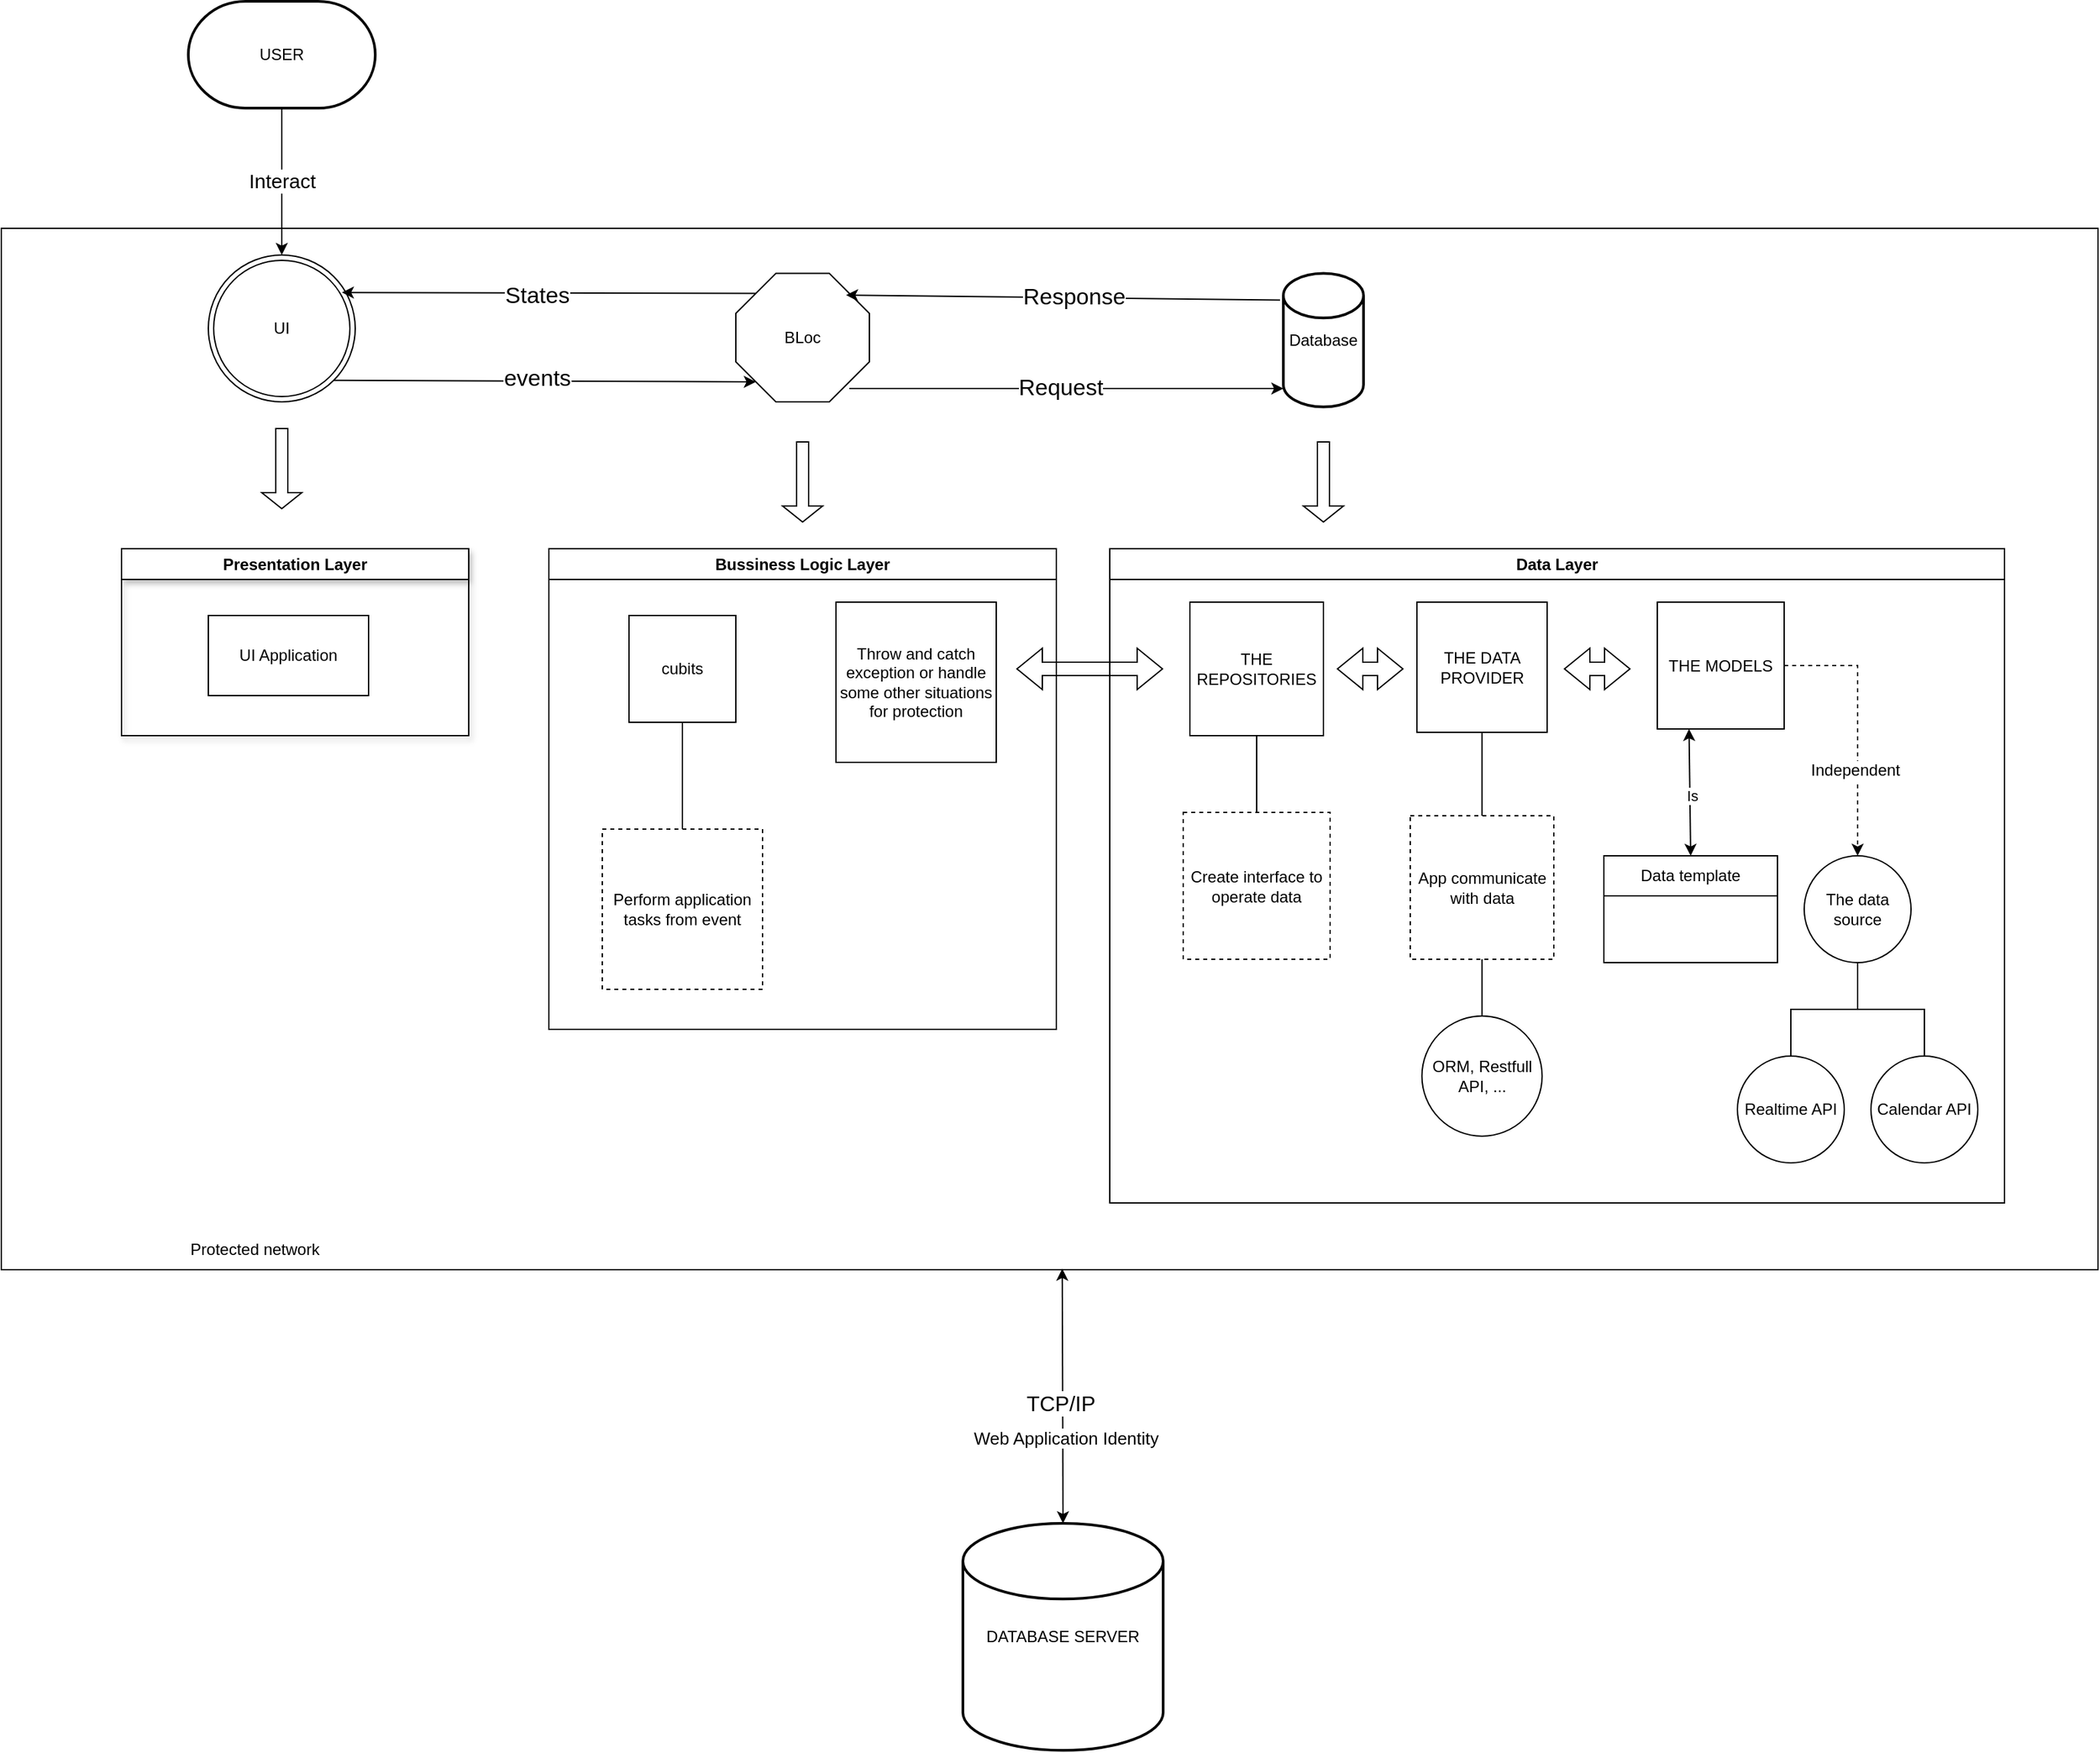 <mxfile version="24.7.16" pages="9">
  <diagram name="thiết kế hệ thống" id="zJkAMsaMatiRlmG5kIJx">
    <mxGraphModel dx="6115" dy="772" grid="1" gridSize="10" guides="1" tooltips="1" connect="1" arrows="1" fold="1" page="1" pageScale="1" pageWidth="4681" pageHeight="3300" math="0" shadow="0">
      <root>
        <mxCell id="0" />
        <mxCell id="1" parent="0" />
        <mxCell id="Z3iMLrPhbQZPUsaAd3ed-168" value="" style="rounded=0;whiteSpace=wrap;html=1;" parent="1" vertex="1">
          <mxGeometry x="-60" y="290" width="1570" height="780" as="geometry" />
        </mxCell>
        <mxCell id="Z3iMLrPhbQZPUsaAd3ed-169" value="USER" style="strokeWidth=2;html=1;shape=mxgraph.flowchart.terminator;whiteSpace=wrap;" parent="1" vertex="1">
          <mxGeometry x="80" y="120" width="140" height="80" as="geometry" />
        </mxCell>
        <mxCell id="Z3iMLrPhbQZPUsaAd3ed-170" value="UI" style="ellipse;shape=doubleEllipse;whiteSpace=wrap;html=1;aspect=fixed;" parent="1" vertex="1">
          <mxGeometry x="95" y="310" width="110" height="110" as="geometry" />
        </mxCell>
        <mxCell id="Z3iMLrPhbQZPUsaAd3ed-171" value="BLoc" style="whiteSpace=wrap;html=1;shape=mxgraph.basic.octagon2;align=center;verticalAlign=middle;dx=15;" parent="1" vertex="1">
          <mxGeometry x="490" y="323.75" width="100" height="96.25" as="geometry" />
        </mxCell>
        <mxCell id="Z3iMLrPhbQZPUsaAd3ed-172" value="" style="endArrow=classic;html=1;rounded=0;entryX=0;entryY=0;entryDx=15;entryDy=81.25;entryPerimeter=0;exitX=1;exitY=1;exitDx=0;exitDy=0;" parent="1" source="Z3iMLrPhbQZPUsaAd3ed-170" target="Z3iMLrPhbQZPUsaAd3ed-171" edge="1">
          <mxGeometry width="50" height="50" relative="1" as="geometry">
            <mxPoint x="490" y="405" as="sourcePoint" />
            <mxPoint x="380" y="500" as="targetPoint" />
          </mxGeometry>
        </mxCell>
        <mxCell id="Z3iMLrPhbQZPUsaAd3ed-173" value="events" style="edgeLabel;html=1;align=center;verticalAlign=middle;resizable=0;points=[];fontSize=17;" parent="Z3iMLrPhbQZPUsaAd3ed-172" vertex="1" connectable="0">
          <mxGeometry x="-0.041" y="-3" relative="1" as="geometry">
            <mxPoint y="-5" as="offset" />
          </mxGeometry>
        </mxCell>
        <mxCell id="Z3iMLrPhbQZPUsaAd3ed-174" value="" style="endArrow=classic;html=1;rounded=0;exitX=0;exitY=0;exitDx=15;exitDy=15;exitPerimeter=0;entryX=0.909;entryY=0.255;entryDx=0;entryDy=0;entryPerimeter=0;" parent="1" source="Z3iMLrPhbQZPUsaAd3ed-171" target="Z3iMLrPhbQZPUsaAd3ed-170" edge="1">
          <mxGeometry width="50" height="50" relative="1" as="geometry">
            <mxPoint x="350" y="340" as="sourcePoint" />
            <mxPoint x="470" y="260" as="targetPoint" />
          </mxGeometry>
        </mxCell>
        <mxCell id="Z3iMLrPhbQZPUsaAd3ed-175" value="States" style="edgeLabel;html=1;align=center;verticalAlign=middle;resizable=0;points=[];fontSize=17;" parent="Z3iMLrPhbQZPUsaAd3ed-174" vertex="1" connectable="0">
          <mxGeometry x="0.059" y="2" relative="1" as="geometry">
            <mxPoint as="offset" />
          </mxGeometry>
        </mxCell>
        <mxCell id="Z3iMLrPhbQZPUsaAd3ed-176" value="Database" style="strokeWidth=2;html=1;shape=mxgraph.flowchart.database;whiteSpace=wrap;" parent="1" vertex="1">
          <mxGeometry x="900" y="323.75" width="60" height="100" as="geometry" />
        </mxCell>
        <mxCell id="Z3iMLrPhbQZPUsaAd3ed-177" value="" style="endArrow=classic;html=1;rounded=0;exitX=0;exitY=0;exitDx=85;exitDy=15;exitPerimeter=0;entryX=0;entryY=0.15;entryDx=0;entryDy=0;entryPerimeter=0;" parent="1" edge="1">
          <mxGeometry width="50" height="50" relative="1" as="geometry">
            <mxPoint x="575" y="410" as="sourcePoint" />
            <mxPoint x="900" y="410" as="targetPoint" />
          </mxGeometry>
        </mxCell>
        <mxCell id="Z3iMLrPhbQZPUsaAd3ed-178" value="Request" style="edgeLabel;html=1;align=center;verticalAlign=middle;resizable=0;points=[];fontSize=17;" parent="Z3iMLrPhbQZPUsaAd3ed-177" vertex="1" connectable="0">
          <mxGeometry x="-0.095" y="-2" relative="1" as="geometry">
            <mxPoint x="11" y="-2" as="offset" />
          </mxGeometry>
        </mxCell>
        <mxCell id="Z3iMLrPhbQZPUsaAd3ed-179" value="" style="endArrow=classic;html=1;rounded=0;entryX=0;entryY=0;entryDx=85;entryDy=81.25;entryPerimeter=0;exitX=0;exitY=0.85;exitDx=0;exitDy=0;exitPerimeter=0;" parent="1" edge="1">
          <mxGeometry width="50" height="50" relative="1" as="geometry">
            <mxPoint x="897.5" y="343.75" as="sourcePoint" />
            <mxPoint x="572.5" y="340" as="targetPoint" />
          </mxGeometry>
        </mxCell>
        <mxCell id="Z3iMLrPhbQZPUsaAd3ed-180" value="Response" style="edgeLabel;html=1;align=center;verticalAlign=middle;resizable=0;points=[];fontSize=17;" parent="Z3iMLrPhbQZPUsaAd3ed-179" vertex="1" connectable="0">
          <mxGeometry x="-0.045" relative="1" as="geometry">
            <mxPoint as="offset" />
          </mxGeometry>
        </mxCell>
        <mxCell id="Z3iMLrPhbQZPUsaAd3ed-181" value="" style="shape=singleArrow;direction=south;whiteSpace=wrap;html=1;" parent="1" vertex="1">
          <mxGeometry x="525" y="450" width="30" height="60" as="geometry" />
        </mxCell>
        <mxCell id="Z3iMLrPhbQZPUsaAd3ed-182" value="" style="shape=singleArrow;direction=south;whiteSpace=wrap;html=1;" parent="1" vertex="1">
          <mxGeometry x="915" y="450" width="30" height="60" as="geometry" />
        </mxCell>
        <mxCell id="Z3iMLrPhbQZPUsaAd3ed-183" value="" style="shape=singleArrow;direction=south;whiteSpace=wrap;html=1;" parent="1" vertex="1">
          <mxGeometry x="135" y="440" width="30" height="60" as="geometry" />
        </mxCell>
        <mxCell id="Z3iMLrPhbQZPUsaAd3ed-184" value="Presentation Layer" style="swimlane;whiteSpace=wrap;html=1;shadow=1;" parent="1" vertex="1">
          <mxGeometry x="30" y="530" width="260" height="140" as="geometry">
            <mxRectangle x="315" y="500" width="140" height="30" as="alternateBounds" />
          </mxGeometry>
        </mxCell>
        <mxCell id="Z3iMLrPhbQZPUsaAd3ed-185" value="UI Application" style="rounded=0;whiteSpace=wrap;html=1;" parent="Z3iMLrPhbQZPUsaAd3ed-184" vertex="1">
          <mxGeometry x="65" y="50" width="120" height="60" as="geometry" />
        </mxCell>
        <mxCell id="Z3iMLrPhbQZPUsaAd3ed-186" value="Bussiness Logic Layer" style="swimlane;whiteSpace=wrap;html=1;" parent="1" vertex="1">
          <mxGeometry x="350" y="530" width="380" height="360" as="geometry" />
        </mxCell>
        <mxCell id="Z3iMLrPhbQZPUsaAd3ed-187" value="Throw and catch exception or handle some other situations for protection" style="whiteSpace=wrap;html=1;aspect=fixed;" parent="Z3iMLrPhbQZPUsaAd3ed-186" vertex="1">
          <mxGeometry x="215" y="40" width="120" height="120" as="geometry" />
        </mxCell>
        <mxCell id="Z3iMLrPhbQZPUsaAd3ed-188" value="Perform application tasks from event" style="whiteSpace=wrap;html=1;aspect=fixed;dashed=1;" parent="Z3iMLrPhbQZPUsaAd3ed-186" vertex="1">
          <mxGeometry x="40" y="210" width="120" height="120" as="geometry" />
        </mxCell>
        <mxCell id="Z3iMLrPhbQZPUsaAd3ed-189" value="cubits" style="whiteSpace=wrap;html=1;aspect=fixed;" parent="Z3iMLrPhbQZPUsaAd3ed-186" vertex="1">
          <mxGeometry x="60" y="50" width="80" height="80" as="geometry" />
        </mxCell>
        <mxCell id="Z3iMLrPhbQZPUsaAd3ed-190" value="" style="endArrow=none;html=1;rounded=0;entryX=0.5;entryY=1;entryDx=0;entryDy=0;exitX=0.5;exitY=0;exitDx=0;exitDy=0;" parent="Z3iMLrPhbQZPUsaAd3ed-186" source="Z3iMLrPhbQZPUsaAd3ed-188" target="Z3iMLrPhbQZPUsaAd3ed-189" edge="1">
          <mxGeometry width="50" height="50" relative="1" as="geometry">
            <mxPoint x="90" y="210" as="sourcePoint" />
            <mxPoint x="140" y="160" as="targetPoint" />
          </mxGeometry>
        </mxCell>
        <mxCell id="Z3iMLrPhbQZPUsaAd3ed-191" value="Data Layer" style="swimlane;whiteSpace=wrap;html=1;" parent="1" vertex="1">
          <mxGeometry x="770" y="530" width="670" height="490" as="geometry" />
        </mxCell>
        <mxCell id="Z3iMLrPhbQZPUsaAd3ed-192" value="THE MODELS" style="whiteSpace=wrap;html=1;aspect=fixed;" parent="Z3iMLrPhbQZPUsaAd3ed-191" vertex="1">
          <mxGeometry x="410" y="40" width="95" height="95" as="geometry" />
        </mxCell>
        <mxCell id="Z3iMLrPhbQZPUsaAd3ed-193" value="The data source" style="ellipse;whiteSpace=wrap;html=1;aspect=fixed;" parent="Z3iMLrPhbQZPUsaAd3ed-191" vertex="1">
          <mxGeometry x="520" y="230" width="80" height="80" as="geometry" />
        </mxCell>
        <mxCell id="Z3iMLrPhbQZPUsaAd3ed-194" value="Data template" style="swimlane;fontStyle=0;childLayout=stackLayout;horizontal=1;startSize=30;horizontalStack=0;resizeParent=1;resizeParentMax=0;resizeLast=0;collapsible=1;marginBottom=0;whiteSpace=wrap;html=1;" parent="Z3iMLrPhbQZPUsaAd3ed-191" vertex="1">
          <mxGeometry x="370" y="230" width="130" height="80" as="geometry" />
        </mxCell>
        <mxCell id="Z3iMLrPhbQZPUsaAd3ed-195" value="" style="endArrow=classic;startArrow=classic;html=1;rounded=0;entryX=0.25;entryY=1;entryDx=0;entryDy=0;exitX=0.5;exitY=0;exitDx=0;exitDy=0;" parent="Z3iMLrPhbQZPUsaAd3ed-191" source="Z3iMLrPhbQZPUsaAd3ed-194" target="Z3iMLrPhbQZPUsaAd3ed-192" edge="1">
          <mxGeometry width="50" height="50" relative="1" as="geometry">
            <mxPoint x="270" y="230" as="sourcePoint" />
            <mxPoint x="320" y="180" as="targetPoint" />
          </mxGeometry>
        </mxCell>
        <mxCell id="Z3iMLrPhbQZPUsaAd3ed-196" value="Is" style="edgeLabel;html=1;align=center;verticalAlign=middle;resizable=0;points=[];" parent="Z3iMLrPhbQZPUsaAd3ed-195" vertex="1" connectable="0">
          <mxGeometry x="-0.046" y="-1" relative="1" as="geometry">
            <mxPoint as="offset" />
          </mxGeometry>
        </mxCell>
        <mxCell id="Z3iMLrPhbQZPUsaAd3ed-197" value="" style="endArrow=classic;html=1;rounded=0;entryX=0.5;entryY=0;entryDx=0;entryDy=0;exitX=1;exitY=0.5;exitDx=0;exitDy=0;edgeStyle=orthogonalEdgeStyle;elbow=vertical;dashed=1;" parent="Z3iMLrPhbQZPUsaAd3ed-191" source="Z3iMLrPhbQZPUsaAd3ed-192" target="Z3iMLrPhbQZPUsaAd3ed-193" edge="1">
          <mxGeometry width="50" height="50" relative="1" as="geometry">
            <mxPoint x="300" y="250" as="sourcePoint" />
            <mxPoint x="350" y="200" as="targetPoint" />
          </mxGeometry>
        </mxCell>
        <mxCell id="Z3iMLrPhbQZPUsaAd3ed-198" value="Independent" style="edgeLabel;html=1;align=center;verticalAlign=middle;resizable=0;points=[];fontSize=12;" parent="Z3iMLrPhbQZPUsaAd3ed-197" vertex="1" connectable="0">
          <mxGeometry x="0.346" y="-2" relative="1" as="geometry">
            <mxPoint as="offset" />
          </mxGeometry>
        </mxCell>
        <mxCell id="Z3iMLrPhbQZPUsaAd3ed-199" value="Realtime API" style="ellipse;whiteSpace=wrap;html=1;aspect=fixed;" parent="Z3iMLrPhbQZPUsaAd3ed-191" vertex="1">
          <mxGeometry x="470" y="380" width="80" height="80" as="geometry" />
        </mxCell>
        <mxCell id="Z3iMLrPhbQZPUsaAd3ed-200" value="" style="endArrow=none;html=1;rounded=0;entryX=0.5;entryY=1;entryDx=0;entryDy=0;exitX=0.5;exitY=0;exitDx=0;exitDy=0;edgeStyle=orthogonalEdgeStyle;" parent="Z3iMLrPhbQZPUsaAd3ed-191" source="Z3iMLrPhbQZPUsaAd3ed-199" target="Z3iMLrPhbQZPUsaAd3ed-193" edge="1">
          <mxGeometry width="50" height="50" relative="1" as="geometry">
            <mxPoint x="470" y="370" as="sourcePoint" />
            <mxPoint x="520" y="320" as="targetPoint" />
          </mxGeometry>
        </mxCell>
        <mxCell id="Z3iMLrPhbQZPUsaAd3ed-201" value="Calendar API" style="ellipse;whiteSpace=wrap;html=1;aspect=fixed;" parent="Z3iMLrPhbQZPUsaAd3ed-191" vertex="1">
          <mxGeometry x="570" y="380" width="80" height="80" as="geometry" />
        </mxCell>
        <mxCell id="Z3iMLrPhbQZPUsaAd3ed-202" value="" style="endArrow=none;html=1;rounded=0;entryX=0.5;entryY=1;entryDx=0;entryDy=0;exitX=0.5;exitY=0;exitDx=0;exitDy=0;edgeStyle=orthogonalEdgeStyle;" parent="Z3iMLrPhbQZPUsaAd3ed-191" source="Z3iMLrPhbQZPUsaAd3ed-201" target="Z3iMLrPhbQZPUsaAd3ed-193" edge="1">
          <mxGeometry width="50" height="50" relative="1" as="geometry">
            <mxPoint x="600" y="370" as="sourcePoint" />
            <mxPoint x="650" y="320" as="targetPoint" />
          </mxGeometry>
        </mxCell>
        <mxCell id="Z3iMLrPhbQZPUsaAd3ed-203" value="THE DATA PROVIDER" style="whiteSpace=wrap;html=1;aspect=fixed;" parent="Z3iMLrPhbQZPUsaAd3ed-191" vertex="1">
          <mxGeometry x="230" y="40" width="97.5" height="97.5" as="geometry" />
        </mxCell>
        <mxCell id="Z3iMLrPhbQZPUsaAd3ed-204" value="App communicate with data" style="whiteSpace=wrap;html=1;aspect=fixed;dashed=1;" parent="Z3iMLrPhbQZPUsaAd3ed-191" vertex="1">
          <mxGeometry x="225" y="200" width="107.5" height="107.5" as="geometry" />
        </mxCell>
        <mxCell id="Z3iMLrPhbQZPUsaAd3ed-205" value="" style="endArrow=none;html=1;rounded=0;entryX=0.5;entryY=1;entryDx=0;entryDy=0;exitX=0.5;exitY=0;exitDx=0;exitDy=0;" parent="Z3iMLrPhbQZPUsaAd3ed-191" source="Z3iMLrPhbQZPUsaAd3ed-204" target="Z3iMLrPhbQZPUsaAd3ed-203" edge="1">
          <mxGeometry width="50" height="50" relative="1" as="geometry">
            <mxPoint x="220" y="230" as="sourcePoint" />
            <mxPoint x="270" y="180" as="targetPoint" />
          </mxGeometry>
        </mxCell>
        <mxCell id="Z3iMLrPhbQZPUsaAd3ed-206" value="THE REPOSITORIES" style="whiteSpace=wrap;html=1;aspect=fixed;" parent="Z3iMLrPhbQZPUsaAd3ed-191" vertex="1">
          <mxGeometry x="60" y="40" width="100" height="100" as="geometry" />
        </mxCell>
        <mxCell id="Z3iMLrPhbQZPUsaAd3ed-207" value="" style="endArrow=none;html=1;rounded=0;entryX=0.5;entryY=1;entryDx=0;entryDy=0;exitX=0.5;exitY=0;exitDx=0;exitDy=0;" parent="Z3iMLrPhbQZPUsaAd3ed-191" source="Z3iMLrPhbQZPUsaAd3ed-208" target="Z3iMLrPhbQZPUsaAd3ed-206" edge="1">
          <mxGeometry width="50" height="50" relative="1" as="geometry">
            <mxPoint x="100" y="190" as="sourcePoint" />
            <mxPoint x="130" y="170" as="targetPoint" />
          </mxGeometry>
        </mxCell>
        <mxCell id="Z3iMLrPhbQZPUsaAd3ed-208" value="Create interface to operate data" style="whiteSpace=wrap;html=1;aspect=fixed;dashed=1;" parent="Z3iMLrPhbQZPUsaAd3ed-191" vertex="1">
          <mxGeometry x="55" y="197.5" width="110" height="110" as="geometry" />
        </mxCell>
        <mxCell id="Z3iMLrPhbQZPUsaAd3ed-209" value="ORM, Restfull API, ..." style="ellipse;whiteSpace=wrap;html=1;aspect=fixed;" parent="Z3iMLrPhbQZPUsaAd3ed-191" vertex="1">
          <mxGeometry x="233.75" y="350" width="90" height="90" as="geometry" />
        </mxCell>
        <mxCell id="Z3iMLrPhbQZPUsaAd3ed-210" value="" style="endArrow=none;html=1;rounded=0;entryX=0.5;entryY=1;entryDx=0;entryDy=0;exitX=0.5;exitY=0;exitDx=0;exitDy=0;" parent="Z3iMLrPhbQZPUsaAd3ed-191" source="Z3iMLrPhbQZPUsaAd3ed-209" target="Z3iMLrPhbQZPUsaAd3ed-204" edge="1">
          <mxGeometry width="50" height="50" relative="1" as="geometry">
            <mxPoint x="150" y="390" as="sourcePoint" />
            <mxPoint x="200" y="340" as="targetPoint" />
          </mxGeometry>
        </mxCell>
        <mxCell id="Z3iMLrPhbQZPUsaAd3ed-211" value="" style="shape=flexArrow;endArrow=classic;startArrow=classic;html=1;rounded=0;" parent="Z3iMLrPhbQZPUsaAd3ed-191" edge="1">
          <mxGeometry width="100" height="100" relative="1" as="geometry">
            <mxPoint x="170" y="90" as="sourcePoint" />
            <mxPoint x="220" y="90" as="targetPoint" />
          </mxGeometry>
        </mxCell>
        <mxCell id="Z3iMLrPhbQZPUsaAd3ed-212" value="" style="shape=flexArrow;endArrow=classic;startArrow=classic;html=1;rounded=0;" parent="Z3iMLrPhbQZPUsaAd3ed-191" edge="1">
          <mxGeometry width="100" height="100" relative="1" as="geometry">
            <mxPoint x="340" y="90" as="sourcePoint" />
            <mxPoint x="390" y="90" as="targetPoint" />
          </mxGeometry>
        </mxCell>
        <mxCell id="Z3iMLrPhbQZPUsaAd3ed-213" value="" style="endArrow=classic;html=1;rounded=0;entryX=0.5;entryY=0;entryDx=0;entryDy=0;exitX=0.5;exitY=1;exitDx=0;exitDy=0;exitPerimeter=0;" parent="1" source="Z3iMLrPhbQZPUsaAd3ed-169" target="Z3iMLrPhbQZPUsaAd3ed-170" edge="1">
          <mxGeometry width="50" height="50" relative="1" as="geometry">
            <mxPoint x="290" y="330" as="sourcePoint" />
            <mxPoint x="340" y="280" as="targetPoint" />
          </mxGeometry>
        </mxCell>
        <mxCell id="Z3iMLrPhbQZPUsaAd3ed-214" value="Interact" style="edgeLabel;html=1;align=center;verticalAlign=middle;resizable=0;points=[];fontSize=15;" parent="Z3iMLrPhbQZPUsaAd3ed-213" vertex="1" connectable="0">
          <mxGeometry x="-0.025" relative="1" as="geometry">
            <mxPoint as="offset" />
          </mxGeometry>
        </mxCell>
        <mxCell id="Z3iMLrPhbQZPUsaAd3ed-215" value="" style="shape=flexArrow;endArrow=classic;startArrow=classic;html=1;rounded=0;" parent="1" edge="1">
          <mxGeometry width="100" height="100" relative="1" as="geometry">
            <mxPoint x="700" y="620" as="sourcePoint" />
            <mxPoint x="810" y="620" as="targetPoint" />
          </mxGeometry>
        </mxCell>
        <mxCell id="Z3iMLrPhbQZPUsaAd3ed-216" value="" style="endArrow=classic;startArrow=classic;html=1;rounded=0;entryX=0.506;entryY=0.999;entryDx=0;entryDy=0;entryPerimeter=0;exitX=0.5;exitY=0;exitDx=0;exitDy=0;exitPerimeter=0;" parent="1" source="Z3iMLrPhbQZPUsaAd3ed-217" target="Z3iMLrPhbQZPUsaAd3ed-168" edge="1">
          <mxGeometry width="50" height="50" relative="1" as="geometry">
            <mxPoint x="734" y="1270" as="sourcePoint" />
            <mxPoint x="510" y="1000" as="targetPoint" />
          </mxGeometry>
        </mxCell>
        <mxCell id="Z3iMLrPhbQZPUsaAd3ed-218" value="TCP/IP" style="edgeLabel;html=1;align=center;verticalAlign=middle;resizable=0;points=[];fontSize=16;" parent="Z3iMLrPhbQZPUsaAd3ed-216" vertex="1" connectable="0">
          <mxGeometry x="-0.058" y="2" relative="1" as="geometry">
            <mxPoint as="offset" />
          </mxGeometry>
        </mxCell>
        <mxCell id="Z3iMLrPhbQZPUsaAd3ed-219" value="Web Application Identity" style="edgeLabel;html=1;align=center;verticalAlign=middle;resizable=0;points=[];fontSize=13;" parent="Z3iMLrPhbQZPUsaAd3ed-216" vertex="1" connectable="0">
          <mxGeometry x="-0.33" y="-2" relative="1" as="geometry">
            <mxPoint as="offset" />
          </mxGeometry>
        </mxCell>
        <mxCell id="Z3iMLrPhbQZPUsaAd3ed-217" value="DATABASE SERVER" style="strokeWidth=2;html=1;shape=mxgraph.flowchart.database;whiteSpace=wrap;" parent="1" vertex="1">
          <mxGeometry x="660" y="1260" width="150" height="170" as="geometry" />
        </mxCell>
        <mxCell id="JlhNdwjkPQaZCgG4IwRA-1" value="Protected network" style="text;html=1;align=center;verticalAlign=middle;whiteSpace=wrap;rounded=0;" parent="1" vertex="1">
          <mxGeometry x="60" y="1040" width="140" height="30" as="geometry" />
        </mxCell>
      </root>
    </mxGraphModel>
  </diagram>
  <diagram id="soONuohzxE2XIDpeFETv" name="sequence diagram">
    <mxGraphModel dx="1434" dy="772" grid="1" gridSize="10" guides="1" tooltips="1" connect="1" arrows="1" fold="1" page="1" pageScale="1" pageWidth="4681" pageHeight="3300" math="0" shadow="0">
      <root>
        <mxCell id="0" />
        <mxCell id="1" parent="0" />
        <mxCell id="Ls93GGAB6dV3As7FqUBr-19" value="" style="shape=umlLifeline;perimeter=lifelinePerimeter;whiteSpace=wrap;html=1;container=1;dropTarget=0;collapsible=0;recursiveResize=0;outlineConnect=0;portConstraint=eastwest;newEdgeStyle={&quot;curved&quot;:0,&quot;rounded&quot;:0};participant=umlActor;" parent="1" vertex="1">
          <mxGeometry x="270" y="120" width="20" height="2160" as="geometry" />
        </mxCell>
        <mxCell id="jpb-HGUdX8kJkvioypL6-148" value="" style="html=1;points=[[0,0,0,0,5],[0,1,0,0,-5],[1,0,0,0,5],[1,1,0,0,-5]];perimeter=orthogonalPerimeter;outlineConnect=0;targetShapes=umlLifeline;portConstraint=eastwest;newEdgeStyle={&quot;curved&quot;:0,&quot;rounded&quot;:0};" parent="Ls93GGAB6dV3As7FqUBr-19" vertex="1">
          <mxGeometry x="5" y="65" width="10" height="805" as="geometry" />
        </mxCell>
        <mxCell id="jpb-HGUdX8kJkvioypL6-5" value="Trình duyệt" style="shape=umlLifeline;perimeter=lifelinePerimeter;whiteSpace=wrap;html=1;container=1;dropTarget=0;collapsible=0;recursiveResize=0;outlineConnect=0;portConstraint=eastwest;newEdgeStyle={&quot;curved&quot;:0,&quot;rounded&quot;:0};" parent="1" vertex="1">
          <mxGeometry x="440" y="120" width="100" height="2160" as="geometry" />
        </mxCell>
        <mxCell id="jpb-HGUdX8kJkvioypL6-147" value="" style="html=1;points=[[0,0,0,0,5],[0,1,0,0,-5],[1,0,0,0,5],[1,1,0,0,-5]];perimeter=orthogonalPerimeter;outlineConnect=0;targetShapes=umlLifeline;portConstraint=eastwest;newEdgeStyle={&quot;curved&quot;:0,&quot;rounded&quot;:0};" parent="jpb-HGUdX8kJkvioypL6-5" vertex="1">
          <mxGeometry x="45" y="80" width="10" height="2050" as="geometry" />
        </mxCell>
        <mxCell id="jpb-HGUdX8kJkvioypL6-6" value="Yêu cầu xác minh thông tin đăng nhập" style="html=1;verticalAlign=bottom;labelBackgroundColor=none;endArrow=open;endFill=0;rounded=0;" parent="1" edge="1">
          <mxGeometry width="160" relative="1" as="geometry">
            <mxPoint x="285" y="209.0" as="sourcePoint" />
            <mxPoint x="485" y="209.0" as="targetPoint" />
          </mxGeometry>
        </mxCell>
        <mxCell id="jpb-HGUdX8kJkvioypL6-7" value="Đăng nhập" style="shape=umlLifeline;perimeter=lifelinePerimeter;whiteSpace=wrap;html=1;container=1;dropTarget=0;collapsible=0;recursiveResize=0;outlineConnect=0;portConstraint=eastwest;newEdgeStyle={&quot;curved&quot;:0,&quot;rounded&quot;:0};" parent="1" vertex="1">
          <mxGeometry x="580" y="120" width="100" height="2160" as="geometry" />
        </mxCell>
        <mxCell id="jpb-HGUdX8kJkvioypL6-11" value="" style="html=1;points=[[0,0,0,0,5],[0,1,0,0,-5],[1,0,0,0,5],[1,1,0,0,-5]];perimeter=orthogonalPerimeter;outlineConnect=0;targetShapes=umlLifeline;portConstraint=eastwest;newEdgeStyle={&quot;curved&quot;:0,&quot;rounded&quot;:0};" parent="jpb-HGUdX8kJkvioypL6-7" vertex="1">
          <mxGeometry x="45" y="130" width="10" height="40" as="geometry" />
        </mxCell>
        <mxCell id="jpb-HGUdX8kJkvioypL6-12" value="Xác minh thông tin" style="html=1;align=left;spacingLeft=2;endArrow=block;rounded=0;edgeStyle=orthogonalEdgeStyle;curved=0;rounded=0;" parent="jpb-HGUdX8kJkvioypL6-7" source="jpb-HGUdX8kJkvioypL6-7" target="jpb-HGUdX8kJkvioypL6-11" edge="1">
          <mxGeometry relative="1" as="geometry">
            <mxPoint x="200" y="220" as="sourcePoint" />
            <Array as="points">
              <mxPoint x="110" y="110" />
              <mxPoint x="110" y="150" />
            </Array>
          </mxGeometry>
        </mxCell>
        <mxCell id="jpb-HGUdX8kJkvioypL6-8" value="Đăng nhập" style="html=1;verticalAlign=bottom;labelBackgroundColor=none;endArrow=open;endFill=0;rounded=0;" parent="1" edge="1">
          <mxGeometry width="160" relative="1" as="geometry">
            <mxPoint x="495" y="218.0" as="sourcePoint" />
            <mxPoint x="629.5" y="218.0" as="targetPoint" />
          </mxGeometry>
        </mxCell>
        <mxCell id="jpb-HGUdX8kJkvioypL6-13" value="Tìm kiếm thông tin / cập nhật trạng thái người dùng" style="html=1;verticalAlign=bottom;labelBackgroundColor=none;endArrow=open;endFill=0;rounded=0;exitX=1;exitY=1;exitDx=0;exitDy=-5;exitPerimeter=0;" parent="1" source="jpb-HGUdX8kJkvioypL6-11" target="jpb-HGUdX8kJkvioypL6-142" edge="1">
          <mxGeometry width="160" relative="1" as="geometry">
            <mxPoint x="660" y="310" as="sourcePoint" />
            <mxPoint x="920" y="310" as="targetPoint" />
          </mxGeometry>
        </mxCell>
        <mxCell id="jpb-HGUdX8kJkvioypL6-14" value="Database" style="shape=umlLifeline;perimeter=lifelinePerimeter;whiteSpace=wrap;html=1;container=1;dropTarget=0;collapsible=0;recursiveResize=0;outlineConnect=0;portConstraint=eastwest;newEdgeStyle={&quot;curved&quot;:0,&quot;rounded&quot;:0};" parent="1" vertex="1">
          <mxGeometry x="1690" y="120" width="120" height="2160" as="geometry" />
        </mxCell>
        <mxCell id="jpb-HGUdX8kJkvioypL6-142" value="" style="html=1;points=[[0,0,0,0,5],[0,1,0,0,-5],[1,0,0,0,5],[1,1,0,0,-5]];perimeter=orthogonalPerimeter;outlineConnect=0;targetShapes=umlLifeline;portConstraint=eastwest;newEdgeStyle={&quot;curved&quot;:0,&quot;rounded&quot;:0};" parent="jpb-HGUdX8kJkvioypL6-14" vertex="1">
          <mxGeometry x="55" y="150" width="10" height="130" as="geometry" />
        </mxCell>
        <mxCell id="jpb-HGUdX8kJkvioypL6-143" value="" style="html=1;points=[[0,0,0,0,5],[0,1,0,0,-5],[1,0,0,0,5],[1,1,0,0,-5]];perimeter=orthogonalPerimeter;outlineConnect=0;targetShapes=umlLifeline;portConstraint=eastwest;newEdgeStyle={&quot;curved&quot;:0,&quot;rounded&quot;:0};" parent="jpb-HGUdX8kJkvioypL6-14" vertex="1">
          <mxGeometry x="55" y="500" width="10" height="150" as="geometry" />
        </mxCell>
        <mxCell id="jpb-HGUdX8kJkvioypL6-144" value="" style="html=1;points=[[0,0,0,0,5],[0,1,0,0,-5],[1,0,0,0,5],[1,1,0,0,-5]];perimeter=orthogonalPerimeter;outlineConnect=0;targetShapes=umlLifeline;portConstraint=eastwest;newEdgeStyle={&quot;curved&quot;:0,&quot;rounded&quot;:0};" parent="jpb-HGUdX8kJkvioypL6-14" vertex="1">
          <mxGeometry x="55" y="880" width="10" height="1070" as="geometry" />
        </mxCell>
        <mxCell id="jpb-HGUdX8kJkvioypL6-146" value="" style="html=1;points=[[0,0,0,0,5],[0,1,0,0,-5],[1,0,0,0,5],[1,1,0,0,-5]];perimeter=orthogonalPerimeter;outlineConnect=0;targetShapes=umlLifeline;portConstraint=eastwest;newEdgeStyle={&quot;curved&quot;:0,&quot;rounded&quot;:0};" parent="jpb-HGUdX8kJkvioypL6-14" vertex="1">
          <mxGeometry x="55" y="2040" width="10" height="70" as="geometry" />
        </mxCell>
        <mxCell id="jpb-HGUdX8kJkvioypL6-22" value="Alt" style="shape=umlFrame;whiteSpace=wrap;html=1;pointerEvents=0;recursiveResize=0;container=1;collapsible=0;width=60;height=30;" parent="1" vertex="1">
          <mxGeometry x="170" y="300" width="1610" height="240" as="geometry" />
        </mxCell>
        <mxCell id="jpb-HGUdX8kJkvioypL6-28" value="[ Thông tin hợp lệ ]" style="text;html=1;align=center;verticalAlign=middle;whiteSpace=wrap;rounded=0;" parent="jpb-HGUdX8kJkvioypL6-22" vertex="1">
          <mxGeometry x="-10" y="30" width="130" height="30" as="geometry" />
        </mxCell>
        <mxCell id="jpb-HGUdX8kJkvioypL6-30" value="[ else ]" style="text;html=1;align=center;verticalAlign=middle;whiteSpace=wrap;rounded=0;" parent="jpb-HGUdX8kJkvioypL6-22" vertex="1">
          <mxGeometry y="75" width="60" height="30" as="geometry" />
        </mxCell>
        <mxCell id="jpb-HGUdX8kJkvioypL6-19" value="Thông tin không hợp lệ" style="html=1;verticalAlign=bottom;endArrow=open;dashed=1;endSize=8;curved=0;rounded=0;" parent="jpb-HGUdX8kJkvioypL6-22" source="jpb-HGUdX8kJkvioypL6-142" edge="1">
          <mxGeometry relative="1" as="geometry">
            <mxPoint x="680" y="89.5" as="sourcePoint" />
            <mxPoint x="460" y="89.5" as="targetPoint" />
          </mxGeometry>
        </mxCell>
        <mxCell id="jpb-HGUdX8kJkvioypL6-21" value="Đăng nhập thất bại" style="html=1;verticalAlign=bottom;endArrow=open;dashed=1;endSize=8;curved=0;rounded=0;" parent="jpb-HGUdX8kJkvioypL6-22" target="jpb-HGUdX8kJkvioypL6-147" edge="1">
          <mxGeometry relative="1" as="geometry">
            <mxPoint x="460" y="100" as="sourcePoint" />
            <mxPoint x="320" y="100" as="targetPoint" />
          </mxGeometry>
        </mxCell>
        <mxCell id="jpb-HGUdX8kJkvioypL6-18" value="Thông tin hợp lệ" style="html=1;verticalAlign=bottom;endArrow=open;dashed=1;endSize=8;curved=0;rounded=0;" parent="jpb-HGUdX8kJkvioypL6-22" source="jpb-HGUdX8kJkvioypL6-142" edge="1">
          <mxGeometry relative="1" as="geometry">
            <mxPoint x="680" y="20" as="sourcePoint" />
            <mxPoint x="460" y="20" as="targetPoint" />
          </mxGeometry>
        </mxCell>
        <mxCell id="jpb-HGUdX8kJkvioypL6-20" value="Đăng nhập thành công" style="html=1;verticalAlign=bottom;endArrow=open;dashed=1;endSize=8;curved=0;rounded=0;" parent="jpb-HGUdX8kJkvioypL6-22" target="jpb-HGUdX8kJkvioypL6-147" edge="1">
          <mxGeometry relative="1" as="geometry">
            <mxPoint x="460" y="30" as="sourcePoint" />
            <mxPoint x="320" y="30" as="targetPoint" />
          </mxGeometry>
        </mxCell>
        <mxCell id="jpb-HGUdX8kJkvioypL6-36" value="Alt" style="shape=umlFrame;whiteSpace=wrap;html=1;pointerEvents=0;recursiveResize=0;container=1;collapsible=0;width=30;height=20;" parent="jpb-HGUdX8kJkvioypL6-22" vertex="1">
          <mxGeometry x="20" y="130" width="320" height="90" as="geometry" />
        </mxCell>
        <mxCell id="jpb-HGUdX8kJkvioypL6-38" value="[ đ&lt;font style=&quot;font-size: 11px;&quot;&gt;ăng nhập lại&lt;/font&gt;&amp;nbsp;]" style="text;html=1;align=center;verticalAlign=middle;whiteSpace=wrap;rounded=0;strokeWidth=1;fontSize=11;" parent="jpb-HGUdX8kJkvioypL6-36" vertex="1">
          <mxGeometry y="20" width="90" height="30" as="geometry" />
        </mxCell>
        <mxCell id="jpb-HGUdX8kJkvioypL6-39" value="[ đăng kí ]" style="text;html=1;align=center;verticalAlign=middle;whiteSpace=wrap;rounded=0;fontSize=11;" parent="jpb-HGUdX8kJkvioypL6-36" vertex="1">
          <mxGeometry x="10" y="50" width="60" height="30" as="geometry" />
        </mxCell>
        <mxCell id="jpb-HGUdX8kJkvioypL6-37" value="" style="endArrow=none;dashed=1;html=1;rounded=0;entryX=0.004;entryY=0.544;entryDx=0;entryDy=0;entryPerimeter=0;exitX=1;exitY=0.533;exitDx=0;exitDy=0;exitPerimeter=0;" parent="jpb-HGUdX8kJkvioypL6-22" source="jpb-HGUdX8kJkvioypL6-36" target="jpb-HGUdX8kJkvioypL6-36" edge="1">
          <mxGeometry width="50" height="50" relative="1" as="geometry">
            <mxPoint x="120" y="310" as="sourcePoint" />
            <mxPoint x="170" y="260" as="targetPoint" />
          </mxGeometry>
        </mxCell>
        <mxCell id="jpb-HGUdX8kJkvioypL6-43" value="Đăng kí" style="html=1;verticalAlign=bottom;labelBackgroundColor=none;endArrow=open;endFill=0;rounded=0;" parent="jpb-HGUdX8kJkvioypL6-22" edge="1">
          <mxGeometry width="160" relative="1" as="geometry">
            <mxPoint x="325" y="268.0" as="sourcePoint" />
            <mxPoint x="599.5" y="268.0" as="targetPoint" />
          </mxGeometry>
        </mxCell>
        <mxCell id="jpb-HGUdX8kJkvioypL6-27" value="" style="endArrow=none;dashed=1;html=1;rounded=0;entryX=0;entryY=0.283;entryDx=0;entryDy=0;exitX=1;exitY=0.283;exitDx=0;exitDy=0;exitPerimeter=0;entryPerimeter=0;" parent="1" source="jpb-HGUdX8kJkvioypL6-22" target="jpb-HGUdX8kJkvioypL6-22" edge="1">
          <mxGeometry width="50" height="50" relative="1" as="geometry">
            <mxPoint x="721.53" y="361.4" as="sourcePoint" />
            <mxPoint x="208.47" y="360.0" as="targetPoint" />
          </mxGeometry>
        </mxCell>
        <mxCell id="jpb-HGUdX8kJkvioypL6-40" value="Đăng kí" style="shape=umlLifeline;perimeter=lifelinePerimeter;whiteSpace=wrap;html=1;container=1;dropTarget=0;collapsible=0;recursiveResize=0;outlineConnect=0;portConstraint=eastwest;newEdgeStyle={&quot;curved&quot;:0,&quot;rounded&quot;:0};" parent="1" vertex="1">
          <mxGeometry x="720" y="120" width="100" height="2160" as="geometry" />
        </mxCell>
        <mxCell id="jpb-HGUdX8kJkvioypL6-49" value="" style="html=1;points=[[0,0,0,0,5],[0,1,0,0,-5],[1,0,0,0,5],[1,1,0,0,-5]];perimeter=orthogonalPerimeter;outlineConnect=0;targetShapes=umlLifeline;portConstraint=eastwest;newEdgeStyle={&quot;curved&quot;:0,&quot;rounded&quot;:0};" parent="jpb-HGUdX8kJkvioypL6-40" vertex="1">
          <mxGeometry x="45" y="480" width="10" height="40" as="geometry" />
        </mxCell>
        <mxCell id="jpb-HGUdX8kJkvioypL6-50" value="Xác nhận thông tin" style="html=1;align=left;spacingLeft=2;endArrow=block;rounded=0;edgeStyle=orthogonalEdgeStyle;curved=0;rounded=0;" parent="jpb-HGUdX8kJkvioypL6-40" target="jpb-HGUdX8kJkvioypL6-49" edge="1">
          <mxGeometry relative="1" as="geometry">
            <mxPoint x="50" y="460" as="sourcePoint" />
            <Array as="points">
              <mxPoint x="100" y="460" />
              <mxPoint x="100" y="490" />
            </Array>
          </mxGeometry>
        </mxCell>
        <mxCell id="jpb-HGUdX8kJkvioypL6-41" value="Xác nhận thông tin đăng kí" style="html=1;verticalAlign=bottom;labelBackgroundColor=none;endArrow=open;endFill=0;rounded=0;" parent="1" edge="1">
          <mxGeometry width="160" relative="1" as="geometry">
            <mxPoint x="285" y="561.5" as="sourcePoint" />
            <mxPoint x="485" y="561.5" as="targetPoint" />
          </mxGeometry>
        </mxCell>
        <mxCell id="jpb-HGUdX8kJkvioypL6-51" value="Lưu trữ dữ liệu / cập nhật trạng thái người dùng" style="html=1;verticalAlign=bottom;labelBackgroundColor=none;endArrow=open;endFill=0;rounded=0;exitX=1;exitY=1;exitDx=0;exitDy=-5;exitPerimeter=0;" parent="1" source="jpb-HGUdX8kJkvioypL6-49" target="jpb-HGUdX8kJkvioypL6-143" edge="1">
          <mxGeometry width="160" relative="1" as="geometry">
            <mxPoint x="790" y="630" as="sourcePoint" />
            <mxPoint x="950" y="630" as="targetPoint" />
          </mxGeometry>
        </mxCell>
        <mxCell id="jpb-HGUdX8kJkvioypL6-52" value="Lưu trữ thành công" style="html=1;verticalAlign=bottom;endArrow=open;dashed=1;endSize=8;curved=0;rounded=0;" parent="1" source="jpb-HGUdX8kJkvioypL6-143" edge="1">
          <mxGeometry relative="1" as="geometry">
            <mxPoint x="1039.5" y="680" as="sourcePoint" />
            <mxPoint x="769.5" y="680" as="targetPoint" />
          </mxGeometry>
        </mxCell>
        <mxCell id="jpb-HGUdX8kJkvioypL6-54" value="Alt" style="shape=umlFrame;whiteSpace=wrap;html=1;pointerEvents=0;recursiveResize=0;container=1;collapsible=0;width=70;height=30;" parent="1" vertex="1">
          <mxGeometry x="170" y="650" width="1610" height="250" as="geometry" />
        </mxCell>
        <mxCell id="jpb-HGUdX8kJkvioypL6-60" value="Alt" style="shape=umlFrame;whiteSpace=wrap;html=1;pointerEvents=0;recursiveResize=0;container=1;collapsible=0;width=30;height=20;" parent="jpb-HGUdX8kJkvioypL6-54" vertex="1">
          <mxGeometry x="20" y="152" width="320" height="90" as="geometry" />
        </mxCell>
        <mxCell id="jpb-HGUdX8kJkvioypL6-63" value="[ đ&lt;font style=&quot;font-size: 11px;&quot;&gt;ăng kí lại&lt;/font&gt;&amp;nbsp;]" style="text;html=1;align=center;verticalAlign=middle;whiteSpace=wrap;rounded=0;strokeWidth=1;fontSize=11;" parent="jpb-HGUdX8kJkvioypL6-60" vertex="1">
          <mxGeometry y="20" width="90" height="30" as="geometry" />
        </mxCell>
        <mxCell id="jpb-HGUdX8kJkvioypL6-64" value="[ đăng nhập ]" style="text;html=1;align=center;verticalAlign=middle;whiteSpace=wrap;rounded=0;fontSize=11;" parent="jpb-HGUdX8kJkvioypL6-60" vertex="1">
          <mxGeometry x="10" y="50" width="70" height="30" as="geometry" />
        </mxCell>
        <mxCell id="jpb-HGUdX8kJkvioypL6-65" value="" style="endArrow=none;dashed=1;html=1;rounded=0;entryX=1.003;entryY=0.556;entryDx=0;entryDy=0;entryPerimeter=0;exitX=-0.006;exitY=0.556;exitDx=0;exitDy=0;exitPerimeter=0;" parent="jpb-HGUdX8kJkvioypL6-54" source="jpb-HGUdX8kJkvioypL6-60" target="jpb-HGUdX8kJkvioypL6-60" edge="1">
          <mxGeometry width="50" height="50" relative="1" as="geometry">
            <mxPoint x="130" y="240" as="sourcePoint" />
            <mxPoint x="180" y="190" as="targetPoint" />
          </mxGeometry>
        </mxCell>
        <mxCell id="jpb-HGUdX8kJkvioypL6-62" value="Yêu cầu đăng kí lại" style="html=1;verticalAlign=bottom;labelBackgroundColor=none;endArrow=open;endFill=0;rounded=0;" parent="jpb-HGUdX8kJkvioypL6-54" edge="1">
          <mxGeometry width="160" relative="1" as="geometry">
            <mxPoint x="115" y="177" as="sourcePoint" />
            <mxPoint x="315" y="177" as="targetPoint" />
          </mxGeometry>
        </mxCell>
        <mxCell id="jpb-HGUdX8kJkvioypL6-61" value="Yêu cầu đăng nhập" style="html=1;verticalAlign=bottom;labelBackgroundColor=none;endArrow=open;endFill=0;rounded=0;" parent="jpb-HGUdX8kJkvioypL6-54" edge="1">
          <mxGeometry width="160" relative="1" as="geometry">
            <mxPoint x="115" y="225" as="sourcePoint" />
            <mxPoint x="315" y="225" as="targetPoint" />
          </mxGeometry>
        </mxCell>
        <mxCell id="jpb-HGUdX8kJkvioypL6-59" value="Thông tin đăng kí tồn tại&amp;nbsp;&lt;div&gt;hoặc không hợp lệ&lt;/div&gt;" style="html=1;verticalAlign=bottom;endArrow=open;dashed=1;endSize=8;curved=0;rounded=0;" parent="jpb-HGUdX8kJkvioypL6-54" edge="1">
          <mxGeometry relative="1" as="geometry">
            <mxPoint x="315" y="124.57" as="sourcePoint" />
            <mxPoint x="115" y="124.57" as="targetPoint" />
          </mxGeometry>
        </mxCell>
        <mxCell id="jpb-HGUdX8kJkvioypL6-56" value="Đăng kí thành công / chuyển hướng&lt;span style=&quot;color: rgba(0, 0, 0, 0); font-family: monospace; font-size: 0px; text-align: start; background-color: rgb(251, 251, 251);&quot;&gt;%3CmxGraphModel%3E%3Croot%3E%3CmxCell%20id%3D%220%22%2F%3E%3CmxCell%20id%3D%221%22%20parent%3D%220%22%2F%3E%3CmxCell%20id%3D%222%22%20value%3D%22Login%22%20style%3D%22shape%3DumlLifeline%3Bperimeter%3DlifelinePerimeter%3BwhiteSpace%3Dwrap%3Bhtml%3D1%3Bcontainer%3D1%3BdropTarget%3D0%3Bcollapsible%3D0%3BrecursiveResize%3D0%3BoutlineConnect%3D0%3BportConstraint%3Deastwest%3BnewEdgeStyle%3D%7B%26quot%3Bcurved%26quot%3B%3A0%2C%26quot%3Brounded%26quot%3B%3A0%7D%3B%22%20vertex%3D%221%22%20parent%3D%221%22%3E%3CmxGeometry%20x%3D%22580%22%20y%3D%22120%22%20width%3D%22100%22%20height%3D%22600%22%20as%3D%22geometry%22%2F%3E%3C%2FmxCell%3E%3CmxCell%20id%3D%223%22%20value%3D%22%22%20style%3D%22html%3D1%3Bpoints%3D%5B%5B0%2C0%2C0%2C0%2C5%5D%2C%5B0%2C1%2C0%2C0%2C-5%5D%2C%5B1%2C0%2C0%2C0%2C5%5D%2C%5B1%2C1%2C0%2C0%2C-5%5D%5D%3Bperimeter%3DorthogonalPerimeter%3BoutlineConnect%3D0%3BtargetShapes%3DumlLifeline%3BportConstraint%3Deastwest%3BnewEdgeStyle%3D%7B%26quot%3Bcurved%26quot%3B%3A0%2C%26quot%3Brounded%26quot%3B%3A0%7D%3B%22%20vertex%3D%221%22%20parent%3D%222%22%3E%3CmxGeometry%20x%3D%2245%22%20y%3D%22130%22%20width%3D%2210%22%20height%3D%2240%22%20as%3D%22geometry%22%2F%3E%3C%2FmxCell%3E%3CmxCell%20id%3D%224%22%20value%3D%22X%C3%A1c%20minh%20th%C3%B4ng%20tin%22%20style%3D%22html%3D1%3Balign%3Dleft%3BspacingLeft%3D2%3BendArrow%3Dblock%3Brounded%3D0%3BedgeStyle%3DorthogonalEdgeStyle%3Bcurved%3D0%3Brounded%3D0%3B%22%20edge%3D%221%22%20parent%3D%222%22%20source%3D%222%22%20target%3D%223%22%3E%3CmxGeometry%20relative%3D%221%22%20as%3D%22geometry%22%3E%3CmxPoint%20x%3D%22200%22%20y%3D%22220%22%20as%3D%22sourcePoint%22%2F%3E%3CArray%20as%3D%22points%22%3E%3CmxPoint%20x%3D%22110%22%20y%3D%22110%22%2F%3E%3CmxPoint%20x%3D%22110%22%20y%3D%22150%22%2F%3E%3C%2FArray%3E%3C%2FmxGeometry%3E%3C%2FmxCell%3E%3C%2Froot%3E%3C%2FmxGraphModel%3E&lt;/span&gt;" style="html=1;verticalAlign=bottom;endArrow=open;dashed=1;endSize=8;curved=0;rounded=0;" parent="jpb-HGUdX8kJkvioypL6-54" edge="1">
          <mxGeometry relative="1" as="geometry">
            <mxPoint x="315" y="50" as="sourcePoint" />
            <mxPoint x="115" y="50" as="targetPoint" />
          </mxGeometry>
        </mxCell>
        <mxCell id="jpb-HGUdX8kJkvioypL6-53" value="Lưu trữ thất bại" style="html=1;verticalAlign=bottom;endArrow=open;dashed=1;endSize=8;curved=0;rounded=0;" parent="1" source="jpb-HGUdX8kJkvioypL6-143" edge="1">
          <mxGeometry relative="1" as="geometry">
            <mxPoint x="1039.5" y="752" as="sourcePoint" />
            <mxPoint x="769.5" y="752" as="targetPoint" />
          </mxGeometry>
        </mxCell>
        <mxCell id="jpb-HGUdX8kJkvioypL6-55" value="Đăng kí thành công&lt;span style=&quot;color: rgba(0, 0, 0, 0); font-family: monospace; font-size: 0px; text-align: start; background-color: rgb(251, 251, 251);&quot;&gt;%3CmxGraphModel%3E%3Croot%3E%3CmxCell%20id%3D%220%22%2F%3E%3CmxCell%20id%3D%221%22%20parent%3D%220%22%2F%3E%3CmxCell%20id%3D%222%22%20value%3D%22Login%22%20style%3D%22shape%3DumlLifeline%3Bperimeter%3DlifelinePerimeter%3BwhiteSpace%3Dwrap%3Bhtml%3D1%3Bcontainer%3D1%3BdropTarget%3D0%3Bcollapsible%3D0%3BrecursiveResize%3D0%3BoutlineConnect%3D0%3BportConstraint%3Deastwest%3BnewEdgeStyle%3D%7B%26quot%3Bcurved%26quot%3B%3A0%2C%26quot%3Brounded%26quot%3B%3A0%7D%3B%22%20vertex%3D%221%22%20parent%3D%221%22%3E%3CmxGeometry%20x%3D%22580%22%20y%3D%22120%22%20width%3D%22100%22%20height%3D%22600%22%20as%3D%22geometry%22%2F%3E%3C%2FmxCell%3E%3CmxCell%20id%3D%223%22%20value%3D%22%22%20style%3D%22html%3D1%3Bpoints%3D%5B%5B0%2C0%2C0%2C0%2C5%5D%2C%5B0%2C1%2C0%2C0%2C-5%5D%2C%5B1%2C0%2C0%2C0%2C5%5D%2C%5B1%2C1%2C0%2C0%2C-5%5D%5D%3Bperimeter%3DorthogonalPerimeter%3BoutlineConnect%3D0%3BtargetShapes%3DumlLifeline%3BportConstraint%3Deastwest%3BnewEdgeStyle%3D%7B%26quot%3Bcurved%26quot%3B%3A0%2C%26quot%3Brounded%26quot%3B%3A0%7D%3B%22%20vertex%3D%221%22%20parent%3D%222%22%3E%3CmxGeometry%20x%3D%2245%22%20y%3D%22130%22%20width%3D%2210%22%20height%3D%2240%22%20as%3D%22geometry%22%2F%3E%3C%2FmxCell%3E%3CmxCell%20id%3D%224%22%20value%3D%22X%C3%A1c%20minh%20th%C3%B4ng%20tin%22%20style%3D%22html%3D1%3Balign%3Dleft%3BspacingLeft%3D2%3BendArrow%3Dblock%3Brounded%3D0%3BedgeStyle%3DorthogonalEdgeStyle%3Bcurved%3D0%3Brounded%3D0%3B%22%20edge%3D%221%22%20parent%3D%222%22%20source%3D%222%22%20target%3D%223%22%3E%3CmxGeometry%20relative%3D%221%22%20as%3D%22geometry%22%3E%3CmxPoint%20x%3D%22200%22%20y%3D%22220%22%20as%3D%22sourcePoint%22%2F%3E%3CArray%20as%3D%22points%22%3E%3CmxPoint%20x%3D%22110%22%20y%3D%22110%22%2F%3E%3CmxPoint%20x%3D%22110%22%20y%3D%22150%22%2F%3E%3C%2FArray%3E%3C%2FmxGeometry%3E%3C%2FmxCell%3E%3C%2Froot%3E%3C%2FmxGraphModel%3E&lt;/span&gt;" style="html=1;verticalAlign=bottom;endArrow=open;dashed=1;endSize=8;curved=0;rounded=0;" parent="1" target="jpb-HGUdX8kJkvioypL6-147" edge="1">
          <mxGeometry relative="1" as="geometry">
            <mxPoint x="769.5" y="689" as="sourcePoint" />
            <mxPoint x="489.5" y="689" as="targetPoint" />
          </mxGeometry>
        </mxCell>
        <mxCell id="jpb-HGUdX8kJkvioypL6-57" value="" style="endArrow=none;dashed=1;html=1;rounded=0;exitX=1;exitY=0.268;exitDx=0;exitDy=0;exitPerimeter=0;entryX=0;entryY=0.394;entryDx=0;entryDy=0;entryPerimeter=0;" parent="1" source="jpb-HGUdX8kJkvioypL6-54" edge="1">
          <mxGeometry width="50" height="50" relative="1" as="geometry">
            <mxPoint x="1080.91" y="720.14" as="sourcePoint" />
            <mxPoint x="170" y="721.44" as="targetPoint" />
          </mxGeometry>
        </mxCell>
        <mxCell id="jpb-HGUdX8kJkvioypL6-58" value="Đăng kí thất bại" style="html=1;verticalAlign=bottom;endArrow=open;dashed=1;endSize=8;curved=0;rounded=0;" parent="1" target="jpb-HGUdX8kJkvioypL6-147" edge="1">
          <mxGeometry relative="1" as="geometry">
            <mxPoint x="769.5" y="762" as="sourcePoint" />
            <mxPoint x="489.5" y="762" as="targetPoint" />
          </mxGeometry>
        </mxCell>
        <mxCell id="jpb-HGUdX8kJkvioypL6-66" value="Bảng sự kiện" style="shape=umlLifeline;perimeter=lifelinePerimeter;whiteSpace=wrap;html=1;container=1;dropTarget=0;collapsible=0;recursiveResize=0;outlineConnect=0;portConstraint=eastwest;newEdgeStyle={&quot;curved&quot;:0,&quot;rounded&quot;:0};" parent="1" vertex="1">
          <mxGeometry x="1040" y="120" width="100" height="2160" as="geometry" />
        </mxCell>
        <mxCell id="jpb-HGUdX8kJkvioypL6-73" value="" style="html=1;points=[[0,0,0,0,5],[0,1,0,0,-5],[1,0,0,0,5],[1,1,0,0,-5]];perimeter=orthogonalPerimeter;outlineConnect=0;targetShapes=umlLifeline;portConstraint=eastwest;newEdgeStyle={&quot;curved&quot;:0,&quot;rounded&quot;:0};" parent="jpb-HGUdX8kJkvioypL6-66" vertex="1">
          <mxGeometry x="45" y="810" width="10" height="1130" as="geometry" />
        </mxCell>
        <mxCell id="jpb-HGUdX8kJkvioypL6-74" value="Tạo bảng sự kiện" style="html=1;align=left;spacingLeft=2;endArrow=block;rounded=0;edgeStyle=orthogonalEdgeStyle;curved=0;rounded=0;entryX=1;entryY=0.6;entryDx=0;entryDy=0;entryPerimeter=0;" parent="jpb-HGUdX8kJkvioypL6-66" target="jpb-HGUdX8kJkvioypL6-86" edge="1">
          <mxGeometry relative="1" as="geometry">
            <mxPoint x="55" y="848" as="sourcePoint" />
            <Array as="points">
              <mxPoint x="80" y="848" />
              <mxPoint x="80" y="878" />
            </Array>
            <mxPoint x="55" y="878" as="targetPoint" />
          </mxGeometry>
        </mxCell>
        <mxCell id="jpb-HGUdX8kJkvioypL6-83" value="" style="html=1;points=[[0,0,0,0,5],[0,1,0,0,-5],[1,0,0,0,5],[1,1,0,0,-5]];perimeter=orthogonalPerimeter;outlineConnect=0;targetShapes=umlLifeline;portConstraint=eastwest;newEdgeStyle={&quot;curved&quot;:0,&quot;rounded&quot;:0};" parent="jpb-HGUdX8kJkvioypL6-66" vertex="1">
          <mxGeometry x="50" y="967" width="10" height="40" as="geometry" />
        </mxCell>
        <mxCell id="jpb-HGUdX8kJkvioypL6-84" value="Chia sẻ bảng sự kiện" style="html=1;align=left;spacingLeft=2;endArrow=block;rounded=0;edgeStyle=orthogonalEdgeStyle;curved=0;rounded=0;" parent="jpb-HGUdX8kJkvioypL6-66" target="jpb-HGUdX8kJkvioypL6-83" edge="1">
          <mxGeometry relative="1" as="geometry">
            <mxPoint x="55" y="950" as="sourcePoint" />
            <Array as="points">
              <mxPoint x="85" y="980" />
            </Array>
          </mxGeometry>
        </mxCell>
        <mxCell id="jpb-HGUdX8kJkvioypL6-86" value="" style="html=1;points=[[0,0,0,0,5],[0,1,0,0,-5],[1,0,0,0,5],[1,1,0,0,-5]];perimeter=orthogonalPerimeter;outlineConnect=0;targetShapes=umlLifeline;portConstraint=eastwest;newEdgeStyle={&quot;curved&quot;:0,&quot;rounded&quot;:0};" parent="jpb-HGUdX8kJkvioypL6-66" vertex="1">
          <mxGeometry x="50" y="830" width="10" height="80" as="geometry" />
        </mxCell>
        <mxCell id="jpb-HGUdX8kJkvioypL6-90" value="" style="html=1;points=[[0,0,0,0,5],[0,1,0,0,-5],[1,0,0,0,5],[1,1,0,0,-5]];perimeter=orthogonalPerimeter;outlineConnect=0;targetShapes=umlLifeline;portConstraint=eastwest;newEdgeStyle={&quot;curved&quot;:0,&quot;rounded&quot;:0};" parent="jpb-HGUdX8kJkvioypL6-66" vertex="1">
          <mxGeometry x="50" y="1090" width="10" height="40" as="geometry" />
        </mxCell>
        <mxCell id="jpb-HGUdX8kJkvioypL6-91" value="Thao tác với danh mục sự kiện" style="html=1;align=left;spacingLeft=2;endArrow=block;rounded=0;edgeStyle=orthogonalEdgeStyle;curved=0;rounded=0;" parent="jpb-HGUdX8kJkvioypL6-66" target="jpb-HGUdX8kJkvioypL6-90" edge="1">
          <mxGeometry relative="1" as="geometry">
            <mxPoint x="55" y="1070" as="sourcePoint" />
            <Array as="points">
              <mxPoint x="85" y="1100" />
            </Array>
          </mxGeometry>
        </mxCell>
        <mxCell id="jpb-HGUdX8kJkvioypL6-125" value="" style="html=1;points=[[0,0,0,0,5],[0,1,0,0,-5],[1,0,0,0,5],[1,1,0,0,-5]];perimeter=orthogonalPerimeter;outlineConnect=0;targetShapes=umlLifeline;portConstraint=eastwest;newEdgeStyle={&quot;curved&quot;:0,&quot;rounded&quot;:0};" parent="jpb-HGUdX8kJkvioypL6-66" vertex="1">
          <mxGeometry x="50" y="1870" width="10" height="40" as="geometry" />
        </mxCell>
        <mxCell id="jpb-HGUdX8kJkvioypL6-126" value="Xóa bảng sự kiện" style="html=1;align=left;spacingLeft=2;endArrow=block;rounded=0;edgeStyle=orthogonalEdgeStyle;curved=0;rounded=0;" parent="jpb-HGUdX8kJkvioypL6-66" target="jpb-HGUdX8kJkvioypL6-125" edge="1">
          <mxGeometry relative="1" as="geometry">
            <mxPoint x="55" y="1850" as="sourcePoint" />
            <Array as="points">
              <mxPoint x="85" y="1880" />
            </Array>
          </mxGeometry>
        </mxCell>
        <mxCell id="jpb-HGUdX8kJkvioypL6-67" value="Danh mục sự kiện" style="shape=umlLifeline;perimeter=lifelinePerimeter;whiteSpace=wrap;html=1;container=1;dropTarget=0;collapsible=0;recursiveResize=0;outlineConnect=0;portConstraint=eastwest;newEdgeStyle={&quot;curved&quot;:0,&quot;rounded&quot;:0};" parent="1" vertex="1">
          <mxGeometry x="1260" y="120" width="120" height="2160" as="geometry" />
        </mxCell>
        <mxCell id="jpb-HGUdX8kJkvioypL6-93" value="" style="html=1;points=[[0,0,0,0,5],[0,1,0,0,-5],[1,0,0,0,5],[1,1,0,0,-5]];perimeter=orthogonalPerimeter;outlineConnect=0;targetShapes=umlLifeline;portConstraint=eastwest;newEdgeStyle={&quot;curved&quot;:0,&quot;rounded&quot;:0};" parent="jpb-HGUdX8kJkvioypL6-67" vertex="1">
          <mxGeometry x="55" y="1100" width="10" height="730" as="geometry" />
        </mxCell>
        <mxCell id="jpb-HGUdX8kJkvioypL6-94" value="" style="html=1;points=[[0,0,0,0,5],[0,1,0,0,-5],[1,0,0,0,5],[1,1,0,0,-5]];perimeter=orthogonalPerimeter;outlineConnect=0;targetShapes=umlLifeline;portConstraint=eastwest;newEdgeStyle={&quot;curved&quot;:0,&quot;rounded&quot;:0};" parent="jpb-HGUdX8kJkvioypL6-67" vertex="1">
          <mxGeometry x="60" y="1160" width="10" height="40" as="geometry" />
        </mxCell>
        <mxCell id="jpb-HGUdX8kJkvioypL6-95" value="Tạo danh mục sự kiện" style="html=1;align=left;spacingLeft=2;endArrow=block;rounded=0;edgeStyle=orthogonalEdgeStyle;curved=0;rounded=0;" parent="jpb-HGUdX8kJkvioypL6-67" target="jpb-HGUdX8kJkvioypL6-94" edge="1">
          <mxGeometry relative="1" as="geometry">
            <mxPoint x="65" y="1140" as="sourcePoint" />
            <Array as="points">
              <mxPoint x="95" y="1170" />
            </Array>
          </mxGeometry>
        </mxCell>
        <mxCell id="jpb-HGUdX8kJkvioypL6-98" value="" style="html=1;points=[[0,0,0,0,5],[0,1,0,0,-5],[1,0,0,0,5],[1,1,0,0,-5]];perimeter=orthogonalPerimeter;outlineConnect=0;targetShapes=umlLifeline;portConstraint=eastwest;newEdgeStyle={&quot;curved&quot;:0,&quot;rounded&quot;:0};" parent="jpb-HGUdX8kJkvioypL6-67" vertex="1">
          <mxGeometry x="60" y="1250" width="10" height="40" as="geometry" />
        </mxCell>
        <mxCell id="jpb-HGUdX8kJkvioypL6-99" value="Thao tác với sự kiện" style="html=1;align=left;spacingLeft=2;endArrow=block;rounded=0;edgeStyle=orthogonalEdgeStyle;curved=0;rounded=0;" parent="jpb-HGUdX8kJkvioypL6-67" target="jpb-HGUdX8kJkvioypL6-98" edge="1">
          <mxGeometry relative="1" as="geometry">
            <mxPoint x="65" y="1230" as="sourcePoint" />
            <Array as="points">
              <mxPoint x="95" y="1260" />
            </Array>
          </mxGeometry>
        </mxCell>
        <mxCell id="jpb-HGUdX8kJkvioypL6-121" value="" style="html=1;points=[[0,0,0,0,5],[0,1,0,0,-5],[1,0,0,0,5],[1,1,0,0,-5]];perimeter=orthogonalPerimeter;outlineConnect=0;targetShapes=umlLifeline;portConstraint=eastwest;newEdgeStyle={&quot;curved&quot;:0,&quot;rounded&quot;:0};" parent="jpb-HGUdX8kJkvioypL6-67" vertex="1">
          <mxGeometry x="60" y="1760" width="10" height="40" as="geometry" />
        </mxCell>
        <mxCell id="jpb-HGUdX8kJkvioypL6-122" value="Xóa danh mục sự kiện" style="html=1;align=left;spacingLeft=2;endArrow=block;rounded=0;edgeStyle=orthogonalEdgeStyle;curved=0;rounded=0;" parent="jpb-HGUdX8kJkvioypL6-67" target="jpb-HGUdX8kJkvioypL6-121" edge="1">
          <mxGeometry relative="1" as="geometry">
            <mxPoint x="65" y="1740" as="sourcePoint" />
            <Array as="points">
              <mxPoint x="95" y="1770" />
            </Array>
          </mxGeometry>
        </mxCell>
        <mxCell id="jpb-HGUdX8kJkvioypL6-68" value="Sự kiện" style="shape=umlLifeline;perimeter=lifelinePerimeter;whiteSpace=wrap;html=1;container=1;dropTarget=0;collapsible=0;recursiveResize=0;outlineConnect=0;portConstraint=eastwest;newEdgeStyle={&quot;curved&quot;:0,&quot;rounded&quot;:0};" parent="1" vertex="1">
          <mxGeometry x="1500" y="120" width="100" height="2160" as="geometry" />
        </mxCell>
        <mxCell id="jpb-HGUdX8kJkvioypL6-103" value="" style="html=1;points=[[0,0,0,0,5],[0,1,0,0,-5],[1,0,0,0,5],[1,1,0,0,-5]];perimeter=orthogonalPerimeter;outlineConnect=0;targetShapes=umlLifeline;portConstraint=eastwest;newEdgeStyle={&quot;curved&quot;:0,&quot;rounded&quot;:0};" parent="jpb-HGUdX8kJkvioypL6-68" vertex="1">
          <mxGeometry x="45" y="1290" width="10" height="410" as="geometry" />
        </mxCell>
        <mxCell id="jpb-HGUdX8kJkvioypL6-104" value="" style="html=1;points=[[0,0,0,0,5],[0,1,0,0,-5],[1,0,0,0,5],[1,1,0,0,-5]];perimeter=orthogonalPerimeter;outlineConnect=0;targetShapes=umlLifeline;portConstraint=eastwest;newEdgeStyle={&quot;curved&quot;:0,&quot;rounded&quot;:0};" parent="jpb-HGUdX8kJkvioypL6-68" vertex="1">
          <mxGeometry x="50" y="1330" width="10" height="40" as="geometry" />
        </mxCell>
        <mxCell id="jpb-HGUdX8kJkvioypL6-105" value="Thêm sự kiện" style="html=1;align=left;spacingLeft=2;endArrow=block;rounded=0;edgeStyle=orthogonalEdgeStyle;curved=0;rounded=0;" parent="jpb-HGUdX8kJkvioypL6-68" target="jpb-HGUdX8kJkvioypL6-104" edge="1">
          <mxGeometry relative="1" as="geometry">
            <mxPoint x="55" y="1310" as="sourcePoint" />
            <Array as="points">
              <mxPoint x="85" y="1340" />
            </Array>
          </mxGeometry>
        </mxCell>
        <mxCell id="jpb-HGUdX8kJkvioypL6-109" value="" style="html=1;points=[[0,0,0,0,5],[0,1,0,0,-5],[1,0,0,0,5],[1,1,0,0,-5]];perimeter=orthogonalPerimeter;outlineConnect=0;targetShapes=umlLifeline;portConstraint=eastwest;newEdgeStyle={&quot;curved&quot;:0,&quot;rounded&quot;:0};" parent="jpb-HGUdX8kJkvioypL6-68" vertex="1">
          <mxGeometry x="50" y="1430" width="10" height="40" as="geometry" />
        </mxCell>
        <mxCell id="jpb-HGUdX8kJkvioypL6-110" value="Xem sự kiện" style="html=1;align=left;spacingLeft=2;endArrow=block;rounded=0;edgeStyle=orthogonalEdgeStyle;curved=0;rounded=0;" parent="jpb-HGUdX8kJkvioypL6-68" target="jpb-HGUdX8kJkvioypL6-109" edge="1">
          <mxGeometry relative="1" as="geometry">
            <mxPoint x="55" y="1420" as="sourcePoint" />
            <Array as="points">
              <mxPoint x="85" y="1450" />
            </Array>
          </mxGeometry>
        </mxCell>
        <mxCell id="jpb-HGUdX8kJkvioypL6-113" value="" style="html=1;points=[[0,0,0,0,5],[0,1,0,0,-5],[1,0,0,0,5],[1,1,0,0,-5]];perimeter=orthogonalPerimeter;outlineConnect=0;targetShapes=umlLifeline;portConstraint=eastwest;newEdgeStyle={&quot;curved&quot;:0,&quot;rounded&quot;:0};" parent="jpb-HGUdX8kJkvioypL6-68" vertex="1">
          <mxGeometry x="50" y="1520" width="10" height="40" as="geometry" />
        </mxCell>
        <mxCell id="jpb-HGUdX8kJkvioypL6-114" value="Sửa sự kiện" style="html=1;align=left;spacingLeft=2;endArrow=block;rounded=0;edgeStyle=orthogonalEdgeStyle;curved=0;rounded=0;" parent="jpb-HGUdX8kJkvioypL6-68" target="jpb-HGUdX8kJkvioypL6-113" edge="1">
          <mxGeometry relative="1" as="geometry">
            <mxPoint x="55" y="1500" as="sourcePoint" />
            <Array as="points">
              <mxPoint x="85" y="1530" />
            </Array>
          </mxGeometry>
        </mxCell>
        <mxCell id="jpb-HGUdX8kJkvioypL6-117" value="" style="html=1;points=[[0,0,0,0,5],[0,1,0,0,-5],[1,0,0,0,5],[1,1,0,0,-5]];perimeter=orthogonalPerimeter;outlineConnect=0;targetShapes=umlLifeline;portConstraint=eastwest;newEdgeStyle={&quot;curved&quot;:0,&quot;rounded&quot;:0};" parent="jpb-HGUdX8kJkvioypL6-68" vertex="1">
          <mxGeometry x="50" y="1620" width="10" height="40" as="geometry" />
        </mxCell>
        <mxCell id="jpb-HGUdX8kJkvioypL6-118" value="Xóa sự kiện" style="html=1;align=left;spacingLeft=2;endArrow=block;rounded=0;edgeStyle=orthogonalEdgeStyle;curved=0;rounded=0;" parent="jpb-HGUdX8kJkvioypL6-68" target="jpb-HGUdX8kJkvioypL6-117" edge="1">
          <mxGeometry relative="1" as="geometry">
            <mxPoint x="55" y="1600" as="sourcePoint" />
            <Array as="points">
              <mxPoint x="85" y="1630" />
            </Array>
          </mxGeometry>
        </mxCell>
        <mxCell id="jpb-HGUdX8kJkvioypL6-70" value="Thao tác với bảng sự kiện" style="html=1;verticalAlign=bottom;labelBackgroundColor=none;endArrow=open;endFill=0;rounded=0;" parent="1" edge="1">
          <mxGeometry width="160" relative="1" as="geometry">
            <mxPoint x="285" y="937" as="sourcePoint" />
            <mxPoint x="485" y="937" as="targetPoint" />
          </mxGeometry>
        </mxCell>
        <mxCell id="jpb-HGUdX8kJkvioypL6-71" value="Bảng sự kiện" style="html=1;verticalAlign=bottom;labelBackgroundColor=none;endArrow=open;endFill=0;rounded=0;" parent="1" edge="1">
          <mxGeometry width="160" relative="1" as="geometry">
            <mxPoint x="495.5" y="959" as="sourcePoint" />
            <mxPoint x="1091" y="959" as="targetPoint" />
          </mxGeometry>
        </mxCell>
        <mxCell id="jpb-HGUdX8kJkvioypL6-75" value="Lưu trữ dữ liệu" style="html=1;verticalAlign=bottom;labelBackgroundColor=none;endArrow=open;endFill=0;rounded=0;exitX=1;exitY=1;exitDx=0;exitDy=-5;exitPerimeter=0;" parent="1" target="jpb-HGUdX8kJkvioypL6-144" edge="1">
          <mxGeometry width="160" relative="1" as="geometry">
            <mxPoint x="1100" y="1017" as="sourcePoint" />
            <mxPoint x="1749.5" y="1017" as="targetPoint" />
          </mxGeometry>
        </mxCell>
        <mxCell id="jpb-HGUdX8kJkvioypL6-77" value="Lưu trữ thành công" style="html=1;verticalAlign=bottom;endArrow=open;dashed=1;endSize=8;curved=0;rounded=0;labelBackgroundColor=default;" parent="1" source="jpb-HGUdX8kJkvioypL6-144" edge="1">
          <mxGeometry relative="1" as="geometry">
            <mxPoint x="1749.5" y="1050" as="sourcePoint" />
            <mxPoint x="1095" y="1050" as="targetPoint" />
          </mxGeometry>
        </mxCell>
        <mxCell id="jpb-HGUdX8kJkvioypL6-85" value="Cập nhật trạng thái" style="html=1;verticalAlign=bottom;labelBackgroundColor=none;endArrow=open;endFill=0;rounded=0;exitX=1;exitY=1;exitDx=0;exitDy=-5;exitPerimeter=0;" parent="1" target="jpb-HGUdX8kJkvioypL6-144" edge="1">
          <mxGeometry width="160" relative="1" as="geometry">
            <mxPoint x="1100" y="1118" as="sourcePoint" />
            <mxPoint x="1749.5" y="1118" as="targetPoint" />
          </mxGeometry>
        </mxCell>
        <mxCell id="jpb-HGUdX8kJkvioypL6-89" value="Cập nhật thành công" style="html=1;verticalAlign=bottom;endArrow=open;dashed=1;endSize=8;curved=0;rounded=0;" parent="1" source="jpb-HGUdX8kJkvioypL6-144" edge="1">
          <mxGeometry relative="1" as="geometry">
            <mxPoint x="1749.5" y="1141" as="sourcePoint" />
            <mxPoint x="1095" y="1141" as="targetPoint" />
          </mxGeometry>
        </mxCell>
        <mxCell id="jpb-HGUdX8kJkvioypL6-92" value="Danh mục sự kiện" style="html=1;verticalAlign=bottom;labelBackgroundColor=none;endArrow=open;endFill=0;rounded=0;exitX=1;exitY=1;exitDx=0;exitDy=-5;exitPerimeter=0;" parent="1" edge="1">
          <mxGeometry width="160" relative="1" as="geometry">
            <mxPoint x="1100" y="1239" as="sourcePoint" />
            <mxPoint x="1315" y="1239" as="targetPoint" />
          </mxGeometry>
        </mxCell>
        <mxCell id="jpb-HGUdX8kJkvioypL6-96" value="Lưu trữ dữ liệu" style="html=1;verticalAlign=bottom;labelBackgroundColor=none;endArrow=open;endFill=0;rounded=0;" parent="1" source="jpb-HGUdX8kJkvioypL6-94" target="jpb-HGUdX8kJkvioypL6-144" edge="1">
          <mxGeometry width="160" relative="1" as="geometry">
            <mxPoint x="1100" y="1300" as="sourcePoint" />
            <mxPoint x="1360" y="1300" as="targetPoint" />
          </mxGeometry>
        </mxCell>
        <mxCell id="jpb-HGUdX8kJkvioypL6-97" value="Lưu trữ thành công" style="html=1;verticalAlign=bottom;endArrow=open;dashed=1;endSize=8;curved=0;rounded=0;labelBackgroundColor=default;" parent="1" source="jpb-HGUdX8kJkvioypL6-144" edge="1">
          <mxGeometry relative="1" as="geometry">
            <mxPoint x="1749.5" y="1329" as="sourcePoint" />
            <mxPoint x="1325" y="1329" as="targetPoint" />
          </mxGeometry>
        </mxCell>
        <mxCell id="jpb-HGUdX8kJkvioypL6-100" value="Sự kiện" style="html=1;verticalAlign=bottom;labelBackgroundColor=none;endArrow=open;endFill=0;rounded=0;" parent="1" edge="1">
          <mxGeometry width="160" relative="1" as="geometry">
            <mxPoint x="1330" y="1399" as="sourcePoint" />
            <mxPoint x="1549.5" y="1399" as="targetPoint" />
          </mxGeometry>
        </mxCell>
        <mxCell id="jpb-HGUdX8kJkvioypL6-107" value="Lưu trữ dữ liệu" style="html=1;verticalAlign=bottom;labelBackgroundColor=none;endArrow=open;endFill=0;rounded=0;" parent="1" source="jpb-HGUdX8kJkvioypL6-104" target="jpb-HGUdX8kJkvioypL6-144" edge="1">
          <mxGeometry width="160" relative="1" as="geometry">
            <mxPoint x="1240" y="1475" as="sourcePoint" />
            <mxPoint x="1359.5" y="1475" as="targetPoint" />
          </mxGeometry>
        </mxCell>
        <mxCell id="jpb-HGUdX8kJkvioypL6-108" value="Lưu trữ thành công" style="html=1;verticalAlign=bottom;endArrow=open;dashed=1;endSize=8;curved=0;rounded=0;labelBackgroundColor=default;" parent="1" source="jpb-HGUdX8kJkvioypL6-144" edge="1">
          <mxGeometry relative="1" as="geometry">
            <mxPoint x="1749.5" y="1501" as="sourcePoint" />
            <mxPoint x="1555" y="1501" as="targetPoint" />
          </mxGeometry>
        </mxCell>
        <mxCell id="jpb-HGUdX8kJkvioypL6-111" value="Lấy thông tin sự kiện" style="html=1;verticalAlign=bottom;labelBackgroundColor=none;endArrow=open;endFill=0;rounded=0;exitX=1;exitY=1;exitDx=0;exitDy=-5;exitPerimeter=0;" parent="1" source="jpb-HGUdX8kJkvioypL6-109" target="jpb-HGUdX8kJkvioypL6-144" edge="1">
          <mxGeometry width="160" relative="1" as="geometry">
            <mxPoint x="1555" y="1614" as="sourcePoint" />
            <mxPoint x="1749.5" y="1614" as="targetPoint" />
          </mxGeometry>
        </mxCell>
        <mxCell id="jpb-HGUdX8kJkvioypL6-112" value="Trả về thông tin sự kiện" style="html=1;verticalAlign=bottom;endArrow=open;dashed=1;endSize=8;curved=0;rounded=0;labelBackgroundColor=default;" parent="1" source="jpb-HGUdX8kJkvioypL6-144" edge="1">
          <mxGeometry x="-0.002" relative="1" as="geometry">
            <mxPoint x="1749.5" y="1605" as="sourcePoint" />
            <mxPoint x="1555" y="1605" as="targetPoint" />
            <mxPoint as="offset" />
          </mxGeometry>
        </mxCell>
        <mxCell id="jpb-HGUdX8kJkvioypL6-115" value="Cập nhật dữ liệu" style="html=1;verticalAlign=bottom;labelBackgroundColor=none;endArrow=open;endFill=0;rounded=0;" parent="1" source="jpb-HGUdX8kJkvioypL6-113" target="jpb-HGUdX8kJkvioypL6-144" edge="1">
          <mxGeometry width="160" relative="1" as="geometry">
            <mxPoint x="1290" y="1660" as="sourcePoint" />
            <mxPoint x="1490" y="1660" as="targetPoint" />
          </mxGeometry>
        </mxCell>
        <mxCell id="jpb-HGUdX8kJkvioypL6-116" value="Cập nhật thành công" style="html=1;verticalAlign=bottom;endArrow=open;dashed=1;endSize=8;curved=0;rounded=0;labelBackgroundColor=default;" parent="1" source="jpb-HGUdX8kJkvioypL6-144" edge="1">
          <mxGeometry x="-0.002" relative="1" as="geometry">
            <mxPoint x="1749.5" y="1689" as="sourcePoint" />
            <mxPoint x="1555" y="1689" as="targetPoint" />
            <mxPoint as="offset" />
          </mxGeometry>
        </mxCell>
        <mxCell id="jpb-HGUdX8kJkvioypL6-119" value="Xóa dữ liệu" style="html=1;verticalAlign=bottom;labelBackgroundColor=none;endArrow=open;endFill=0;rounded=0;exitX=1.1;exitY=0.625;exitDx=0;exitDy=0;exitPerimeter=0;" parent="1" source="jpb-HGUdX8kJkvioypL6-117" target="jpb-HGUdX8kJkvioypL6-144" edge="1">
          <mxGeometry width="160" relative="1" as="geometry">
            <mxPoint x="1290" y="1769" as="sourcePoint" />
            <mxPoint x="1489.5" y="1769" as="targetPoint" />
          </mxGeometry>
        </mxCell>
        <mxCell id="jpb-HGUdX8kJkvioypL6-120" value="Xóa dữ liệu thành công" style="html=1;verticalAlign=bottom;endArrow=open;dashed=1;endSize=8;curved=0;rounded=0;" parent="1" source="jpb-HGUdX8kJkvioypL6-144" edge="1">
          <mxGeometry relative="1" as="geometry">
            <mxPoint x="1749.5" y="1795" as="sourcePoint" />
            <mxPoint x="1555" y="1795" as="targetPoint" />
          </mxGeometry>
        </mxCell>
        <mxCell id="jpb-HGUdX8kJkvioypL6-123" value="Xóa dữ liệu" style="html=1;verticalAlign=bottom;labelBackgroundColor=none;endArrow=open;endFill=0;rounded=0;" parent="1" target="jpb-HGUdX8kJkvioypL6-144" edge="1">
          <mxGeometry width="160" relative="1" as="geometry">
            <mxPoint x="1330" y="1906" as="sourcePoint" />
            <mxPoint x="1749.5" y="1906" as="targetPoint" />
          </mxGeometry>
        </mxCell>
        <mxCell id="jpb-HGUdX8kJkvioypL6-124" value="Xóa dữ liệu thành công" style="html=1;verticalAlign=bottom;endArrow=open;dashed=1;endSize=8;curved=0;rounded=0;entryX=1;entryY=1;entryDx=0;entryDy=-5;entryPerimeter=0;" parent="1" source="jpb-HGUdX8kJkvioypL6-144" edge="1">
          <mxGeometry relative="1" as="geometry">
            <mxPoint x="1749.5" y="1936" as="sourcePoint" />
            <mxPoint x="1325" y="1936" as="targetPoint" />
          </mxGeometry>
        </mxCell>
        <mxCell id="jpb-HGUdX8kJkvioypL6-127" value="Xóa dữ liệu" style="html=1;verticalAlign=bottom;labelBackgroundColor=none;endArrow=open;endFill=0;rounded=0;exitX=1;exitY=1;exitDx=0;exitDy=-5;exitPerimeter=0;" parent="1" target="jpb-HGUdX8kJkvioypL6-144" edge="1">
          <mxGeometry width="160" relative="1" as="geometry">
            <mxPoint x="1100" y="2019" as="sourcePoint" />
            <mxPoint x="1749.5" y="2019" as="targetPoint" />
          </mxGeometry>
        </mxCell>
        <mxCell id="jpb-HGUdX8kJkvioypL6-128" value="Xóa dữ liệu thành công" style="html=1;verticalAlign=bottom;endArrow=open;dashed=1;endSize=8;curved=0;rounded=0;entryX=1;entryY=1;entryDx=0;entryDy=-5;entryPerimeter=0;" parent="1" source="jpb-HGUdX8kJkvioypL6-144" edge="1">
          <mxGeometry relative="1" as="geometry">
            <mxPoint x="1749.5" y="2044" as="sourcePoint" />
            <mxPoint x="1095" y="2044" as="targetPoint" />
          </mxGeometry>
        </mxCell>
        <mxCell id="jpb-HGUdX8kJkvioypL6-130" value="Đăng xuất" style="shape=umlLifeline;perimeter=lifelinePerimeter;whiteSpace=wrap;html=1;container=1;dropTarget=0;collapsible=0;recursiveResize=0;outlineConnect=0;portConstraint=eastwest;newEdgeStyle={&quot;curved&quot;:0,&quot;rounded&quot;:0};" parent="1" vertex="1">
          <mxGeometry x="870" y="120" width="100" height="2160" as="geometry" />
        </mxCell>
        <mxCell id="jpb-HGUdX8kJkvioypL6-133" value="" style="html=1;points=[[0,0,0,0,5],[0,1,0,0,-5],[1,0,0,0,5],[1,1,0,0,-5]];perimeter=orthogonalPerimeter;outlineConnect=0;targetShapes=umlLifeline;portConstraint=eastwest;newEdgeStyle={&quot;curved&quot;:0,&quot;rounded&quot;:0};" parent="jpb-HGUdX8kJkvioypL6-130" vertex="1">
          <mxGeometry x="45" y="2030" width="10" height="40" as="geometry" />
        </mxCell>
        <mxCell id="jpb-HGUdX8kJkvioypL6-134" value="Xác nhận đăng xuất" style="html=1;align=left;spacingLeft=2;endArrow=block;rounded=0;edgeStyle=orthogonalEdgeStyle;curved=0;rounded=0;" parent="jpb-HGUdX8kJkvioypL6-130" target="jpb-HGUdX8kJkvioypL6-133" edge="1">
          <mxGeometry relative="1" as="geometry">
            <mxPoint x="50" y="2010" as="sourcePoint" />
            <Array as="points">
              <mxPoint x="80" y="2040" />
            </Array>
          </mxGeometry>
        </mxCell>
        <mxCell id="jpb-HGUdX8kJkvioypL6-131" value="Yêu cầu đăng xuất" style="html=1;verticalAlign=bottom;labelBackgroundColor=none;endArrow=open;endFill=0;rounded=0;" parent="1" source="Ls93GGAB6dV3As7FqUBr-19" edge="1">
          <mxGeometry width="160" relative="1" as="geometry">
            <mxPoint x="330" y="2070" as="sourcePoint" />
            <mxPoint x="489.5" y="2090" as="targetPoint" />
          </mxGeometry>
        </mxCell>
        <mxCell id="jpb-HGUdX8kJkvioypL6-132" value="Đăng xuất" style="html=1;verticalAlign=bottom;labelBackgroundColor=none;endArrow=open;endFill=0;rounded=0;" parent="1" target="jpb-HGUdX8kJkvioypL6-130" edge="1">
          <mxGeometry width="160" relative="1" as="geometry">
            <mxPoint x="495.5" y="2110" as="sourcePoint" />
            <mxPoint x="911" y="2110" as="targetPoint" />
          </mxGeometry>
        </mxCell>
        <mxCell id="jpb-HGUdX8kJkvioypL6-135" value="Cập nhật trạng thái người dùng" style="html=1;verticalAlign=bottom;labelBackgroundColor=none;endArrow=open;endFill=0;rounded=0;exitX=1;exitY=1;exitDx=0;exitDy=-5;exitPerimeter=0;" parent="1" target="jpb-HGUdX8kJkvioypL6-146" edge="1">
          <mxGeometry width="160" relative="1" as="geometry">
            <mxPoint x="925" y="2178" as="sourcePoint" />
            <mxPoint x="1749.5" y="2178" as="targetPoint" />
          </mxGeometry>
        </mxCell>
        <mxCell id="jpb-HGUdX8kJkvioypL6-136" value="Cập nhật thành công" style="html=1;verticalAlign=bottom;endArrow=open;dashed=1;endSize=8;curved=0;rounded=0;" parent="1" source="jpb-HGUdX8kJkvioypL6-146" edge="1">
          <mxGeometry relative="1" as="geometry">
            <mxPoint x="1749.5" y="2210" as="sourcePoint" />
            <mxPoint x="919.5" y="2210" as="targetPoint" />
          </mxGeometry>
        </mxCell>
        <mxCell id="jpb-HGUdX8kJkvioypL6-137" value="Đăng xuất thành công" style="html=1;verticalAlign=bottom;endArrow=open;dashed=1;endSize=8;curved=0;rounded=0;" parent="1" edge="1">
          <mxGeometry relative="1" as="geometry">
            <mxPoint x="919.5" y="2230" as="sourcePoint" />
            <mxPoint x="495" y="2230" as="targetPoint" />
          </mxGeometry>
        </mxCell>
        <mxCell id="jpb-HGUdX8kJkvioypL6-35" value="Yêu cầu đăng kí" style="html=1;verticalAlign=bottom;labelBackgroundColor=none;endArrow=open;endFill=0;rounded=0;" parent="1" edge="1">
          <mxGeometry width="160" relative="1" as="geometry">
            <mxPoint x="285" y="504" as="sourcePoint" />
            <mxPoint x="485" y="504" as="targetPoint" />
          </mxGeometry>
        </mxCell>
        <mxCell id="jpb-HGUdX8kJkvioypL6-34" value="Yêu cầu đăng nhập lại" style="html=1;verticalAlign=bottom;labelBackgroundColor=none;endArrow=open;endFill=0;rounded=0;" parent="1" edge="1">
          <mxGeometry width="160" relative="1" as="geometry">
            <mxPoint x="285" y="460" as="sourcePoint" />
            <mxPoint x="485" y="460" as="targetPoint" />
          </mxGeometry>
        </mxCell>
        <mxCell id="jpb-HGUdX8kJkvioypL6-32" value="Đăng nhập thất bại" style="html=1;verticalAlign=bottom;endArrow=open;dashed=1;endSize=8;curved=0;rounded=0;" parent="1" edge="1">
          <mxGeometry relative="1" as="geometry">
            <mxPoint x="485" y="417.0" as="sourcePoint" />
            <mxPoint x="285" y="417.0" as="targetPoint" />
          </mxGeometry>
        </mxCell>
        <mxCell id="jpb-HGUdX8kJkvioypL6-33" value="Đăng nhập thành công / chuyển hướng" style="html=1;verticalAlign=bottom;endArrow=open;dashed=1;endSize=8;curved=0;rounded=0;" parent="1" edge="1">
          <mxGeometry relative="1" as="geometry">
            <mxPoint x="485" y="350.0" as="sourcePoint" />
            <mxPoint x="285" y="350.0" as="targetPoint" />
          </mxGeometry>
        </mxCell>
        <mxCell id="jpb-HGUdX8kJkvioypL6-149" value="Đăng xuất thành công" style="html=1;verticalAlign=bottom;endArrow=open;dashed=1;endSize=8;curved=0;rounded=0;" parent="1" edge="1">
          <mxGeometry relative="1" as="geometry">
            <mxPoint x="485" y="2240" as="sourcePoint" />
            <mxPoint x="285" y="2240" as="targetPoint" />
          </mxGeometry>
        </mxCell>
      </root>
    </mxGraphModel>
  </diagram>
  <diagram id="Cqam1jP-wX-qYgnLlnSO" name="class diagram">
    <mxGraphModel dx="1434" dy="4072" grid="1" gridSize="10" guides="1" tooltips="1" connect="1" arrows="1" fold="1" page="1" pageScale="1" pageWidth="4681" pageHeight="3300" math="0" shadow="0">
      <root>
        <mxCell id="0" />
        <mxCell id="1" parent="0" />
        <mxCell id="ERjsbGcrHB3x-46QTJxr-1" value="Bảng sự kiện" style="swimlane;fontStyle=0;childLayout=stackLayout;horizontal=1;startSize=26;fillColor=none;horizontalStack=0;resizeParent=1;resizeParentMax=0;resizeLast=0;collapsible=1;marginBottom=0;whiteSpace=wrap;html=1;" parent="1" vertex="1">
          <mxGeometry x="310" y="170" width="140" height="104" as="geometry" />
        </mxCell>
        <mxCell id="ERjsbGcrHB3x-46QTJxr-2" value="+ ID_Bảng sự kiện" style="text;strokeColor=none;fillColor=none;align=left;verticalAlign=top;spacingLeft=4;spacingRight=4;overflow=hidden;rotatable=0;points=[[0,0.5],[1,0.5]];portConstraint=eastwest;whiteSpace=wrap;html=1;" parent="ERjsbGcrHB3x-46QTJxr-1" vertex="1">
          <mxGeometry y="26" width="140" height="26" as="geometry" />
        </mxCell>
        <mxCell id="ERjsbGcrHB3x-46QTJxr-4" value="+ ID_Người dùng" style="text;strokeColor=none;fillColor=none;align=left;verticalAlign=top;spacingLeft=4;spacingRight=4;overflow=hidden;rotatable=0;points=[[0,0.5],[1,0.5]];portConstraint=eastwest;whiteSpace=wrap;html=1;" parent="ERjsbGcrHB3x-46QTJxr-1" vertex="1">
          <mxGeometry y="52" width="140" height="26" as="geometry" />
        </mxCell>
        <mxCell id="ERjsbGcrHB3x-46QTJxr-3" value="+ Tên bảng sự kiện" style="text;strokeColor=none;fillColor=none;align=left;verticalAlign=top;spacingLeft=4;spacingRight=4;overflow=hidden;rotatable=0;points=[[0,0.5],[1,0.5]];portConstraint=eastwest;whiteSpace=wrap;html=1;" parent="ERjsbGcrHB3x-46QTJxr-1" vertex="1">
          <mxGeometry y="78" width="140" height="26" as="geometry" />
        </mxCell>
        <mxCell id="ERjsbGcrHB3x-46QTJxr-5" value="Người dùng" style="swimlane;fontStyle=0;childLayout=stackLayout;horizontal=1;startSize=26;fillColor=none;horizontalStack=0;resizeParent=1;resizeParentMax=0;resizeLast=0;collapsible=1;marginBottom=0;whiteSpace=wrap;html=1;" parent="1" vertex="1">
          <mxGeometry x="520" y="157" width="140" height="130" as="geometry" />
        </mxCell>
        <mxCell id="ERjsbGcrHB3x-46QTJxr-6" value="+ ID_Người dùng" style="text;strokeColor=none;fillColor=none;align=left;verticalAlign=top;spacingLeft=4;spacingRight=4;overflow=hidden;rotatable=0;points=[[0,0.5],[1,0.5]];portConstraint=eastwest;whiteSpace=wrap;html=1;" parent="ERjsbGcrHB3x-46QTJxr-5" vertex="1">
          <mxGeometry y="26" width="140" height="26" as="geometry" />
        </mxCell>
        <mxCell id="ERjsbGcrHB3x-46QTJxr-7" value="+ Họ và tên" style="text;strokeColor=none;fillColor=none;align=left;verticalAlign=top;spacingLeft=4;spacingRight=4;overflow=hidden;rotatable=0;points=[[0,0.5],[1,0.5]];portConstraint=eastwest;whiteSpace=wrap;html=1;" parent="ERjsbGcrHB3x-46QTJxr-5" vertex="1">
          <mxGeometry y="52" width="140" height="26" as="geometry" />
        </mxCell>
        <mxCell id="ERjsbGcrHB3x-46QTJxr-8" value="+ ID_Tài khoản" style="text;strokeColor=none;fillColor=none;align=left;verticalAlign=top;spacingLeft=4;spacingRight=4;overflow=hidden;rotatable=0;points=[[0,0.5],[1,0.5]];portConstraint=eastwest;whiteSpace=wrap;html=1;" parent="ERjsbGcrHB3x-46QTJxr-5" vertex="1">
          <mxGeometry y="78" width="140" height="26" as="geometry" />
        </mxCell>
        <mxCell id="ERjsbGcrHB3x-46QTJxr-34" value="+ Email" style="text;strokeColor=none;fillColor=none;align=left;verticalAlign=top;spacingLeft=4;spacingRight=4;overflow=hidden;rotatable=0;points=[[0,0.5],[1,0.5]];portConstraint=eastwest;whiteSpace=wrap;html=1;" parent="ERjsbGcrHB3x-46QTJxr-5" vertex="1">
          <mxGeometry y="104" width="140" height="26" as="geometry" />
        </mxCell>
        <mxCell id="ERjsbGcrHB3x-46QTJxr-9" value="Tài khoản" style="swimlane;fontStyle=0;childLayout=stackLayout;horizontal=1;startSize=26;fillColor=none;horizontalStack=0;resizeParent=1;resizeParentMax=0;resizeLast=0;collapsible=1;marginBottom=0;whiteSpace=wrap;html=1;" parent="1" vertex="1">
          <mxGeometry x="710" y="157" width="140" height="130" as="geometry" />
        </mxCell>
        <mxCell id="ERjsbGcrHB3x-46QTJxr-10" value="+ ID_Tài khoản" style="text;strokeColor=none;fillColor=none;align=left;verticalAlign=top;spacingLeft=4;spacingRight=4;overflow=hidden;rotatable=0;points=[[0,0.5],[1,0.5]];portConstraint=eastwest;whiteSpace=wrap;html=1;" parent="ERjsbGcrHB3x-46QTJxr-9" vertex="1">
          <mxGeometry y="26" width="140" height="26" as="geometry" />
        </mxCell>
        <mxCell id="ERjsbGcrHB3x-46QTJxr-11" value="+ Tên tài khoản" style="text;strokeColor=none;fillColor=none;align=left;verticalAlign=top;spacingLeft=4;spacingRight=4;overflow=hidden;rotatable=0;points=[[0,0.5],[1,0.5]];portConstraint=eastwest;whiteSpace=wrap;html=1;" parent="ERjsbGcrHB3x-46QTJxr-9" vertex="1">
          <mxGeometry y="52" width="140" height="26" as="geometry" />
        </mxCell>
        <mxCell id="ERjsbGcrHB3x-46QTJxr-48" value="+ Mật khẩu" style="text;strokeColor=none;fillColor=none;align=left;verticalAlign=top;spacingLeft=4;spacingRight=4;overflow=hidden;rotatable=0;points=[[0,0.5],[1,0.5]];portConstraint=eastwest;whiteSpace=wrap;html=1;" parent="ERjsbGcrHB3x-46QTJxr-9" vertex="1">
          <mxGeometry y="78" width="140" height="26" as="geometry" />
        </mxCell>
        <mxCell id="ERjsbGcrHB3x-46QTJxr-12" value="+ Vai trò" style="text;strokeColor=none;fillColor=none;align=left;verticalAlign=top;spacingLeft=4;spacingRight=4;overflow=hidden;rotatable=0;points=[[0,0.5],[1,0.5]];portConstraint=eastwest;whiteSpace=wrap;html=1;" parent="ERjsbGcrHB3x-46QTJxr-9" vertex="1">
          <mxGeometry y="104" width="140" height="26" as="geometry" />
        </mxCell>
        <mxCell id="ERjsbGcrHB3x-46QTJxr-13" value="" style="endArrow=none;html=1;rounded=0;" parent="1" source="ERjsbGcrHB3x-46QTJxr-5" target="ERjsbGcrHB3x-46QTJxr-9" edge="1">
          <mxGeometry width="50" height="50" relative="1" as="geometry">
            <mxPoint x="620" y="320" as="sourcePoint" />
            <mxPoint x="670" y="270" as="targetPoint" />
          </mxGeometry>
        </mxCell>
        <mxCell id="ERjsbGcrHB3x-46QTJxr-14" value="1" style="edgeLabel;html=1;align=center;verticalAlign=middle;resizable=0;points=[];" parent="ERjsbGcrHB3x-46QTJxr-13" vertex="1" connectable="0">
          <mxGeometry x="-0.785" y="2" relative="1" as="geometry">
            <mxPoint x="5" y="-10" as="offset" />
          </mxGeometry>
        </mxCell>
        <mxCell id="ERjsbGcrHB3x-46QTJxr-15" value="1" style="edgeLabel;html=1;align=center;verticalAlign=middle;resizable=0;points=[];" parent="ERjsbGcrHB3x-46QTJxr-13" vertex="1" connectable="0">
          <mxGeometry x="0.762" relative="1" as="geometry">
            <mxPoint x="-3" y="-12" as="offset" />
          </mxGeometry>
        </mxCell>
        <mxCell id="ERjsbGcrHB3x-46QTJxr-16" value="Danh mục sự kiện" style="swimlane;fontStyle=0;childLayout=stackLayout;horizontal=1;startSize=26;fillColor=none;horizontalStack=0;resizeParent=1;resizeParentMax=0;resizeLast=0;collapsible=1;marginBottom=0;whiteSpace=wrap;html=1;" parent="1" vertex="1">
          <mxGeometry x="310" y="-10" width="140" height="104" as="geometry" />
        </mxCell>
        <mxCell id="ERjsbGcrHB3x-46QTJxr-17" value="+ ID_Danh mục sự kiện" style="text;strokeColor=none;fillColor=none;align=left;verticalAlign=top;spacingLeft=4;spacingRight=4;overflow=hidden;rotatable=0;points=[[0,0.5],[1,0.5]];portConstraint=eastwest;whiteSpace=wrap;html=1;" parent="ERjsbGcrHB3x-46QTJxr-16" vertex="1">
          <mxGeometry y="26" width="140" height="26" as="geometry" />
        </mxCell>
        <mxCell id="ERjsbGcrHB3x-46QTJxr-18" value="+ ID_Bảng sự kiện" style="text;strokeColor=none;fillColor=none;align=left;verticalAlign=top;spacingLeft=4;spacingRight=4;overflow=hidden;rotatable=0;points=[[0,0.5],[1,0.5]];portConstraint=eastwest;whiteSpace=wrap;html=1;" parent="ERjsbGcrHB3x-46QTJxr-16" vertex="1">
          <mxGeometry y="52" width="140" height="26" as="geometry" />
        </mxCell>
        <mxCell id="ERjsbGcrHB3x-46QTJxr-19" value="+ Tên danh mục sự kiện" style="text;strokeColor=none;fillColor=none;align=left;verticalAlign=top;spacingLeft=4;spacingRight=4;overflow=hidden;rotatable=0;points=[[0,0.5],[1,0.5]];portConstraint=eastwest;whiteSpace=wrap;html=1;" parent="ERjsbGcrHB3x-46QTJxr-16" vertex="1">
          <mxGeometry y="78" width="140" height="26" as="geometry" />
        </mxCell>
        <mxCell id="ERjsbGcrHB3x-46QTJxr-20" value="Sự kiện" style="swimlane;fontStyle=0;childLayout=stackLayout;horizontal=1;startSize=26;fillColor=none;horizontalStack=0;resizeParent=1;resizeParentMax=0;resizeLast=0;collapsible=1;marginBottom=0;whiteSpace=wrap;html=1;" parent="1" vertex="1">
          <mxGeometry x="520" y="-10" width="140" height="104" as="geometry" />
        </mxCell>
        <mxCell id="ERjsbGcrHB3x-46QTJxr-21" value="+ ID_Sự kiện" style="text;strokeColor=none;fillColor=none;align=left;verticalAlign=top;spacingLeft=4;spacingRight=4;overflow=hidden;rotatable=0;points=[[0,0.5],[1,0.5]];portConstraint=eastwest;whiteSpace=wrap;html=1;" parent="ERjsbGcrHB3x-46QTJxr-20" vertex="1">
          <mxGeometry y="26" width="140" height="26" as="geometry" />
        </mxCell>
        <mxCell id="ERjsbGcrHB3x-46QTJxr-22" value="+ ID_Danh mục sự kiện" style="text;strokeColor=none;fillColor=none;align=left;verticalAlign=top;spacingLeft=4;spacingRight=4;overflow=hidden;rotatable=0;points=[[0,0.5],[1,0.5]];portConstraint=eastwest;whiteSpace=wrap;html=1;" parent="ERjsbGcrHB3x-46QTJxr-20" vertex="1">
          <mxGeometry y="52" width="140" height="26" as="geometry" />
        </mxCell>
        <mxCell id="ERjsbGcrHB3x-46QTJxr-23" value="+ Tên danh mục sự kiện" style="text;strokeColor=none;fillColor=none;align=left;verticalAlign=top;spacingLeft=4;spacingRight=4;overflow=hidden;rotatable=0;points=[[0,0.5],[1,0.5]];portConstraint=eastwest;whiteSpace=wrap;html=1;" parent="ERjsbGcrHB3x-46QTJxr-20" vertex="1">
          <mxGeometry y="78" width="140" height="26" as="geometry" />
        </mxCell>
        <mxCell id="ERjsbGcrHB3x-46QTJxr-24" value="" style="endArrow=diamondThin;endFill=1;endSize=24;html=1;rounded=0;" parent="1" source="ERjsbGcrHB3x-46QTJxr-20" target="ERjsbGcrHB3x-46QTJxr-16" edge="1">
          <mxGeometry width="160" relative="1" as="geometry">
            <mxPoint x="100" y="390" as="sourcePoint" />
            <mxPoint x="260" y="390" as="targetPoint" />
          </mxGeometry>
        </mxCell>
        <mxCell id="ERjsbGcrHB3x-46QTJxr-25" value="1" style="edgeLabel;html=1;align=center;verticalAlign=middle;resizable=0;points=[];" parent="ERjsbGcrHB3x-46QTJxr-24" vertex="1" connectable="0">
          <mxGeometry x="0.634" y="1" relative="1" as="geometry">
            <mxPoint x="-4" y="-15" as="offset" />
          </mxGeometry>
        </mxCell>
        <mxCell id="ERjsbGcrHB3x-46QTJxr-26" value="0...*" style="edgeLabel;html=1;align=center;verticalAlign=middle;resizable=0;points=[];" parent="ERjsbGcrHB3x-46QTJxr-24" vertex="1" connectable="0">
          <mxGeometry x="-0.858" relative="1" as="geometry">
            <mxPoint x="-12" y="-12" as="offset" />
          </mxGeometry>
        </mxCell>
        <mxCell id="ERjsbGcrHB3x-46QTJxr-27" value="" style="endArrow=diamondThin;endFill=1;endSize=24;html=1;rounded=0;" parent="1" source="ERjsbGcrHB3x-46QTJxr-16" target="ERjsbGcrHB3x-46QTJxr-1" edge="1">
          <mxGeometry width="160" relative="1" as="geometry">
            <mxPoint x="320" y="260" as="sourcePoint" />
            <mxPoint x="370" y="260" as="targetPoint" />
          </mxGeometry>
        </mxCell>
        <mxCell id="ERjsbGcrHB3x-46QTJxr-28" value="1" style="edgeLabel;html=1;align=center;verticalAlign=middle;resizable=0;points=[];" parent="ERjsbGcrHB3x-46QTJxr-27" vertex="1" connectable="0">
          <mxGeometry x="0.634" y="1" relative="1" as="geometry">
            <mxPoint x="-12" y="-15" as="offset" />
          </mxGeometry>
        </mxCell>
        <mxCell id="ERjsbGcrHB3x-46QTJxr-29" value="0...*" style="edgeLabel;html=1;align=center;verticalAlign=middle;resizable=0;points=[];" parent="ERjsbGcrHB3x-46QTJxr-27" vertex="1" connectable="0">
          <mxGeometry x="-0.858" relative="1" as="geometry">
            <mxPoint x="-14" y="10" as="offset" />
          </mxGeometry>
        </mxCell>
        <mxCell id="ERjsbGcrHB3x-46QTJxr-31" value="" style="endArrow=diamondThin;endFill=1;endSize=24;html=1;rounded=0;" parent="1" source="ERjsbGcrHB3x-46QTJxr-1" target="ERjsbGcrHB3x-46QTJxr-5" edge="1">
          <mxGeometry width="160" relative="1" as="geometry">
            <mxPoint x="430" y="300" as="sourcePoint" />
            <mxPoint x="490" y="300" as="targetPoint" />
          </mxGeometry>
        </mxCell>
        <mxCell id="ERjsbGcrHB3x-46QTJxr-32" value="1" style="edgeLabel;html=1;align=center;verticalAlign=middle;resizable=0;points=[];" parent="ERjsbGcrHB3x-46QTJxr-31" vertex="1" connectable="0">
          <mxGeometry x="0.634" y="1" relative="1" as="geometry">
            <mxPoint x="-12" y="-15" as="offset" />
          </mxGeometry>
        </mxCell>
        <mxCell id="ERjsbGcrHB3x-46QTJxr-33" value="0...*" style="edgeLabel;html=1;align=center;verticalAlign=middle;resizable=0;points=[];" parent="ERjsbGcrHB3x-46QTJxr-31" vertex="1" connectable="0">
          <mxGeometry x="-0.858" relative="1" as="geometry">
            <mxPoint x="12" y="-16" as="offset" />
          </mxGeometry>
        </mxCell>
        <mxCell id="ERjsbGcrHB3x-46QTJxr-35" value="Chia sẻ" style="swimlane;fontStyle=0;childLayout=stackLayout;horizontal=1;startSize=26;fillColor=none;horizontalStack=0;resizeParent=1;resizeParentMax=0;resizeLast=0;collapsible=1;marginBottom=0;whiteSpace=wrap;html=1;" parent="1" vertex="1">
          <mxGeometry x="410" y="350" width="140" height="104" as="geometry" />
        </mxCell>
        <mxCell id="ERjsbGcrHB3x-46QTJxr-36" value="+ ID_Chia sẻ" style="text;strokeColor=none;fillColor=none;align=left;verticalAlign=top;spacingLeft=4;spacingRight=4;overflow=hidden;rotatable=0;points=[[0,0.5],[1,0.5]];portConstraint=eastwest;whiteSpace=wrap;html=1;" parent="ERjsbGcrHB3x-46QTJxr-35" vertex="1">
          <mxGeometry y="26" width="140" height="26" as="geometry" />
        </mxCell>
        <mxCell id="ERjsbGcrHB3x-46QTJxr-37" value="+ ID_Bảng sự kiện" style="text;strokeColor=none;fillColor=none;align=left;verticalAlign=top;spacingLeft=4;spacingRight=4;overflow=hidden;rotatable=0;points=[[0,0.5],[1,0.5]];portConstraint=eastwest;whiteSpace=wrap;html=1;" parent="ERjsbGcrHB3x-46QTJxr-35" vertex="1">
          <mxGeometry y="52" width="140" height="26" as="geometry" />
        </mxCell>
        <mxCell id="ERjsbGcrHB3x-46QTJxr-40" value="+ ID_Người dùng khác" style="text;strokeColor=none;fillColor=none;align=left;verticalAlign=top;spacingLeft=4;spacingRight=4;overflow=hidden;rotatable=0;points=[[0,0.5],[1,0.5]];portConstraint=eastwest;whiteSpace=wrap;html=1;" parent="ERjsbGcrHB3x-46QTJxr-35" vertex="1">
          <mxGeometry y="78" width="140" height="26" as="geometry" />
        </mxCell>
        <mxCell id="ERjsbGcrHB3x-46QTJxr-41" value="" style="endArrow=diamondThin;endFill=1;endSize=24;html=1;rounded=0;edgeStyle=elbowEdgeStyle;elbow=vertical;exitX=0.25;exitY=0;exitDx=0;exitDy=0;entryX=0.504;entryY=1.008;entryDx=0;entryDy=0;entryPerimeter=0;" parent="1" source="ERjsbGcrHB3x-46QTJxr-35" target="ERjsbGcrHB3x-46QTJxr-3" edge="1">
          <mxGeometry width="160" relative="1" as="geometry">
            <mxPoint x="400.004" y="350.0" as="sourcePoint" />
            <mxPoint x="400.004" y="274" as="targetPoint" />
            <Array as="points">
              <mxPoint x="430" y="320" />
            </Array>
          </mxGeometry>
        </mxCell>
        <mxCell id="ERjsbGcrHB3x-46QTJxr-42" value="1" style="edgeLabel;html=1;align=center;verticalAlign=middle;resizable=0;points=[];" parent="ERjsbGcrHB3x-46QTJxr-41" vertex="1" connectable="0">
          <mxGeometry x="0.634" y="1" relative="1" as="geometry">
            <mxPoint x="-12" y="-15" as="offset" />
          </mxGeometry>
        </mxCell>
        <mxCell id="ERjsbGcrHB3x-46QTJxr-43" value="0...*" style="edgeLabel;html=1;align=center;verticalAlign=middle;resizable=0;points=[];" parent="ERjsbGcrHB3x-46QTJxr-41" vertex="1" connectable="0">
          <mxGeometry x="-0.858" relative="1" as="geometry">
            <mxPoint x="-20" y="-8" as="offset" />
          </mxGeometry>
        </mxCell>
        <mxCell id="ERjsbGcrHB3x-46QTJxr-44" value="" style="endArrow=none;html=1;rounded=0;edgeStyle=elbowEdgeStyle;elbow=vertical;exitX=0.75;exitY=0;exitDx=0;exitDy=0;entryX=0.529;entryY=0.985;entryDx=0;entryDy=0;entryPerimeter=0;" parent="1" source="ERjsbGcrHB3x-46QTJxr-35" target="ERjsbGcrHB3x-46QTJxr-34" edge="1">
          <mxGeometry width="50" height="50" relative="1" as="geometry">
            <mxPoint x="520" y="370.0" as="sourcePoint" />
            <mxPoint x="565" y="287" as="targetPoint" />
            <Array as="points">
              <mxPoint x="560" y="320" />
            </Array>
          </mxGeometry>
        </mxCell>
        <mxCell id="ERjsbGcrHB3x-46QTJxr-45" value="1" style="edgeLabel;html=1;align=center;verticalAlign=middle;resizable=0;points=[];" parent="ERjsbGcrHB3x-46QTJxr-44" vertex="1" connectable="0">
          <mxGeometry x="-0.785" y="2" relative="1" as="geometry">
            <mxPoint x="8" y="-1" as="offset" />
          </mxGeometry>
        </mxCell>
        <mxCell id="ERjsbGcrHB3x-46QTJxr-46" value="1" style="edgeLabel;html=1;align=center;verticalAlign=middle;resizable=0;points=[];" parent="ERjsbGcrHB3x-46QTJxr-44" vertex="1" connectable="0">
          <mxGeometry x="0.762" relative="1" as="geometry">
            <mxPoint x="-10" y="3" as="offset" />
          </mxGeometry>
        </mxCell>
        <mxCell id="ERjsbGcrHB3x-46QTJxr-49" value="Quản trị viên" style="swimlane;fontStyle=0;childLayout=stackLayout;horizontal=1;startSize=26;fillColor=none;horizontalStack=0;resizeParent=1;resizeParentMax=0;resizeLast=0;collapsible=1;marginBottom=0;whiteSpace=wrap;html=1;" parent="1" vertex="1">
          <mxGeometry x="710" y="-10" width="140" height="104" as="geometry" />
        </mxCell>
        <mxCell id="ERjsbGcrHB3x-46QTJxr-50" value="+ ID_Quản trị viên" style="text;strokeColor=none;fillColor=none;align=left;verticalAlign=top;spacingLeft=4;spacingRight=4;overflow=hidden;rotatable=0;points=[[0,0.5],[1,0.5]];portConstraint=eastwest;whiteSpace=wrap;html=1;" parent="ERjsbGcrHB3x-46QTJxr-49" vertex="1">
          <mxGeometry y="26" width="140" height="26" as="geometry" />
        </mxCell>
        <mxCell id="ERjsbGcrHB3x-46QTJxr-51" value="+ Họ và tên" style="text;strokeColor=none;fillColor=none;align=left;verticalAlign=top;spacingLeft=4;spacingRight=4;overflow=hidden;rotatable=0;points=[[0,0.5],[1,0.5]];portConstraint=eastwest;whiteSpace=wrap;html=1;" parent="ERjsbGcrHB3x-46QTJxr-49" vertex="1">
          <mxGeometry y="52" width="140" height="26" as="geometry" />
        </mxCell>
        <mxCell id="ERjsbGcrHB3x-46QTJxr-52" value="+ ID_Tài khoản" style="text;strokeColor=none;fillColor=none;align=left;verticalAlign=top;spacingLeft=4;spacingRight=4;overflow=hidden;rotatable=0;points=[[0,0.5],[1,0.5]];portConstraint=eastwest;whiteSpace=wrap;html=1;" parent="ERjsbGcrHB3x-46QTJxr-49" vertex="1">
          <mxGeometry y="78" width="140" height="26" as="geometry" />
        </mxCell>
        <mxCell id="ERjsbGcrHB3x-46QTJxr-54" value="" style="endArrow=none;html=1;rounded=0;" parent="1" source="ERjsbGcrHB3x-46QTJxr-9" target="ERjsbGcrHB3x-46QTJxr-49" edge="1">
          <mxGeometry width="50" height="50" relative="1" as="geometry">
            <mxPoint x="920" y="130" as="sourcePoint" />
            <mxPoint x="970" y="131" as="targetPoint" />
          </mxGeometry>
        </mxCell>
        <mxCell id="ERjsbGcrHB3x-46QTJxr-55" value="1" style="edgeLabel;html=1;align=center;verticalAlign=middle;resizable=0;points=[];" parent="ERjsbGcrHB3x-46QTJxr-54" vertex="1" connectable="0">
          <mxGeometry x="-0.785" y="2" relative="1" as="geometry">
            <mxPoint x="-8" y="-10" as="offset" />
          </mxGeometry>
        </mxCell>
        <mxCell id="ERjsbGcrHB3x-46QTJxr-56" value="1" style="edgeLabel;html=1;align=center;verticalAlign=middle;resizable=0;points=[];" parent="ERjsbGcrHB3x-46QTJxr-54" vertex="1" connectable="0">
          <mxGeometry x="0.762" relative="1" as="geometry">
            <mxPoint x="-10" y="7" as="offset" />
          </mxGeometry>
        </mxCell>
      </root>
    </mxGraphModel>
  </diagram>
  <diagram id="hbJWEB1AZGXD7k-GEGwV" name="pttkhdtClass">
    <mxGraphModel dx="1434" dy="772" grid="1" gridSize="10" guides="1" tooltips="1" connect="1" arrows="1" fold="1" page="1" pageScale="1" pageWidth="4681" pageHeight="3300" math="0" shadow="0">
      <root>
        <mxCell id="0" />
        <mxCell id="1" parent="0" />
        <mxCell id="nzDg5_1O3xw5TFCvS9Xv-1" value="User" style="swimlane;fontStyle=0;childLayout=stackLayout;horizontal=1;startSize=26;fillColor=none;horizontalStack=0;resizeParent=1;resizeParentMax=0;resizeLast=0;collapsible=1;marginBottom=0;html=1;" parent="1" vertex="1">
          <mxGeometry x="400" y="158" width="140" height="104" as="geometry" />
        </mxCell>
        <mxCell id="nzDg5_1O3xw5TFCvS9Xv-2" value="ID_User" style="text;strokeColor=none;fillColor=none;align=left;verticalAlign=top;spacingLeft=4;spacingRight=4;overflow=hidden;rotatable=0;points=[[0,0.5],[1,0.5]];portConstraint=eastwest;whiteSpace=wrap;html=1;" parent="nzDg5_1O3xw5TFCvS9Xv-1" vertex="1">
          <mxGeometry y="26" width="140" height="26" as="geometry" />
        </mxCell>
        <mxCell id="nzDg5_1O3xw5TFCvS9Xv-4" value="UserName" style="text;strokeColor=none;fillColor=none;align=left;verticalAlign=top;spacingLeft=4;spacingRight=4;overflow=hidden;rotatable=0;points=[[0,0.5],[1,0.5]];portConstraint=eastwest;whiteSpace=wrap;html=1;" parent="nzDg5_1O3xw5TFCvS9Xv-1" vertex="1">
          <mxGeometry y="52" width="140" height="26" as="geometry" />
        </mxCell>
        <mxCell id="nzDg5_1O3xw5TFCvS9Xv-5" value="PassWord" style="text;strokeColor=none;fillColor=none;align=left;verticalAlign=top;spacingLeft=4;spacingRight=4;overflow=hidden;rotatable=0;points=[[0,0.5],[1,0.5]];portConstraint=eastwest;whiteSpace=wrap;html=1;" parent="nzDg5_1O3xw5TFCvS9Xv-1" vertex="1">
          <mxGeometry y="78" width="140" height="26" as="geometry" />
        </mxCell>
        <mxCell id="nzDg5_1O3xw5TFCvS9Xv-6" value="Appointment" style="swimlane;fontStyle=0;childLayout=stackLayout;horizontal=1;startSize=30;horizontalStack=0;resizeParent=1;resizeParentMax=0;resizeLast=0;collapsible=1;marginBottom=0;whiteSpace=wrap;html=1;" parent="1" vertex="1">
          <mxGeometry x="160" y="90" width="140" height="240" as="geometry" />
        </mxCell>
        <mxCell id="nzDg5_1O3xw5TFCvS9Xv-7" value="ID_Appointment" style="text;strokeColor=none;fillColor=none;align=left;verticalAlign=middle;spacingLeft=4;spacingRight=4;overflow=hidden;points=[[0,0.5],[1,0.5]];portConstraint=eastwest;rotatable=0;whiteSpace=wrap;html=1;" parent="nzDg5_1O3xw5TFCvS9Xv-6" vertex="1">
          <mxGeometry y="30" width="140" height="30" as="geometry" />
        </mxCell>
        <mxCell id="nzDg5_1O3xw5TFCvS9Xv-8" value="ID_UserHost" style="text;strokeColor=none;fillColor=none;align=left;verticalAlign=middle;spacingLeft=4;spacingRight=4;overflow=hidden;points=[[0,0.5],[1,0.5]];portConstraint=eastwest;rotatable=0;whiteSpace=wrap;html=1;" parent="nzDg5_1O3xw5TFCvS9Xv-6" vertex="1">
          <mxGeometry y="60" width="140" height="30" as="geometry" />
        </mxCell>
        <mxCell id="qjpg2LmGEqaTj18371EC-16" value="NameAppointment" style="text;strokeColor=none;fillColor=none;align=left;verticalAlign=middle;spacingLeft=4;spacingRight=4;overflow=hidden;points=[[0,0.5],[1,0.5]];portConstraint=eastwest;rotatable=0;whiteSpace=wrap;html=1;" parent="nzDg5_1O3xw5TFCvS9Xv-6" vertex="1">
          <mxGeometry y="90" width="140" height="30" as="geometry" />
        </mxCell>
        <mxCell id="qjpg2LmGEqaTj18371EC-17" value="Location" style="text;strokeColor=none;fillColor=none;align=left;verticalAlign=middle;spacingLeft=4;spacingRight=4;overflow=hidden;points=[[0,0.5],[1,0.5]];portConstraint=eastwest;rotatable=0;whiteSpace=wrap;html=1;" parent="nzDg5_1O3xw5TFCvS9Xv-6" vertex="1">
          <mxGeometry y="120" width="140" height="30" as="geometry" />
        </mxCell>
        <mxCell id="qjpg2LmGEqaTj18371EC-15" value="State" style="text;strokeColor=none;fillColor=none;align=left;verticalAlign=middle;spacingLeft=4;spacingRight=4;overflow=hidden;points=[[0,0.5],[1,0.5]];portConstraint=eastwest;rotatable=0;whiteSpace=wrap;html=1;" parent="nzDg5_1O3xw5TFCvS9Xv-6" vertex="1">
          <mxGeometry y="150" width="140" height="30" as="geometry" />
        </mxCell>
        <mxCell id="nzDg5_1O3xw5TFCvS9Xv-9" value="TimeStart" style="text;strokeColor=none;fillColor=none;align=left;verticalAlign=middle;spacingLeft=4;spacingRight=4;overflow=hidden;points=[[0,0.5],[1,0.5]];portConstraint=eastwest;rotatable=0;whiteSpace=wrap;html=1;" parent="nzDg5_1O3xw5TFCvS9Xv-6" vertex="1">
          <mxGeometry y="180" width="140" height="30" as="geometry" />
        </mxCell>
        <mxCell id="qjpg2LmGEqaTj18371EC-12" value="TimeEnd" style="text;strokeColor=none;fillColor=none;align=left;verticalAlign=middle;spacingLeft=4;spacingRight=4;overflow=hidden;points=[[0,0.5],[1,0.5]];portConstraint=eastwest;rotatable=0;whiteSpace=wrap;html=1;" parent="nzDg5_1O3xw5TFCvS9Xv-6" vertex="1">
          <mxGeometry y="210" width="140" height="30" as="geometry" />
        </mxCell>
        <mxCell id="pQeG__av2dn6rHQUor5z-1" value="" style="endArrow=none;startArrow=diamondThin;endFill=0;startFill=1;html=1;verticalAlign=bottom;labelBackgroundColor=none;strokeWidth=1;startSize=8;endSize=8;rounded=0;" parent="1" source="nzDg5_1O3xw5TFCvS9Xv-1" target="nzDg5_1O3xw5TFCvS9Xv-6" edge="1">
          <mxGeometry width="160" relative="1" as="geometry">
            <mxPoint x="250" y="360" as="sourcePoint" />
            <mxPoint x="410" y="360" as="targetPoint" />
          </mxGeometry>
        </mxCell>
        <mxCell id="pQeG__av2dn6rHQUor5z-2" value="1" style="edgeLabel;html=1;align=center;verticalAlign=middle;resizable=0;points=[];" parent="pQeG__av2dn6rHQUor5z-1" vertex="1" connectable="0">
          <mxGeometry x="-0.78" relative="1" as="geometry">
            <mxPoint y="-11" as="offset" />
          </mxGeometry>
        </mxCell>
        <mxCell id="pQeG__av2dn6rHQUor5z-3" value="0...*" style="edgeLabel;html=1;align=center;verticalAlign=middle;resizable=0;points=[];" parent="pQeG__av2dn6rHQUor5z-1" vertex="1" connectable="0">
          <mxGeometry x="0.753" y="-1" relative="1" as="geometry">
            <mxPoint x="5" y="-11" as="offset" />
          </mxGeometry>
        </mxCell>
        <mxCell id="RKxK5htbRLhNyM-fTR62-1" value="UserJoin" style="swimlane;fontStyle=0;childLayout=stackLayout;horizontal=1;startSize=30;horizontalStack=0;resizeParent=1;resizeParentMax=0;resizeLast=0;collapsible=1;marginBottom=0;whiteSpace=wrap;html=1;" parent="1" vertex="1">
          <mxGeometry x="250" y="380" width="160" height="120" as="geometry" />
        </mxCell>
        <mxCell id="_egeFg8A9j6H7vWLNXpO-5" value="ID_UserJoin" style="text;strokeColor=none;fillColor=none;align=left;verticalAlign=middle;spacingLeft=4;spacingRight=4;overflow=hidden;points=[[0,0.5],[1,0.5]];portConstraint=eastwest;rotatable=0;whiteSpace=wrap;html=1;" parent="RKxK5htbRLhNyM-fTR62-1" vertex="1">
          <mxGeometry y="30" width="160" height="30" as="geometry" />
        </mxCell>
        <mxCell id="RKxK5htbRLhNyM-fTR62-3" value="ID_User" style="text;strokeColor=none;fillColor=none;align=left;verticalAlign=middle;spacingLeft=4;spacingRight=4;overflow=hidden;points=[[0,0.5],[1,0.5]];portConstraint=eastwest;rotatable=0;whiteSpace=wrap;html=1;" parent="RKxK5htbRLhNyM-fTR62-1" vertex="1">
          <mxGeometry y="60" width="160" height="30" as="geometry" />
        </mxCell>
        <mxCell id="RKxK5htbRLhNyM-fTR62-4" value="ID_GroupMeeting" style="text;strokeColor=none;fillColor=none;align=left;verticalAlign=middle;spacingLeft=4;spacingRight=4;overflow=hidden;points=[[0,0.5],[1,0.5]];portConstraint=eastwest;rotatable=0;whiteSpace=wrap;html=1;" parent="RKxK5htbRLhNyM-fTR62-1" vertex="1">
          <mxGeometry y="90" width="160" height="30" as="geometry" />
        </mxCell>
        <mxCell id="qjpg2LmGEqaTj18371EC-4" value="" style="endArrow=none;html=1;edgeStyle=orthogonalEdgeStyle;rounded=0;" parent="1" source="RKxK5htbRLhNyM-fTR62-1" target="nzDg5_1O3xw5TFCvS9Xv-1" edge="1">
          <mxGeometry relative="1" as="geometry">
            <mxPoint x="410" y="390" as="sourcePoint" />
            <mxPoint x="570" y="390" as="targetPoint" />
            <Array as="points">
              <mxPoint x="370" y="350" />
              <mxPoint x="470" y="350" />
            </Array>
          </mxGeometry>
        </mxCell>
        <mxCell id="qjpg2LmGEqaTj18371EC-5" value="1" style="edgeLabel;resizable=0;html=1;align=left;verticalAlign=bottom;" parent="qjpg2LmGEqaTj18371EC-4" connectable="0" vertex="1">
          <mxGeometry x="-1" relative="1" as="geometry" />
        </mxCell>
        <mxCell id="qjpg2LmGEqaTj18371EC-6" value="1" style="edgeLabel;resizable=0;html=1;align=right;verticalAlign=bottom;" parent="qjpg2LmGEqaTj18371EC-4" connectable="0" vertex="1">
          <mxGeometry x="1" relative="1" as="geometry">
            <mxPoint x="20" y="25" as="offset" />
          </mxGeometry>
        </mxCell>
        <mxCell id="qjpg2LmGEqaTj18371EC-9" value="" style="endArrow=none;startArrow=diamondThin;endFill=0;startFill=1;html=1;verticalAlign=bottom;labelBackgroundColor=none;strokeWidth=1;startSize=8;endSize=8;rounded=0;edgeStyle=elbowEdgeStyle;elbow=vertical;" parent="1" source="nzDg5_1O3xw5TFCvS9Xv-6" target="RKxK5htbRLhNyM-fTR62-1" edge="1">
          <mxGeometry width="160" relative="1" as="geometry">
            <mxPoint x="190" y="320" as="sourcePoint" />
            <mxPoint x="310" y="380" as="targetPoint" />
          </mxGeometry>
        </mxCell>
        <mxCell id="qjpg2LmGEqaTj18371EC-10" value="1" style="edgeLabel;html=1;align=center;verticalAlign=middle;resizable=0;points=[];" parent="qjpg2LmGEqaTj18371EC-9" vertex="1" connectable="0">
          <mxGeometry x="-0.78" relative="1" as="geometry">
            <mxPoint x="10" y="-7" as="offset" />
          </mxGeometry>
        </mxCell>
        <mxCell id="qjpg2LmGEqaTj18371EC-11" value="1...*" style="edgeLabel;html=1;align=center;verticalAlign=middle;resizable=0;points=[];" parent="qjpg2LmGEqaTj18371EC-9" vertex="1" connectable="0">
          <mxGeometry x="0.753" y="-1" relative="1" as="geometry">
            <mxPoint x="-19" y="8" as="offset" />
          </mxGeometry>
        </mxCell>
        <mxCell id="_egeFg8A9j6H7vWLNXpO-1" value="Reminder" style="swimlane;fontStyle=0;childLayout=stackLayout;horizontal=1;startSize=30;horizontalStack=0;resizeParent=1;resizeParentMax=0;resizeLast=0;collapsible=1;marginBottom=0;whiteSpace=wrap;html=1;" parent="1" vertex="1">
          <mxGeometry x="540" y="380" width="140" height="210" as="geometry" />
        </mxCell>
        <mxCell id="_egeFg8A9j6H7vWLNXpO-2" value="ID_Reminder" style="text;strokeColor=none;fillColor=none;align=left;verticalAlign=middle;spacingLeft=4;spacingRight=4;overflow=hidden;points=[[0,0.5],[1,0.5]];portConstraint=eastwest;rotatable=0;whiteSpace=wrap;html=1;" parent="_egeFg8A9j6H7vWLNXpO-1" vertex="1">
          <mxGeometry y="30" width="140" height="30" as="geometry" />
        </mxCell>
        <mxCell id="_egeFg8A9j6H7vWLNXpO-11" value="ID_UserJoin" style="text;strokeColor=none;fillColor=none;align=left;verticalAlign=middle;spacingLeft=4;spacingRight=4;overflow=hidden;points=[[0,0.5],[1,0.5]];portConstraint=eastwest;rotatable=0;whiteSpace=wrap;html=1;" parent="_egeFg8A9j6H7vWLNXpO-1" vertex="1">
          <mxGeometry y="60" width="140" height="30" as="geometry" />
        </mxCell>
        <mxCell id="_egeFg8A9j6H7vWLNXpO-3" value="ID_UserJoin" style="text;strokeColor=none;fillColor=none;align=left;verticalAlign=middle;spacingLeft=4;spacingRight=4;overflow=hidden;points=[[0,0.5],[1,0.5]];portConstraint=eastwest;rotatable=0;whiteSpace=wrap;html=1;" parent="_egeFg8A9j6H7vWLNXpO-1" vertex="1">
          <mxGeometry y="90" width="140" height="30" as="geometry" />
        </mxCell>
        <mxCell id="_egeFg8A9j6H7vWLNXpO-4" value="NameReminder" style="text;strokeColor=none;fillColor=none;align=left;verticalAlign=middle;spacingLeft=4;spacingRight=4;overflow=hidden;points=[[0,0.5],[1,0.5]];portConstraint=eastwest;rotatable=0;whiteSpace=wrap;html=1;" parent="_egeFg8A9j6H7vWLNXpO-1" vertex="1">
          <mxGeometry y="120" width="140" height="30" as="geometry" />
        </mxCell>
        <mxCell id="_egeFg8A9j6H7vWLNXpO-9" value="TimeReminder" style="text;strokeColor=none;fillColor=none;align=left;verticalAlign=middle;spacingLeft=4;spacingRight=4;overflow=hidden;points=[[0,0.5],[1,0.5]];portConstraint=eastwest;rotatable=0;whiteSpace=wrap;html=1;" parent="_egeFg8A9j6H7vWLNXpO-1" vertex="1">
          <mxGeometry y="150" width="140" height="30" as="geometry" />
        </mxCell>
        <mxCell id="_egeFg8A9j6H7vWLNXpO-10" value="HowLong" style="text;strokeColor=none;fillColor=none;align=left;verticalAlign=middle;spacingLeft=4;spacingRight=4;overflow=hidden;points=[[0,0.5],[1,0.5]];portConstraint=eastwest;rotatable=0;whiteSpace=wrap;html=1;" parent="_egeFg8A9j6H7vWLNXpO-1" vertex="1">
          <mxGeometry y="180" width="140" height="30" as="geometry" />
        </mxCell>
        <mxCell id="_egeFg8A9j6H7vWLNXpO-6" value="" style="endArrow=none;html=1;edgeStyle=orthogonalEdgeStyle;rounded=0;" parent="1" source="_egeFg8A9j6H7vWLNXpO-1" target="RKxK5htbRLhNyM-fTR62-1" edge="1">
          <mxGeometry relative="1" as="geometry">
            <mxPoint x="540" y="469.5" as="sourcePoint" />
            <mxPoint x="410" y="440" as="targetPoint" />
            <Array as="points">
              <mxPoint x="510" y="440" />
              <mxPoint x="510" y="440" />
            </Array>
          </mxGeometry>
        </mxCell>
        <mxCell id="_egeFg8A9j6H7vWLNXpO-7" value="1" style="edgeLabel;resizable=0;html=1;align=left;verticalAlign=bottom;" parent="_egeFg8A9j6H7vWLNXpO-6" connectable="0" vertex="1">
          <mxGeometry x="-1" relative="1" as="geometry">
            <mxPoint x="-20" y="-10" as="offset" />
          </mxGeometry>
        </mxCell>
        <mxCell id="_egeFg8A9j6H7vWLNXpO-8" value="1" style="edgeLabel;resizable=0;html=1;align=right;verticalAlign=bottom;" parent="_egeFg8A9j6H7vWLNXpO-6" connectable="0" vertex="1">
          <mxGeometry x="1" relative="1" as="geometry">
            <mxPoint x="20" y="25" as="offset" />
          </mxGeometry>
        </mxCell>
      </root>
    </mxGraphModel>
  </diagram>
  <diagram id="uCSuBBWDUcBW7SoWwdjB" name="pttkhdtTT">
    <mxGraphModel dx="1434" dy="772" grid="1" gridSize="10" guides="1" tooltips="1" connect="1" arrows="1" fold="1" page="1" pageScale="1" pageWidth="4681" pageHeight="3300" math="0" shadow="0">
      <root>
        <mxCell id="0" />
        <mxCell id="1" parent="0" />
        <mxCell id="IQ07ztrYaTfT2cZKdF07-1" value="" style="shape=umlLifeline;perimeter=lifelinePerimeter;whiteSpace=wrap;html=1;container=1;dropTarget=0;collapsible=0;recursiveResize=0;outlineConnect=0;portConstraint=eastwest;newEdgeStyle={&quot;curved&quot;:0,&quot;rounded&quot;:0};participant=umlActor;" parent="1" vertex="1">
          <mxGeometry x="270" y="120" width="20" height="2160" as="geometry" />
        </mxCell>
        <mxCell id="IQ07ztrYaTfT2cZKdF07-2" value="" style="html=1;points=[[0,0,0,0,5],[0,1,0,0,-5],[1,0,0,0,5],[1,1,0,0,-5]];perimeter=orthogonalPerimeter;outlineConnect=0;targetShapes=umlLifeline;portConstraint=eastwest;newEdgeStyle={&quot;curved&quot;:0,&quot;rounded&quot;:0};" parent="IQ07ztrYaTfT2cZKdF07-1" vertex="1">
          <mxGeometry x="5" y="65" width="10" height="1725" as="geometry" />
        </mxCell>
        <mxCell id="IQ07ztrYaTfT2cZKdF07-3" value="Giao diện" style="shape=umlLifeline;perimeter=lifelinePerimeter;whiteSpace=wrap;html=1;container=1;dropTarget=0;collapsible=0;recursiveResize=0;outlineConnect=0;portConstraint=eastwest;newEdgeStyle={&quot;curved&quot;:0,&quot;rounded&quot;:0};" parent="1" vertex="1">
          <mxGeometry x="440" y="120" width="100" height="2160" as="geometry" />
        </mxCell>
        <mxCell id="IQ07ztrYaTfT2cZKdF07-4" value="" style="html=1;points=[[0,0,0,0,5],[0,1,0,0,-5],[1,0,0,0,5],[1,1,0,0,-5]];perimeter=orthogonalPerimeter;outlineConnect=0;targetShapes=umlLifeline;portConstraint=eastwest;newEdgeStyle={&quot;curved&quot;:0,&quot;rounded&quot;:0};" parent="IQ07ztrYaTfT2cZKdF07-3" vertex="1">
          <mxGeometry x="45" y="80" width="10" height="1720" as="geometry" />
        </mxCell>
        <mxCell id="IQ07ztrYaTfT2cZKdF07-5" value="Yêu cầu xác minh thông tin đăng nhập" style="html=1;verticalAlign=bottom;labelBackgroundColor=none;endArrow=open;endFill=0;rounded=0;" parent="1" edge="1">
          <mxGeometry width="160" relative="1" as="geometry">
            <mxPoint x="285" y="209.0" as="sourcePoint" />
            <mxPoint x="485" y="209.0" as="targetPoint" />
          </mxGeometry>
        </mxCell>
        <mxCell id="IQ07ztrYaTfT2cZKdF07-6" value="Đăng nhập" style="shape=umlLifeline;perimeter=lifelinePerimeter;whiteSpace=wrap;html=1;container=1;dropTarget=0;collapsible=0;recursiveResize=0;outlineConnect=0;portConstraint=eastwest;newEdgeStyle={&quot;curved&quot;:0,&quot;rounded&quot;:0};" parent="1" vertex="1">
          <mxGeometry x="580" y="120" width="100" height="2160" as="geometry" />
        </mxCell>
        <mxCell id="IQ07ztrYaTfT2cZKdF07-7" value="" style="html=1;points=[[0,0,0,0,5],[0,1,0,0,-5],[1,0,0,0,5],[1,1,0,0,-5]];perimeter=orthogonalPerimeter;outlineConnect=0;targetShapes=umlLifeline;portConstraint=eastwest;newEdgeStyle={&quot;curved&quot;:0,&quot;rounded&quot;:0};" parent="IQ07ztrYaTfT2cZKdF07-6" vertex="1">
          <mxGeometry x="45" y="130" width="10" height="40" as="geometry" />
        </mxCell>
        <mxCell id="IQ07ztrYaTfT2cZKdF07-8" value="Xác minh thông tin" style="html=1;align=left;spacingLeft=2;endArrow=block;rounded=0;edgeStyle=orthogonalEdgeStyle;curved=0;rounded=0;" parent="IQ07ztrYaTfT2cZKdF07-6" source="IQ07ztrYaTfT2cZKdF07-6" target="IQ07ztrYaTfT2cZKdF07-7" edge="1">
          <mxGeometry relative="1" as="geometry">
            <mxPoint x="200" y="220" as="sourcePoint" />
            <Array as="points">
              <mxPoint x="110" y="110" />
              <mxPoint x="110" y="150" />
            </Array>
          </mxGeometry>
        </mxCell>
        <mxCell id="IQ07ztrYaTfT2cZKdF07-9" value="Đăng nhập" style="html=1;verticalAlign=bottom;labelBackgroundColor=none;endArrow=open;endFill=0;rounded=0;" parent="1" edge="1">
          <mxGeometry width="160" relative="1" as="geometry">
            <mxPoint x="495" y="218.0" as="sourcePoint" />
            <mxPoint x="629.5" y="218.0" as="targetPoint" />
          </mxGeometry>
        </mxCell>
        <mxCell id="IQ07ztrYaTfT2cZKdF07-10" value="Tìm kiếm thông tin / cập nhật trạng thái người dùng" style="html=1;verticalAlign=bottom;labelBackgroundColor=none;endArrow=open;endFill=0;rounded=0;exitX=1;exitY=1;exitDx=0;exitDy=-5;exitPerimeter=0;" parent="1" source="IQ07ztrYaTfT2cZKdF07-7" target="IQ07ztrYaTfT2cZKdF07-12" edge="1">
          <mxGeometry width="160" relative="1" as="geometry">
            <mxPoint x="660" y="310" as="sourcePoint" />
            <mxPoint x="920" y="310" as="targetPoint" />
          </mxGeometry>
        </mxCell>
        <mxCell id="IQ07ztrYaTfT2cZKdF07-11" value="Database" style="shape=umlLifeline;perimeter=lifelinePerimeter;whiteSpace=wrap;html=1;container=1;dropTarget=0;collapsible=0;recursiveResize=0;outlineConnect=0;portConstraint=eastwest;newEdgeStyle={&quot;curved&quot;:0,&quot;rounded&quot;:0};" parent="1" vertex="1">
          <mxGeometry x="1400" y="120" width="120" height="2160" as="geometry" />
        </mxCell>
        <mxCell id="IQ07ztrYaTfT2cZKdF07-12" value="" style="html=1;points=[[0,0,0,0,5],[0,1,0,0,-5],[1,0,0,0,5],[1,1,0,0,-5]];perimeter=orthogonalPerimeter;outlineConnect=0;targetShapes=umlLifeline;portConstraint=eastwest;newEdgeStyle={&quot;curved&quot;:0,&quot;rounded&quot;:0};" parent="IQ07ztrYaTfT2cZKdF07-11" vertex="1">
          <mxGeometry x="55" y="150" width="10" height="130" as="geometry" />
        </mxCell>
        <mxCell id="IQ07ztrYaTfT2cZKdF07-13" value="" style="html=1;points=[[0,0,0,0,5],[0,1,0,0,-5],[1,0,0,0,5],[1,1,0,0,-5]];perimeter=orthogonalPerimeter;outlineConnect=0;targetShapes=umlLifeline;portConstraint=eastwest;newEdgeStyle={&quot;curved&quot;:0,&quot;rounded&quot;:0};" parent="IQ07ztrYaTfT2cZKdF07-11" vertex="1">
          <mxGeometry x="55" y="500" width="10" height="150" as="geometry" />
        </mxCell>
        <mxCell id="IQ07ztrYaTfT2cZKdF07-14" value="" style="html=1;points=[[0,0,0,0,5],[0,1,0,0,-5],[1,0,0,0,5],[1,1,0,0,-5]];perimeter=orthogonalPerimeter;outlineConnect=0;targetShapes=umlLifeline;portConstraint=eastwest;newEdgeStyle={&quot;curved&quot;:0,&quot;rounded&quot;:0};" parent="IQ07ztrYaTfT2cZKdF07-11" vertex="1">
          <mxGeometry x="55" y="880" width="10" height="910" as="geometry" />
        </mxCell>
        <mxCell id="IQ07ztrYaTfT2cZKdF07-16" value="Alt" style="shape=umlFrame;whiteSpace=wrap;html=1;pointerEvents=0;recursiveResize=0;container=1;collapsible=0;width=60;height=30;" parent="1" vertex="1">
          <mxGeometry x="170" y="300" width="1380" height="240" as="geometry" />
        </mxCell>
        <mxCell id="IQ07ztrYaTfT2cZKdF07-17" value="[ Thông tin hợp lệ ]" style="text;html=1;align=center;verticalAlign=middle;whiteSpace=wrap;rounded=0;" parent="IQ07ztrYaTfT2cZKdF07-16" vertex="1">
          <mxGeometry x="-10" y="30" width="130" height="30" as="geometry" />
        </mxCell>
        <mxCell id="IQ07ztrYaTfT2cZKdF07-18" value="[ else ]" style="text;html=1;align=center;verticalAlign=middle;whiteSpace=wrap;rounded=0;" parent="IQ07ztrYaTfT2cZKdF07-16" vertex="1">
          <mxGeometry y="75" width="60" height="30" as="geometry" />
        </mxCell>
        <mxCell id="IQ07ztrYaTfT2cZKdF07-19" value="Thông tin không hợp lệ" style="html=1;verticalAlign=bottom;endArrow=open;dashed=1;endSize=8;curved=0;rounded=0;" parent="IQ07ztrYaTfT2cZKdF07-16" source="IQ07ztrYaTfT2cZKdF07-12" edge="1">
          <mxGeometry relative="1" as="geometry">
            <mxPoint x="680" y="89.5" as="sourcePoint" />
            <mxPoint x="460" y="89.5" as="targetPoint" />
          </mxGeometry>
        </mxCell>
        <mxCell id="IQ07ztrYaTfT2cZKdF07-20" value="Đăng nhập thất bại" style="html=1;verticalAlign=bottom;endArrow=open;dashed=1;endSize=8;curved=0;rounded=0;" parent="IQ07ztrYaTfT2cZKdF07-16" target="IQ07ztrYaTfT2cZKdF07-4" edge="1">
          <mxGeometry relative="1" as="geometry">
            <mxPoint x="460" y="100" as="sourcePoint" />
            <mxPoint x="320" y="100" as="targetPoint" />
          </mxGeometry>
        </mxCell>
        <mxCell id="IQ07ztrYaTfT2cZKdF07-21" value="Thông tin hợp lệ" style="html=1;verticalAlign=bottom;endArrow=open;dashed=1;endSize=8;curved=0;rounded=0;" parent="IQ07ztrYaTfT2cZKdF07-16" source="IQ07ztrYaTfT2cZKdF07-12" edge="1">
          <mxGeometry relative="1" as="geometry">
            <mxPoint x="680" y="20" as="sourcePoint" />
            <mxPoint x="460" y="20" as="targetPoint" />
          </mxGeometry>
        </mxCell>
        <mxCell id="IQ07ztrYaTfT2cZKdF07-22" value="Đăng nhập thành công" style="html=1;verticalAlign=bottom;endArrow=open;dashed=1;endSize=8;curved=0;rounded=0;" parent="IQ07ztrYaTfT2cZKdF07-16" target="IQ07ztrYaTfT2cZKdF07-4" edge="1">
          <mxGeometry relative="1" as="geometry">
            <mxPoint x="460" y="30" as="sourcePoint" />
            <mxPoint x="320" y="30" as="targetPoint" />
          </mxGeometry>
        </mxCell>
        <mxCell id="IQ07ztrYaTfT2cZKdF07-23" value="Alt" style="shape=umlFrame;whiteSpace=wrap;html=1;pointerEvents=0;recursiveResize=0;container=1;collapsible=0;width=30;height=20;" parent="IQ07ztrYaTfT2cZKdF07-16" vertex="1">
          <mxGeometry x="20" y="130" width="320" height="90" as="geometry" />
        </mxCell>
        <mxCell id="IQ07ztrYaTfT2cZKdF07-24" value="[ đ&lt;font style=&quot;font-size: 11px;&quot;&gt;ăng nhập lại&lt;/font&gt;&amp;nbsp;]" style="text;html=1;align=center;verticalAlign=middle;whiteSpace=wrap;rounded=0;strokeWidth=1;fontSize=11;" parent="IQ07ztrYaTfT2cZKdF07-23" vertex="1">
          <mxGeometry y="20" width="90" height="30" as="geometry" />
        </mxCell>
        <mxCell id="IQ07ztrYaTfT2cZKdF07-25" value="[ đăng kí ]" style="text;html=1;align=center;verticalAlign=middle;whiteSpace=wrap;rounded=0;fontSize=11;" parent="IQ07ztrYaTfT2cZKdF07-23" vertex="1">
          <mxGeometry x="10" y="50" width="60" height="30" as="geometry" />
        </mxCell>
        <mxCell id="IQ07ztrYaTfT2cZKdF07-26" value="" style="endArrow=none;dashed=1;html=1;rounded=0;entryX=0.004;entryY=0.544;entryDx=0;entryDy=0;entryPerimeter=0;exitX=1;exitY=0.533;exitDx=0;exitDy=0;exitPerimeter=0;" parent="IQ07ztrYaTfT2cZKdF07-16" source="IQ07ztrYaTfT2cZKdF07-23" target="IQ07ztrYaTfT2cZKdF07-23" edge="1">
          <mxGeometry width="50" height="50" relative="1" as="geometry">
            <mxPoint x="120" y="310" as="sourcePoint" />
            <mxPoint x="170" y="260" as="targetPoint" />
          </mxGeometry>
        </mxCell>
        <mxCell id="IQ07ztrYaTfT2cZKdF07-27" value="Đăng kí" style="html=1;verticalAlign=bottom;labelBackgroundColor=none;endArrow=open;endFill=0;rounded=0;" parent="IQ07ztrYaTfT2cZKdF07-16" edge="1">
          <mxGeometry width="160" relative="1" as="geometry">
            <mxPoint x="325" y="268.0" as="sourcePoint" />
            <mxPoint x="599.5" y="268.0" as="targetPoint" />
          </mxGeometry>
        </mxCell>
        <mxCell id="IQ07ztrYaTfT2cZKdF07-28" value="" style="endArrow=none;dashed=1;html=1;rounded=0;entryX=0;entryY=0.283;entryDx=0;entryDy=0;exitX=1;exitY=0.283;exitDx=0;exitDy=0;exitPerimeter=0;entryPerimeter=0;" parent="1" source="IQ07ztrYaTfT2cZKdF07-16" target="IQ07ztrYaTfT2cZKdF07-16" edge="1">
          <mxGeometry width="50" height="50" relative="1" as="geometry">
            <mxPoint x="721.53" y="361.4" as="sourcePoint" />
            <mxPoint x="208.47" y="360.0" as="targetPoint" />
          </mxGeometry>
        </mxCell>
        <mxCell id="IQ07ztrYaTfT2cZKdF07-29" value="Đăng kí" style="shape=umlLifeline;perimeter=lifelinePerimeter;whiteSpace=wrap;html=1;container=1;dropTarget=0;collapsible=0;recursiveResize=0;outlineConnect=0;portConstraint=eastwest;newEdgeStyle={&quot;curved&quot;:0,&quot;rounded&quot;:0};" parent="1" vertex="1">
          <mxGeometry x="720" y="120" width="100" height="2160" as="geometry" />
        </mxCell>
        <mxCell id="IQ07ztrYaTfT2cZKdF07-30" value="" style="html=1;points=[[0,0,0,0,5],[0,1,0,0,-5],[1,0,0,0,5],[1,1,0,0,-5]];perimeter=orthogonalPerimeter;outlineConnect=0;targetShapes=umlLifeline;portConstraint=eastwest;newEdgeStyle={&quot;curved&quot;:0,&quot;rounded&quot;:0};" parent="IQ07ztrYaTfT2cZKdF07-29" vertex="1">
          <mxGeometry x="45" y="480" width="10" height="40" as="geometry" />
        </mxCell>
        <mxCell id="IQ07ztrYaTfT2cZKdF07-31" value="Xác nhận thông tin" style="html=1;align=left;spacingLeft=2;endArrow=block;rounded=0;edgeStyle=orthogonalEdgeStyle;curved=0;rounded=0;" parent="IQ07ztrYaTfT2cZKdF07-29" target="IQ07ztrYaTfT2cZKdF07-30" edge="1">
          <mxGeometry relative="1" as="geometry">
            <mxPoint x="50" y="460" as="sourcePoint" />
            <Array as="points">
              <mxPoint x="100" y="460" />
              <mxPoint x="100" y="490" />
            </Array>
          </mxGeometry>
        </mxCell>
        <mxCell id="IQ07ztrYaTfT2cZKdF07-32" value="Xác nhận thông tin đăng kí" style="html=1;verticalAlign=bottom;labelBackgroundColor=none;endArrow=open;endFill=0;rounded=0;" parent="1" edge="1">
          <mxGeometry width="160" relative="1" as="geometry">
            <mxPoint x="285" y="561.5" as="sourcePoint" />
            <mxPoint x="485" y="561.5" as="targetPoint" />
          </mxGeometry>
        </mxCell>
        <mxCell id="IQ07ztrYaTfT2cZKdF07-33" value="Lưu trữ dữ liệu / cập nhật trạng thái người dùng" style="html=1;verticalAlign=bottom;labelBackgroundColor=none;endArrow=open;endFill=0;rounded=0;exitX=1;exitY=1;exitDx=0;exitDy=-5;exitPerimeter=0;" parent="1" source="IQ07ztrYaTfT2cZKdF07-30" target="IQ07ztrYaTfT2cZKdF07-13" edge="1">
          <mxGeometry width="160" relative="1" as="geometry">
            <mxPoint x="790" y="630" as="sourcePoint" />
            <mxPoint x="950" y="630" as="targetPoint" />
          </mxGeometry>
        </mxCell>
        <mxCell id="IQ07ztrYaTfT2cZKdF07-34" value="Lưu trữ thành công" style="html=1;verticalAlign=bottom;endArrow=open;dashed=1;endSize=8;curved=0;rounded=0;" parent="1" source="IQ07ztrYaTfT2cZKdF07-13" edge="1">
          <mxGeometry relative="1" as="geometry">
            <mxPoint x="1039.5" y="680" as="sourcePoint" />
            <mxPoint x="769.5" y="680" as="targetPoint" />
          </mxGeometry>
        </mxCell>
        <mxCell id="IQ07ztrYaTfT2cZKdF07-35" value="Alt" style="shape=umlFrame;whiteSpace=wrap;html=1;pointerEvents=0;recursiveResize=0;container=1;collapsible=0;width=70;height=30;" parent="1" vertex="1">
          <mxGeometry x="170" y="650" width="1380" height="250" as="geometry" />
        </mxCell>
        <mxCell id="IQ07ztrYaTfT2cZKdF07-36" value="Alt" style="shape=umlFrame;whiteSpace=wrap;html=1;pointerEvents=0;recursiveResize=0;container=1;collapsible=0;width=30;height=20;" parent="IQ07ztrYaTfT2cZKdF07-35" vertex="1">
          <mxGeometry x="20" y="152" width="320" height="90" as="geometry" />
        </mxCell>
        <mxCell id="IQ07ztrYaTfT2cZKdF07-37" value="[ đ&lt;font style=&quot;font-size: 11px;&quot;&gt;ăng kí lại&lt;/font&gt;&amp;nbsp;]" style="text;html=1;align=center;verticalAlign=middle;whiteSpace=wrap;rounded=0;strokeWidth=1;fontSize=11;" parent="IQ07ztrYaTfT2cZKdF07-36" vertex="1">
          <mxGeometry y="20" width="90" height="30" as="geometry" />
        </mxCell>
        <mxCell id="IQ07ztrYaTfT2cZKdF07-38" value="[ đăng nhập ]" style="text;html=1;align=center;verticalAlign=middle;whiteSpace=wrap;rounded=0;fontSize=11;" parent="IQ07ztrYaTfT2cZKdF07-36" vertex="1">
          <mxGeometry x="10" y="50" width="70" height="30" as="geometry" />
        </mxCell>
        <mxCell id="IQ07ztrYaTfT2cZKdF07-39" value="" style="endArrow=none;dashed=1;html=1;rounded=0;entryX=1.003;entryY=0.556;entryDx=0;entryDy=0;entryPerimeter=0;exitX=-0.006;exitY=0.556;exitDx=0;exitDy=0;exitPerimeter=0;" parent="IQ07ztrYaTfT2cZKdF07-35" source="IQ07ztrYaTfT2cZKdF07-36" target="IQ07ztrYaTfT2cZKdF07-36" edge="1">
          <mxGeometry width="50" height="50" relative="1" as="geometry">
            <mxPoint x="130" y="240" as="sourcePoint" />
            <mxPoint x="180" y="190" as="targetPoint" />
          </mxGeometry>
        </mxCell>
        <mxCell id="IQ07ztrYaTfT2cZKdF07-40" value="Yêu cầu đăng kí lại" style="html=1;verticalAlign=bottom;labelBackgroundColor=none;endArrow=open;endFill=0;rounded=0;" parent="IQ07ztrYaTfT2cZKdF07-35" edge="1">
          <mxGeometry width="160" relative="1" as="geometry">
            <mxPoint x="115" y="177" as="sourcePoint" />
            <mxPoint x="315" y="177" as="targetPoint" />
          </mxGeometry>
        </mxCell>
        <mxCell id="IQ07ztrYaTfT2cZKdF07-41" value="Yêu cầu đăng nhập" style="html=1;verticalAlign=bottom;labelBackgroundColor=none;endArrow=open;endFill=0;rounded=0;" parent="IQ07ztrYaTfT2cZKdF07-35" edge="1">
          <mxGeometry width="160" relative="1" as="geometry">
            <mxPoint x="115" y="225" as="sourcePoint" />
            <mxPoint x="315" y="225" as="targetPoint" />
          </mxGeometry>
        </mxCell>
        <mxCell id="IQ07ztrYaTfT2cZKdF07-44" value="Lưu trữ thất bại" style="html=1;verticalAlign=bottom;endArrow=open;dashed=1;endSize=8;curved=0;rounded=0;" parent="1" source="IQ07ztrYaTfT2cZKdF07-13" edge="1">
          <mxGeometry relative="1" as="geometry">
            <mxPoint x="1039.5" y="752" as="sourcePoint" />
            <mxPoint x="769.5" y="752" as="targetPoint" />
          </mxGeometry>
        </mxCell>
        <mxCell id="IQ07ztrYaTfT2cZKdF07-45" value="Đăng kí thành công&lt;span style=&quot;color: rgba(0, 0, 0, 0); font-family: monospace; font-size: 0px; text-align: start; background-color: rgb(251, 251, 251);&quot;&gt;%3CmxGraphModel%3E%3Croot%3E%3CmxCell%20id%3D%220%22%2F%3E%3CmxCell%20id%3D%221%22%20parent%3D%220%22%2F%3E%3CmxCell%20id%3D%222%22%20value%3D%22Login%22%20style%3D%22shape%3DumlLifeline%3Bperimeter%3DlifelinePerimeter%3BwhiteSpace%3Dwrap%3Bhtml%3D1%3Bcontainer%3D1%3BdropTarget%3D0%3Bcollapsible%3D0%3BrecursiveResize%3D0%3BoutlineConnect%3D0%3BportConstraint%3Deastwest%3BnewEdgeStyle%3D%7B%26quot%3Bcurved%26quot%3B%3A0%2C%26quot%3Brounded%26quot%3B%3A0%7D%3B%22%20vertex%3D%221%22%20parent%3D%221%22%3E%3CmxGeometry%20x%3D%22580%22%20y%3D%22120%22%20width%3D%22100%22%20height%3D%22600%22%20as%3D%22geometry%22%2F%3E%3C%2FmxCell%3E%3CmxCell%20id%3D%223%22%20value%3D%22%22%20style%3D%22html%3D1%3Bpoints%3D%5B%5B0%2C0%2C0%2C0%2C5%5D%2C%5B0%2C1%2C0%2C0%2C-5%5D%2C%5B1%2C0%2C0%2C0%2C5%5D%2C%5B1%2C1%2C0%2C0%2C-5%5D%5D%3Bperimeter%3DorthogonalPerimeter%3BoutlineConnect%3D0%3BtargetShapes%3DumlLifeline%3BportConstraint%3Deastwest%3BnewEdgeStyle%3D%7B%26quot%3Bcurved%26quot%3B%3A0%2C%26quot%3Brounded%26quot%3B%3A0%7D%3B%22%20vertex%3D%221%22%20parent%3D%222%22%3E%3CmxGeometry%20x%3D%2245%22%20y%3D%22130%22%20width%3D%2210%22%20height%3D%2240%22%20as%3D%22geometry%22%2F%3E%3C%2FmxCell%3E%3CmxCell%20id%3D%224%22%20value%3D%22X%C3%A1c%20minh%20th%C3%B4ng%20tin%22%20style%3D%22html%3D1%3Balign%3Dleft%3BspacingLeft%3D2%3BendArrow%3Dblock%3Brounded%3D0%3BedgeStyle%3DorthogonalEdgeStyle%3Bcurved%3D0%3Brounded%3D0%3B%22%20edge%3D%221%22%20parent%3D%222%22%20source%3D%222%22%20target%3D%223%22%3E%3CmxGeometry%20relative%3D%221%22%20as%3D%22geometry%22%3E%3CmxPoint%20x%3D%22200%22%20y%3D%22220%22%20as%3D%22sourcePoint%22%2F%3E%3CArray%20as%3D%22points%22%3E%3CmxPoint%20x%3D%22110%22%20y%3D%22110%22%2F%3E%3CmxPoint%20x%3D%22110%22%20y%3D%22150%22%2F%3E%3C%2FArray%3E%3C%2FmxGeometry%3E%3C%2FmxCell%3E%3C%2Froot%3E%3C%2FmxGraphModel%3E&lt;/span&gt;" style="html=1;verticalAlign=bottom;endArrow=open;dashed=1;endSize=8;curved=0;rounded=0;" parent="1" target="IQ07ztrYaTfT2cZKdF07-4" edge="1">
          <mxGeometry relative="1" as="geometry">
            <mxPoint x="769.5" y="689" as="sourcePoint" />
            <mxPoint x="489.5" y="689" as="targetPoint" />
          </mxGeometry>
        </mxCell>
        <mxCell id="IQ07ztrYaTfT2cZKdF07-46" value="" style="endArrow=none;dashed=1;html=1;rounded=0;exitX=1;exitY=0.268;exitDx=0;exitDy=0;exitPerimeter=0;entryX=0;entryY=0.394;entryDx=0;entryDy=0;entryPerimeter=0;" parent="1" source="IQ07ztrYaTfT2cZKdF07-35" edge="1">
          <mxGeometry width="50" height="50" relative="1" as="geometry">
            <mxPoint x="1080.91" y="720.14" as="sourcePoint" />
            <mxPoint x="170" y="721.44" as="targetPoint" />
          </mxGeometry>
        </mxCell>
        <mxCell id="IQ07ztrYaTfT2cZKdF07-47" value="Đăng kí thất bại" style="html=1;verticalAlign=bottom;endArrow=open;dashed=1;endSize=8;curved=0;rounded=0;" parent="1" target="IQ07ztrYaTfT2cZKdF07-4" edge="1">
          <mxGeometry relative="1" as="geometry">
            <mxPoint x="769.5" y="762" as="sourcePoint" />
            <mxPoint x="489.5" y="762" as="targetPoint" />
          </mxGeometry>
        </mxCell>
        <mxCell id="IQ07ztrYaTfT2cZKdF07-106" value="Yêu cầu đăng kí" style="html=1;verticalAlign=bottom;labelBackgroundColor=none;endArrow=open;endFill=0;rounded=0;" parent="1" edge="1">
          <mxGeometry width="160" relative="1" as="geometry">
            <mxPoint x="285" y="504" as="sourcePoint" />
            <mxPoint x="485" y="504" as="targetPoint" />
          </mxGeometry>
        </mxCell>
        <mxCell id="IQ07ztrYaTfT2cZKdF07-107" value="Yêu cầu đăng nhập lại" style="html=1;verticalAlign=bottom;labelBackgroundColor=none;endArrow=open;endFill=0;rounded=0;" parent="1" edge="1">
          <mxGeometry width="160" relative="1" as="geometry">
            <mxPoint x="285" y="460" as="sourcePoint" />
            <mxPoint x="485" y="460" as="targetPoint" />
          </mxGeometry>
        </mxCell>
        <mxCell id="IQ07ztrYaTfT2cZKdF07-111" value="Appointment" style="shape=umlLifeline;perimeter=lifelinePerimeter;whiteSpace=wrap;html=1;container=1;dropTarget=0;collapsible=0;recursiveResize=0;outlineConnect=0;portConstraint=eastwest;newEdgeStyle={&quot;curved&quot;:0,&quot;rounded&quot;:0};" parent="1" vertex="1">
          <mxGeometry x="1040" y="120" width="100" height="2160" as="geometry" />
        </mxCell>
        <mxCell id="IQ07ztrYaTfT2cZKdF07-206" value="" style="html=1;points=[[0,0,0,0,5],[0,1,0,0,-5],[1,0,0,0,5],[1,1,0,0,-5]];perimeter=orthogonalPerimeter;outlineConnect=0;targetShapes=umlLifeline;portConstraint=eastwest;newEdgeStyle={&quot;curved&quot;:0,&quot;rounded&quot;:0};" parent="IQ07ztrYaTfT2cZKdF07-111" vertex="1">
          <mxGeometry x="45" y="900" width="10" height="900" as="geometry" />
        </mxCell>
        <mxCell id="IQ07ztrYaTfT2cZKdF07-125" value="Kiểm tra dữ liệu" style="html=1;align=left;spacingLeft=2;endArrow=block;rounded=0;edgeStyle=orthogonalEdgeStyle;curved=0;rounded=0;" parent="IQ07ztrYaTfT2cZKdF07-111" target="IQ07ztrYaTfT2cZKdF07-124" edge="1">
          <mxGeometry relative="1" as="geometry">
            <mxPoint x="60" y="980" as="sourcePoint" />
            <Array as="points">
              <mxPoint x="110" y="980" />
              <mxPoint x="110" y="1010" />
            </Array>
          </mxGeometry>
        </mxCell>
        <mxCell id="IQ07ztrYaTfT2cZKdF07-124" value="" style="html=1;points=[[0,0,0,0,5],[0,1,0,0,-5],[1,0,0,0,5],[1,1,0,0,-5]];perimeter=orthogonalPerimeter;outlineConnect=0;targetShapes=umlLifeline;portConstraint=eastwest;newEdgeStyle={&quot;curved&quot;:0,&quot;rounded&quot;:0};" parent="IQ07ztrYaTfT2cZKdF07-111" vertex="1">
          <mxGeometry x="55" y="1000" width="10" height="40" as="geometry" />
        </mxCell>
        <mxCell id="IQ07ztrYaTfT2cZKdF07-114" value="" style="html=1;verticalAlign=bottom;labelBackgroundColor=none;endArrow=open;endFill=0;rounded=0;" parent="1" edge="1">
          <mxGeometry width="160" relative="1" as="geometry">
            <mxPoint x="285" y="960.0" as="sourcePoint" />
            <mxPoint x="489.5" y="960.0" as="targetPoint" />
          </mxGeometry>
        </mxCell>
        <mxCell id="IQ07ztrYaTfT2cZKdF07-115" value="Yêu cầu thêm Appointment" style="edgeLabel;html=1;align=center;verticalAlign=middle;resizable=0;points=[];" parent="IQ07ztrYaTfT2cZKdF07-114" vertex="1" connectable="0">
          <mxGeometry x="-0.057" relative="1" as="geometry">
            <mxPoint y="-10" as="offset" />
          </mxGeometry>
        </mxCell>
        <mxCell id="IQ07ztrYaTfT2cZKdF07-116" value="" style="html=1;verticalAlign=bottom;labelBackgroundColor=none;endArrow=open;endFill=0;rounded=0;" parent="1" edge="1">
          <mxGeometry width="160" relative="1" as="geometry">
            <mxPoint x="495" y="990.0" as="sourcePoint" />
            <mxPoint x="945" y="990.0" as="targetPoint" />
          </mxGeometry>
        </mxCell>
        <mxCell id="IQ07ztrYaTfT2cZKdF07-117" value="&amp;lt;&amp;lt;create&amp;gt;&amp;gt;" style="edgeLabel;html=1;align=center;verticalAlign=middle;resizable=0;points=[];" parent="IQ07ztrYaTfT2cZKdF07-116" vertex="1" connectable="0">
          <mxGeometry x="-0.057" relative="1" as="geometry">
            <mxPoint y="-10" as="offset" />
          </mxGeometry>
        </mxCell>
        <mxCell id="IQ07ztrYaTfT2cZKdF07-118" value="" style="endArrow=none;dashed=1;html=1;dashPattern=1 3;strokeWidth=2;rounded=0;entryX=0.5;entryY=1;entryDx=0;entryDy=0;" parent="1" target="IQ07ztrYaTfT2cZKdF07-119" edge="1">
          <mxGeometry width="50" height="50" relative="1" as="geometry">
            <mxPoint x="950" y="1565" as="sourcePoint" />
            <mxPoint x="963.46" y="1130" as="targetPoint" />
          </mxGeometry>
        </mxCell>
        <mxCell id="IQ07ztrYaTfT2cZKdF07-119" value=":FormSetAppointment" style="rounded=0;whiteSpace=wrap;html=1;" parent="1" vertex="1">
          <mxGeometry x="890" y="910" width="120" height="40" as="geometry" />
        </mxCell>
        <mxCell id="IQ07ztrYaTfT2cZKdF07-120" value="" style="html=1;points=[[0,0,0,0,5],[0,1,0,0,-5],[1,0,0,0,5],[1,1,0,0,-5]];perimeter=orthogonalPerimeter;outlineConnect=0;targetShapes=umlLifeline;portConstraint=eastwest;newEdgeStyle={&quot;curved&quot;:0,&quot;rounded&quot;:0};" parent="1" vertex="1">
          <mxGeometry x="945" y="960" width="10" height="950" as="geometry" />
        </mxCell>
        <mxCell id="IQ07ztrYaTfT2cZKdF07-121" value="Nhập các thông tin cần thiết của lịch hẹn" style="html=1;verticalAlign=bottom;endArrow=block;curved=0;rounded=0;" parent="1" source="IQ07ztrYaTfT2cZKdF07-2" target="IQ07ztrYaTfT2cZKdF07-120" edge="1">
          <mxGeometry x="0.151" width="80" relative="1" as="geometry">
            <mxPoint x="310" y="1040" as="sourcePoint" />
            <mxPoint x="640" y="1040" as="targetPoint" />
            <mxPoint x="1" as="offset" />
          </mxGeometry>
        </mxCell>
        <mxCell id="IQ07ztrYaTfT2cZKdF07-191" value="Alt" style="shape=umlFrame;whiteSpace=wrap;html=1;pointerEvents=0;" parent="1" vertex="1">
          <mxGeometry x="170" y="1160" width="1340" height="680" as="geometry" />
        </mxCell>
        <mxCell id="IQ07ztrYaTfT2cZKdF07-192" value="" style="endArrow=none;dashed=1;html=1;rounded=0;exitX=0.999;exitY=0.46;exitDx=0;exitDy=0;exitPerimeter=0;entryX=-0.001;entryY=0.45;entryDx=0;entryDy=0;entryPerimeter=0;" parent="1" edge="1">
          <mxGeometry width="50" height="50" relative="1" as="geometry">
            <mxPoint x="1508.66" y="1306.8" as="sourcePoint" />
            <mxPoint x="168.66" y="1300" as="targetPoint" />
          </mxGeometry>
        </mxCell>
        <mxCell id="IQ07ztrYaTfT2cZKdF07-193" value="[ Thông tin không hợp lệ]" style="text;html=1;align=center;verticalAlign=middle;whiteSpace=wrap;rounded=0;" parent="1" vertex="1">
          <mxGeometry x="190" y="1200" width="130" height="30" as="geometry" />
        </mxCell>
        <mxCell id="IQ07ztrYaTfT2cZKdF07-194" value="[ thông tin hợp lệ ]" style="text;html=1;align=center;verticalAlign=middle;whiteSpace=wrap;rounded=0;" parent="1" vertex="1">
          <mxGeometry x="190" y="1330" width="130" height="30" as="geometry" />
        </mxCell>
        <mxCell id="IQ07ztrYaTfT2cZKdF07-196" value="" style="html=1;verticalAlign=bottom;labelBackgroundColor=none;endArrow=open;endFill=0;rounded=0;" parent="1" edge="1">
          <mxGeometry width="160" relative="1" as="geometry">
            <mxPoint x="1085" y="1250" as="sourcePoint" />
            <mxPoint x="955" y="1250" as="targetPoint" />
          </mxGeometry>
        </mxCell>
        <mxCell id="IQ07ztrYaTfT2cZKdF07-197" value="Yêu cầu xác nhận lại thông tin" style="edgeLabel;html=1;align=center;verticalAlign=middle;resizable=0;points=[];" parent="IQ07ztrYaTfT2cZKdF07-196" vertex="1" connectable="0">
          <mxGeometry x="-0.057" relative="1" as="geometry">
            <mxPoint y="-10" as="offset" />
          </mxGeometry>
        </mxCell>
        <mxCell id="IQ07ztrYaTfT2cZKdF07-198" value="Alt" style="shape=umlFrame;whiteSpace=wrap;html=1;pointerEvents=0;" parent="1" vertex="1">
          <mxGeometry x="210" y="1410" width="1330" height="400" as="geometry" />
        </mxCell>
        <mxCell id="IQ07ztrYaTfT2cZKdF07-200" value="[ Tồn tại cuộc họp]" style="text;html=1;align=center;verticalAlign=middle;whiteSpace=wrap;rounded=0;" parent="1" vertex="1">
          <mxGeometry x="300" y="1430" width="130" height="30" as="geometry" />
        </mxCell>
        <mxCell id="IQ07ztrYaTfT2cZKdF07-201" value="" style="endArrow=none;dashed=1;html=1;rounded=0;exitX=1.004;exitY=0.534;exitDx=0;exitDy=0;exitPerimeter=0;entryX=-0.006;entryY=0.516;entryDx=0;entryDy=0;entryPerimeter=0;" parent="1" edge="1">
          <mxGeometry width="50" height="50" relative="1" as="geometry">
            <mxPoint x="1546.65" y="1667.2" as="sourcePoint" />
            <mxPoint x="203.35" y="1660" as="targetPoint" />
          </mxGeometry>
        </mxCell>
        <mxCell id="IQ07ztrYaTfT2cZKdF07-204" value="[ Else ]" style="text;html=1;align=center;verticalAlign=middle;whiteSpace=wrap;rounded=0;" parent="1" vertex="1">
          <mxGeometry x="290" y="1680" width="130" height="30" as="geometry" />
        </mxCell>
        <mxCell id="IQ07ztrYaTfT2cZKdF07-205" value="Xác nhận dữ liệu" style="html=1;verticalAlign=bottom;endArrow=block;curved=0;rounded=0;" parent="1" edge="1">
          <mxGeometry x="0.151" width="80" relative="1" as="geometry">
            <mxPoint x="955" y="1070" as="sourcePoint" />
            <mxPoint x="1089.5" y="1070" as="targetPoint" />
            <mxPoint x="1" as="offset" />
          </mxGeometry>
        </mxCell>
        <mxCell id="IQ07ztrYaTfT2cZKdF07-213" value="Kiểm tra dữ liệu" style="html=1;verticalAlign=bottom;endArrow=block;curved=0;rounded=0;" parent="1" edge="1">
          <mxGeometry x="-0.099" y="10" width="80" relative="1" as="geometry">
            <mxPoint x="1100" y="1350" as="sourcePoint" />
            <mxPoint x="1455" y="1350" as="targetPoint" />
            <mxPoint as="offset" />
          </mxGeometry>
        </mxCell>
        <mxCell id="IQ07ztrYaTfT2cZKdF07-216" value="Xác nhận thêm Appointment" style="html=1;verticalAlign=bottom;endArrow=block;curved=0;rounded=0;dashed=1;" parent="1" edge="1">
          <mxGeometry x="0.151" width="80" relative="1" as="geometry">
            <mxPoint x="1466.04" y="1740" as="sourcePoint" />
            <mxPoint x="1100.002" y="1740" as="targetPoint" />
            <mxPoint x="1" as="offset" />
          </mxGeometry>
        </mxCell>
        <mxCell id="IQ07ztrYaTfT2cZKdF07-217" value="Thêm Appointment" style="html=1;verticalAlign=bottom;endArrow=block;curved=0;rounded=0;" parent="1" edge="1">
          <mxGeometry x="0.151" width="80" relative="1" as="geometry">
            <mxPoint x="1100" y="1780" as="sourcePoint" />
            <mxPoint x="1455" y="1780" as="targetPoint" />
            <mxPoint x="1" as="offset" />
          </mxGeometry>
        </mxCell>
        <mxCell id="IQ07ztrYaTfT2cZKdF07-218" value="Tồn tại Appointment" style="html=1;verticalAlign=bottom;endArrow=block;curved=0;rounded=0;dashed=1;" parent="1" source="IQ07ztrYaTfT2cZKdF07-11" edge="1">
          <mxGeometry x="0.151" width="80" relative="1" as="geometry">
            <mxPoint x="1594.5" y="1430.0" as="sourcePoint" />
            <mxPoint x="1090" y="1430.0" as="targetPoint" />
            <mxPoint x="1" as="offset" />
          </mxGeometry>
        </mxCell>
        <mxCell id="IQ07ztrYaTfT2cZKdF07-219" value="[ Có ]" style="html=1;verticalAlign=bottom;endArrow=block;curved=0;rounded=0;" parent="1" source="IQ07ztrYaTfT2cZKdF07-225" edge="1">
          <mxGeometry y="56" width="80" relative="1" as="geometry">
            <mxPoint x="960" y="1480" as="sourcePoint" />
            <mxPoint x="1085" y="1480" as="targetPoint" />
            <mxPoint x="-55" y="-10" as="offset" />
          </mxGeometry>
        </mxCell>
        <mxCell id="IQ07ztrYaTfT2cZKdF07-220" value="[ Không ]" style="html=1;verticalAlign=bottom;endArrow=block;curved=0;rounded=0;" parent="1" edge="1">
          <mxGeometry x="-0.241" y="14" width="80" relative="1" as="geometry">
            <mxPoint x="960" y="1480" as="sourcePoint" />
            <mxPoint x="1080" y="1570" as="targetPoint" />
            <Array as="points">
              <mxPoint x="1030" y="1570" />
            </Array>
            <mxPoint as="offset" />
          </mxGeometry>
        </mxCell>
        <mxCell id="IQ07ztrYaTfT2cZKdF07-221" value="Thêm user vào appointment&lt;span style=&quot;color: rgba(0, 0, 0, 0); font-family: monospace; font-size: 0px; text-align: start; background-color: rgb(251, 251, 251);&quot;&gt;%3CmxGraphModel%3E%3Croot%3E%3CmxCell%20id%3D%220%22%2F%3E%3CmxCell%20id%3D%221%22%20parent%3D%220%22%2F%3E%3CmxCell%20id%3D%222%22%20value%3D%22Ki%E1%BB%83m%20tra%20d%E1%BB%AF%20li%E1%BB%87u%22%20style%3D%22html%3D1%3BverticalAlign%3Dbottom%3BendArrow%3Dblock%3Bcurved%3D0%3Brounded%3D0%3B%22%20edge%3D%221%22%20parent%3D%221%22%3E%3CmxGeometry%20x%3D%220.151%22%20width%3D%2280%22%20relative%3D%221%22%20as%3D%22geometry%22%3E%3CmxPoint%20x%3D%221100%22%20y%3D%221350%22%20as%3D%22sourcePoint%22%2F%3E%3CmxPoint%20x%3D%221455%22%20y%3D%221350%22%20as%3D%22targetPoint%22%2F%3E%3CmxPoint%20x%3D%221%22%20as%3D%22offset%22%2F%3E%3C%2FmxGeometry%3E%3C%2FmxCell%3E%3C%2Froot%3E%3C%2FmxGraphModel%3E&lt;/span&gt;" style="html=1;verticalAlign=bottom;endArrow=block;curved=0;rounded=0;" parent="1" edge="1">
          <mxGeometry x="0.151" width="80" relative="1" as="geometry">
            <mxPoint x="1090" y="1510" as="sourcePoint" />
            <mxPoint x="1445" y="1510" as="targetPoint" />
            <mxPoint x="1" as="offset" />
          </mxGeometry>
        </mxCell>
        <mxCell id="IQ07ztrYaTfT2cZKdF07-224" value="Xác nhận hủy" style="html=1;verticalAlign=bottom;endArrow=block;curved=0;rounded=0;dashed=1;" parent="1" edge="1">
          <mxGeometry x="0.151" width="80" relative="1" as="geometry">
            <mxPoint x="1089.5" y="1600.0" as="sourcePoint" />
            <mxPoint x="955" y="1600.0" as="targetPoint" />
            <mxPoint x="1" as="offset" />
          </mxGeometry>
        </mxCell>
        <mxCell id="IQ07ztrYaTfT2cZKdF07-226" value="" style="html=1;verticalAlign=bottom;endArrow=block;curved=0;rounded=0;" parent="1" target="IQ07ztrYaTfT2cZKdF07-225" edge="1">
          <mxGeometry x="0.151" width="80" relative="1" as="geometry">
            <mxPoint x="960" y="1480" as="sourcePoint" />
            <mxPoint x="1085" y="1480" as="targetPoint" />
            <mxPoint x="1" as="offset" />
          </mxGeometry>
        </mxCell>
        <mxCell id="IQ07ztrYaTfT2cZKdF07-225" value="" style="html=1;points=[[0,0,0,0,5],[0,1,0,0,-5],[1,0,0,0,5],[1,1,0,0,-5]];perimeter=orthogonalPerimeter;outlineConnect=0;targetShapes=umlLifeline;portConstraint=eastwest;newEdgeStyle={&quot;curved&quot;:0,&quot;rounded&quot;:0};" parent="1" vertex="1">
          <mxGeometry x="1080" y="1480" width="20" height="60" as="geometry" />
        </mxCell>
        <mxCell id="IQ07ztrYaTfT2cZKdF07-228" value="" style="html=1;points=[[0,0,0,0,5],[0,1,0,0,-5],[1,0,0,0,5],[1,1,0,0,-5]];perimeter=orthogonalPerimeter;outlineConnect=0;targetShapes=umlLifeline;portConstraint=eastwest;newEdgeStyle={&quot;curved&quot;:0,&quot;rounded&quot;:0};" parent="1" vertex="1">
          <mxGeometry x="1080" y="1560" width="20" height="60" as="geometry" />
        </mxCell>
        <mxCell id="IQ07ztrYaTfT2cZKdF07-229" value="Yêu cầu tham gia Appointment" style="html=1;verticalAlign=bottom;endArrow=block;curved=0;rounded=0;" parent="1" edge="1">
          <mxGeometry x="0.12" y="-4" width="80" relative="1" as="geometry">
            <mxPoint x="1080" y="1444" as="sourcePoint" />
            <mxPoint x="955" y="1444.23" as="targetPoint" />
            <mxPoint x="-1" as="offset" />
          </mxGeometry>
        </mxCell>
        <mxCell id="IQ07ztrYaTfT2cZKdF07-230" value="" style="html=1;verticalAlign=bottom;labelBackgroundColor=none;endArrow=open;endFill=0;rounded=0;dashed=1;" parent="1" edge="1">
          <mxGeometry width="160" relative="1" as="geometry">
            <mxPoint x="1085" y="1200" as="sourcePoint" />
            <mxPoint x="955" y="1200" as="targetPoint" />
          </mxGeometry>
        </mxCell>
        <mxCell id="IQ07ztrYaTfT2cZKdF07-231" value="Thông tin không hợp lệ" style="edgeLabel;html=1;align=center;verticalAlign=middle;resizable=0;points=[];" parent="IQ07ztrYaTfT2cZKdF07-230" vertex="1" connectable="0">
          <mxGeometry x="-0.057" relative="1" as="geometry">
            <mxPoint y="-10" as="offset" />
          </mxGeometry>
        </mxCell>
      </root>
    </mxGraphModel>
  </diagram>
  <diagram id="ZDQsV-vX_uHfhQSPSDAp" name="activity diagram">
    <mxGraphModel dx="4780" dy="2573" grid="1" gridSize="10" guides="1" tooltips="1" connect="1" arrows="1" fold="1" page="1" pageScale="1" pageWidth="4681" pageHeight="3300" math="0" shadow="0">
      <root>
        <mxCell id="0" />
        <mxCell id="1" parent="0" />
        <mxCell id="pAOTGdmBzMXvSIMHGtlX-1" value="Người dùng đăng ký" style="swimlane;html=1;childLayout=stackLayout;resizeParent=1;resizeParentMax=0;startSize=20;whiteSpace=wrap;" parent="1" vertex="1">
          <mxGeometry x="490" y="250" width="450" height="520" as="geometry" />
        </mxCell>
        <mxCell id="pAOTGdmBzMXvSIMHGtlX-2" value="Người dùng" style="swimlane;html=1;startSize=20;" parent="pAOTGdmBzMXvSIMHGtlX-1" vertex="1">
          <mxGeometry y="20" width="210" height="500" as="geometry" />
        </mxCell>
        <mxCell id="rZn-ibz65G325Myc-cRI-17" value="" style="ellipse;html=1;shape=startState;fillColor=#000000;strokeColor=#000000;" parent="pAOTGdmBzMXvSIMHGtlX-2" vertex="1">
          <mxGeometry x="90" y="30" width="30" height="30" as="geometry" />
        </mxCell>
        <mxCell id="rZn-ibz65G325Myc-cRI-18" value="" style="edgeStyle=orthogonalEdgeStyle;html=1;verticalAlign=bottom;endArrow=open;endSize=8;strokeColor=#000000;rounded=0;" parent="pAOTGdmBzMXvSIMHGtlX-2" source="rZn-ibz65G325Myc-cRI-17" target="pAOTGdmBzMXvSIMHGtlX-5" edge="1">
          <mxGeometry relative="1" as="geometry">
            <mxPoint x="105" y="120" as="targetPoint" />
          </mxGeometry>
        </mxCell>
        <mxCell id="pAOTGdmBzMXvSIMHGtlX-5" value="Nhập thông tin đăng kí" style="html=1;align=center;verticalAlign=middle;rounded=1;absoluteArcSize=1;arcSize=10;dashed=0;whiteSpace=wrap;" parent="pAOTGdmBzMXvSIMHGtlX-2" vertex="1">
          <mxGeometry x="41.25" y="100" width="127.5" height="50" as="geometry" />
        </mxCell>
        <mxCell id="pAOTGdmBzMXvSIMHGtlX-26" value="Xác nhận thông tin đăng kí" style="html=1;align=center;verticalAlign=middle;rounded=1;absoluteArcSize=1;arcSize=10;dashed=0;whiteSpace=wrap;" parent="pAOTGdmBzMXvSIMHGtlX-2" vertex="1">
          <mxGeometry x="41.25" y="180" width="127.5" height="50" as="geometry" />
        </mxCell>
        <mxCell id="pAOTGdmBzMXvSIMHGtlX-27" value="Đăng kí thành công" style="html=1;align=center;verticalAlign=middle;rounded=1;absoluteArcSize=1;arcSize=10;dashed=0;whiteSpace=wrap;" parent="pAOTGdmBzMXvSIMHGtlX-2" vertex="1">
          <mxGeometry x="43.75" y="350" width="125" height="50" as="geometry" />
        </mxCell>
        <mxCell id="pAOTGdmBzMXvSIMHGtlX-33" value="" style="endArrow=classic;html=1;rounded=0;entryX=0.5;entryY=0;entryDx=0;entryDy=0;exitX=0.5;exitY=1;exitDx=0;exitDy=0;" parent="pAOTGdmBzMXvSIMHGtlX-2" source="pAOTGdmBzMXvSIMHGtlX-5" target="pAOTGdmBzMXvSIMHGtlX-26" edge="1">
          <mxGeometry width="50" height="50" relative="1" as="geometry">
            <mxPoint x="140" y="200" as="sourcePoint" />
            <mxPoint x="190" y="150" as="targetPoint" />
          </mxGeometry>
        </mxCell>
        <mxCell id="pAOTGdmBzMXvSIMHGtlX-39" value="" style="endArrow=classic;html=1;rounded=0;exitX=0.5;exitY=1;exitDx=0;exitDy=0;entryX=0.5;entryY=0;entryDx=0;entryDy=0;" parent="pAOTGdmBzMXvSIMHGtlX-2" source="pAOTGdmBzMXvSIMHGtlX-27" target="pAOTGdmBzMXvSIMHGtlX-40" edge="1">
          <mxGeometry width="50" height="50" relative="1" as="geometry">
            <mxPoint x="81.25" y="460" as="sourcePoint" />
            <mxPoint x="106" y="450" as="targetPoint" />
          </mxGeometry>
        </mxCell>
        <mxCell id="pAOTGdmBzMXvSIMHGtlX-40" value="" style="ellipse;html=1;shape=endState;fillColor=#000000;strokeColor=#000000;" parent="pAOTGdmBzMXvSIMHGtlX-2" vertex="1">
          <mxGeometry x="91.25" y="450" width="30" height="30" as="geometry" />
        </mxCell>
        <mxCell id="pAOTGdmBzMXvSIMHGtlX-3" value="Hệ thống" style="swimlane;html=1;startSize=20;" parent="pAOTGdmBzMXvSIMHGtlX-1" vertex="1">
          <mxGeometry x="210" y="20" width="240" height="500" as="geometry" />
        </mxCell>
        <mxCell id="pAOTGdmBzMXvSIMHGtlX-10" value="Kiểm tra thông tin nhập vào của người dùng" style="html=1;align=center;verticalAlign=middle;rounded=1;absoluteArcSize=1;arcSize=10;dashed=0;whiteSpace=wrap;" parent="pAOTGdmBzMXvSIMHGtlX-3" vertex="1">
          <mxGeometry x="42.5" y="180" width="145" height="50" as="geometry" />
        </mxCell>
        <mxCell id="pAOTGdmBzMXvSIMHGtlX-12" value="" style="rhombus;whiteSpace=wrap;html=1;" parent="pAOTGdmBzMXvSIMHGtlX-3" vertex="1">
          <mxGeometry x="95" y="260" width="40" height="40" as="geometry" />
        </mxCell>
        <mxCell id="pAOTGdmBzMXvSIMHGtlX-19" value="[ thông tin không hợp lệ ]" style="text;html=1;align=center;verticalAlign=middle;whiteSpace=wrap;rounded=0;" parent="pAOTGdmBzMXvSIMHGtlX-3" vertex="1">
          <mxGeometry x="40" y="50" width="145" height="30" as="geometry" />
        </mxCell>
        <mxCell id="pAOTGdmBzMXvSIMHGtlX-23" value="[ thông tin hợp lệ ]" style="text;html=1;align=center;verticalAlign=middle;whiteSpace=wrap;rounded=0;" parent="pAOTGdmBzMXvSIMHGtlX-3" vertex="1">
          <mxGeometry x="-20" y="320" width="145" height="30" as="geometry" />
        </mxCell>
        <mxCell id="pAOTGdmBzMXvSIMHGtlX-35" value="" style="endArrow=classic;html=1;rounded=0;exitX=0.5;exitY=1;exitDx=0;exitDy=0;entryX=0.5;entryY=0;entryDx=0;entryDy=0;" parent="pAOTGdmBzMXvSIMHGtlX-3" source="pAOTGdmBzMXvSIMHGtlX-10" target="pAOTGdmBzMXvSIMHGtlX-12" edge="1">
          <mxGeometry width="50" height="50" relative="1" as="geometry">
            <mxPoint x="110" y="250" as="sourcePoint" />
            <mxPoint x="214" y="250" as="targetPoint" />
          </mxGeometry>
        </mxCell>
        <mxCell id="pAOTGdmBzMXvSIMHGtlX-36" value="" style="edgeStyle=elbowEdgeStyle;elbow=horizontal;endArrow=classic;html=1;curved=0;rounded=0;endSize=8;startSize=8;exitX=1;exitY=0.5;exitDx=0;exitDy=0;" parent="pAOTGdmBzMXvSIMHGtlX-3" source="pAOTGdmBzMXvSIMHGtlX-12" edge="1">
          <mxGeometry width="50" height="50" relative="1" as="geometry">
            <mxPoint x="131" y="280" as="sourcePoint" />
            <mxPoint x="-104" y="77" as="targetPoint" />
            <Array as="points">
              <mxPoint x="201" y="177" />
            </Array>
          </mxGeometry>
        </mxCell>
        <mxCell id="pAOTGdmBzMXvSIMHGtlX-34" value="" style="endArrow=classic;html=1;rounded=0;exitX=1;exitY=0.5;exitDx=0;exitDy=0;entryX=0;entryY=0.5;entryDx=0;entryDy=0;" parent="pAOTGdmBzMXvSIMHGtlX-1" source="pAOTGdmBzMXvSIMHGtlX-26" target="pAOTGdmBzMXvSIMHGtlX-10" edge="1">
          <mxGeometry width="50" height="50" relative="1" as="geometry">
            <mxPoint x="200" y="230" as="sourcePoint" />
            <mxPoint x="250" y="180" as="targetPoint" />
          </mxGeometry>
        </mxCell>
        <mxCell id="pAOTGdmBzMXvSIMHGtlX-37" value="" style="edgeStyle=elbowEdgeStyle;elbow=vertical;endArrow=classic;html=1;curved=0;rounded=0;endSize=8;startSize=8;entryX=0.5;entryY=0;entryDx=0;entryDy=0;exitX=0.5;exitY=1;exitDx=0;exitDy=0;" parent="pAOTGdmBzMXvSIMHGtlX-1" source="pAOTGdmBzMXvSIMHGtlX-12" target="pAOTGdmBzMXvSIMHGtlX-27" edge="1">
          <mxGeometry width="50" height="50" relative="1" as="geometry">
            <mxPoint x="200" y="340" as="sourcePoint" />
            <mxPoint x="250" y="290" as="targetPoint" />
            <Array as="points">
              <mxPoint x="230" y="340" />
            </Array>
          </mxGeometry>
        </mxCell>
        <mxCell id="pAOTGdmBzMXvSIMHGtlX-14" value="Người dùng đăng nhập" style="swimlane;html=1;childLayout=stackLayout;resizeParent=1;resizeParentMax=0;startSize=20;whiteSpace=wrap;" parent="1" vertex="1">
          <mxGeometry x="1080" y="250" width="460" height="520" as="geometry">
            <mxRectangle x="1080" y="250" width="60" height="30" as="alternateBounds" />
          </mxGeometry>
        </mxCell>
        <mxCell id="pAOTGdmBzMXvSIMHGtlX-15" value="Người dùng" style="swimlane;html=1;startSize=20;" parent="pAOTGdmBzMXvSIMHGtlX-14" vertex="1">
          <mxGeometry y="20" width="233.75" height="500" as="geometry" />
        </mxCell>
        <mxCell id="pAOTGdmBzMXvSIMHGtlX-41" value="" style="ellipse;html=1;shape=startState;fillColor=#000000;strokeColor=#000000;" parent="pAOTGdmBzMXvSIMHGtlX-15" vertex="1">
          <mxGeometry x="85" y="30" width="30" height="30" as="geometry" />
        </mxCell>
        <mxCell id="pAOTGdmBzMXvSIMHGtlX-42" value="" style="edgeStyle=orthogonalEdgeStyle;html=1;verticalAlign=bottom;endArrow=open;endSize=8;strokeColor=#000000;rounded=0;" parent="pAOTGdmBzMXvSIMHGtlX-15" source="pAOTGdmBzMXvSIMHGtlX-41" edge="1">
          <mxGeometry relative="1" as="geometry">
            <mxPoint x="100" y="100" as="targetPoint" />
          </mxGeometry>
        </mxCell>
        <mxCell id="pAOTGdmBzMXvSIMHGtlX-43" value="Nhập thông tin đăng nhập" style="html=1;align=center;verticalAlign=middle;rounded=1;absoluteArcSize=1;arcSize=10;dashed=0;whiteSpace=wrap;" parent="pAOTGdmBzMXvSIMHGtlX-15" vertex="1">
          <mxGeometry x="36.25" y="100" width="127.5" height="50" as="geometry" />
        </mxCell>
        <mxCell id="pAOTGdmBzMXvSIMHGtlX-45" value="" style="endArrow=classic;html=1;rounded=0;exitX=0.5;exitY=1;exitDx=0;exitDy=0;entryX=0.5;entryY=0;entryDx=0;entryDy=0;" parent="pAOTGdmBzMXvSIMHGtlX-15" source="pAOTGdmBzMXvSIMHGtlX-43" target="pAOTGdmBzMXvSIMHGtlX-46" edge="1">
          <mxGeometry width="50" height="50" relative="1" as="geometry">
            <mxPoint x="85" y="220" as="sourcePoint" />
            <mxPoint x="135" y="170" as="targetPoint" />
          </mxGeometry>
        </mxCell>
        <mxCell id="pAOTGdmBzMXvSIMHGtlX-46" value="Xác nhận thông tin đăng nhập" style="html=1;align=center;verticalAlign=middle;rounded=1;absoluteArcSize=1;arcSize=10;dashed=0;whiteSpace=wrap;" parent="pAOTGdmBzMXvSIMHGtlX-15" vertex="1">
          <mxGeometry x="36.25" y="190" width="127.5" height="50" as="geometry" />
        </mxCell>
        <mxCell id="pAOTGdmBzMXvSIMHGtlX-59" value="Đăng nhập thành công" style="html=1;align=center;verticalAlign=middle;rounded=1;absoluteArcSize=1;arcSize=10;dashed=0;whiteSpace=wrap;" parent="pAOTGdmBzMXvSIMHGtlX-15" vertex="1">
          <mxGeometry x="36.25" y="350" width="133.75" height="50" as="geometry" />
        </mxCell>
        <mxCell id="rZn-ibz65G325Myc-cRI-19" value="" style="ellipse;html=1;shape=endState;fillColor=#000000;strokeColor=#000000;" parent="pAOTGdmBzMXvSIMHGtlX-15" vertex="1">
          <mxGeometry x="88.12" y="450" width="30" height="30" as="geometry" />
        </mxCell>
        <mxCell id="pAOTGdmBzMXvSIMHGtlX-61" value="" style="endArrow=classic;html=1;rounded=0;exitX=0.5;exitY=1;exitDx=0;exitDy=0;entryX=0.5;entryY=0;entryDx=0;entryDy=0;" parent="pAOTGdmBzMXvSIMHGtlX-15" source="pAOTGdmBzMXvSIMHGtlX-59" target="rZn-ibz65G325Myc-cRI-19" edge="1">
          <mxGeometry width="50" height="50" relative="1" as="geometry">
            <mxPoint x="130" y="440" as="sourcePoint" />
            <mxPoint x="103.135" y="430" as="targetPoint" />
          </mxGeometry>
        </mxCell>
        <mxCell id="pAOTGdmBzMXvSIMHGtlX-16" value="Hệ thống" style="swimlane;html=1;startSize=20;" parent="pAOTGdmBzMXvSIMHGtlX-14" vertex="1">
          <mxGeometry x="233.75" y="20" width="226.25" height="500" as="geometry" />
        </mxCell>
        <mxCell id="pAOTGdmBzMXvSIMHGtlX-48" value="Kiểm tra thông tin đăng nhập" style="html=1;align=center;verticalAlign=middle;rounded=1;absoluteArcSize=1;arcSize=10;dashed=0;whiteSpace=wrap;" parent="pAOTGdmBzMXvSIMHGtlX-16" vertex="1">
          <mxGeometry x="40" y="190" width="140" height="50" as="geometry" />
        </mxCell>
        <mxCell id="pAOTGdmBzMXvSIMHGtlX-52" value="" style="endArrow=classic;html=1;rounded=0;exitX=0.5;exitY=1;exitDx=0;exitDy=0;" parent="pAOTGdmBzMXvSIMHGtlX-16" source="pAOTGdmBzMXvSIMHGtlX-48" edge="1">
          <mxGeometry width="50" height="50" relative="1" as="geometry">
            <mxPoint x="120" y="290" as="sourcePoint" />
            <mxPoint x="110" y="270" as="targetPoint" />
          </mxGeometry>
        </mxCell>
        <mxCell id="pAOTGdmBzMXvSIMHGtlX-53" value="" style="rhombus;whiteSpace=wrap;html=1;" parent="pAOTGdmBzMXvSIMHGtlX-16" vertex="1">
          <mxGeometry x="90" y="270" width="40" height="40" as="geometry" />
        </mxCell>
        <mxCell id="pAOTGdmBzMXvSIMHGtlX-55" value="" style="endArrow=classic;html=1;rounded=0;exitX=0.5;exitY=1;exitDx=0;exitDy=0;entryX=0.5;entryY=0;entryDx=0;entryDy=0;" parent="pAOTGdmBzMXvSIMHGtlX-16" source="pAOTGdmBzMXvSIMHGtlX-48" target="pAOTGdmBzMXvSIMHGtlX-53" edge="1">
          <mxGeometry width="50" height="50" relative="1" as="geometry">
            <mxPoint x="120" y="290" as="sourcePoint" />
            <mxPoint x="110" y="270" as="targetPoint" />
          </mxGeometry>
        </mxCell>
        <mxCell id="pAOTGdmBzMXvSIMHGtlX-56" value="" style="edgeStyle=elbowEdgeStyle;elbow=horizontal;endArrow=classic;html=1;curved=0;rounded=0;endSize=8;startSize=8;exitX=1;exitY=0.5;exitDx=0;exitDy=0;" parent="pAOTGdmBzMXvSIMHGtlX-16" source="pAOTGdmBzMXvSIMHGtlX-53" edge="1">
          <mxGeometry width="50" height="50" relative="1" as="geometry">
            <mxPoint x="140" y="350" as="sourcePoint" />
            <mxPoint x="-120" y="70" as="targetPoint" />
            <Array as="points">
              <mxPoint x="210" y="180" />
            </Array>
          </mxGeometry>
        </mxCell>
        <mxCell id="pAOTGdmBzMXvSIMHGtlX-57" value="[ thông tin không tồn tại ]" style="text;html=1;align=center;verticalAlign=middle;whiteSpace=wrap;rounded=0;" parent="pAOTGdmBzMXvSIMHGtlX-16" vertex="1">
          <mxGeometry x="42.5" y="40" width="145" height="30" as="geometry" />
        </mxCell>
        <mxCell id="pAOTGdmBzMXvSIMHGtlX-60" value="[ thông tin tồn tại ]" style="text;html=1;align=center;verticalAlign=middle;whiteSpace=wrap;rounded=0;" parent="pAOTGdmBzMXvSIMHGtlX-16" vertex="1">
          <mxGeometry x="-10" y="330" width="140" height="30" as="geometry" />
        </mxCell>
        <mxCell id="pAOTGdmBzMXvSIMHGtlX-47" value="" style="endArrow=classic;html=1;rounded=0;exitX=1;exitY=0.5;exitDx=0;exitDy=0;entryX=0;entryY=0.5;entryDx=0;entryDy=0;" parent="pAOTGdmBzMXvSIMHGtlX-14" source="pAOTGdmBzMXvSIMHGtlX-46" target="pAOTGdmBzMXvSIMHGtlX-48" edge="1">
          <mxGeometry width="50" height="50" relative="1" as="geometry">
            <mxPoint x="180" y="240" as="sourcePoint" />
            <mxPoint x="230" y="235" as="targetPoint" />
          </mxGeometry>
        </mxCell>
        <mxCell id="pAOTGdmBzMXvSIMHGtlX-58" value="" style="edgeStyle=elbowEdgeStyle;elbow=vertical;endArrow=classic;html=1;curved=0;rounded=0;endSize=8;startSize=8;exitX=0.5;exitY=1;exitDx=0;exitDy=0;entryX=0.5;entryY=0;entryDx=0;entryDy=0;" parent="pAOTGdmBzMXvSIMHGtlX-14" source="pAOTGdmBzMXvSIMHGtlX-53" target="pAOTGdmBzMXvSIMHGtlX-59" edge="1">
          <mxGeometry width="50" height="50" relative="1" as="geometry">
            <mxPoint x="340" y="380" as="sourcePoint" />
            <mxPoint x="120" y="370" as="targetPoint" />
          </mxGeometry>
        </mxCell>
        <mxCell id="pAOTGdmBzMXvSIMHGtlX-62" value="Người dùng đăng xuất" style="swimlane;childLayout=stackLayout;resizeParent=1;resizeParentMax=0;startSize=20;html=1;" parent="1" vertex="1">
          <mxGeometry x="1600.0" y="250" width="340" height="360" as="geometry" />
        </mxCell>
        <mxCell id="pAOTGdmBzMXvSIMHGtlX-63" value="Người dùng" style="swimlane;startSize=20;html=1;" parent="pAOTGdmBzMXvSIMHGtlX-62" vertex="1">
          <mxGeometry y="20" width="170" height="340" as="geometry" />
        </mxCell>
        <mxCell id="pAOTGdmBzMXvSIMHGtlX-69" value="" style="ellipse;html=1;shape=startState;fillColor=#000000;strokeColor=#000000;" parent="pAOTGdmBzMXvSIMHGtlX-63" vertex="1">
          <mxGeometry x="70.0" y="30" width="30" height="30" as="geometry" />
        </mxCell>
        <mxCell id="pAOTGdmBzMXvSIMHGtlX-70" value="" style="edgeStyle=orthogonalEdgeStyle;html=1;verticalAlign=bottom;endArrow=open;endSize=8;strokeColor=#000000;rounded=0;" parent="pAOTGdmBzMXvSIMHGtlX-63" source="pAOTGdmBzMXvSIMHGtlX-69" edge="1">
          <mxGeometry relative="1" as="geometry">
            <mxPoint x="85.0" y="90" as="targetPoint" />
          </mxGeometry>
        </mxCell>
        <mxCell id="pAOTGdmBzMXvSIMHGtlX-78" value="Xác nhận đăng xuất" style="html=1;align=center;verticalAlign=middle;rounded=1;absoluteArcSize=1;arcSize=10;dashed=0;whiteSpace=wrap;" parent="pAOTGdmBzMXvSIMHGtlX-63" vertex="1">
          <mxGeometry x="22.5" y="90" width="125" height="50" as="geometry" />
        </mxCell>
        <mxCell id="pAOTGdmBzMXvSIMHGtlX-84" value="Đăng xuất thành công" style="html=1;align=center;verticalAlign=middle;rounded=1;absoluteArcSize=1;arcSize=10;dashed=0;whiteSpace=wrap;" parent="pAOTGdmBzMXvSIMHGtlX-63" vertex="1">
          <mxGeometry x="20" y="200" width="127.5" height="50" as="geometry" />
        </mxCell>
        <mxCell id="pAOTGdmBzMXvSIMHGtlX-88" value="" style="ellipse;html=1;shape=endState;fillColor=#000000;strokeColor=#000000;" parent="pAOTGdmBzMXvSIMHGtlX-63" vertex="1">
          <mxGeometry x="68.75" y="290" width="30" height="30" as="geometry" />
        </mxCell>
        <mxCell id="pAOTGdmBzMXvSIMHGtlX-90" value="" style="endArrow=classic;html=1;rounded=0;entryX=0.5;entryY=0;entryDx=0;entryDy=0;exitX=0.5;exitY=1;exitDx=0;exitDy=0;" parent="pAOTGdmBzMXvSIMHGtlX-63" source="pAOTGdmBzMXvSIMHGtlX-84" target="pAOTGdmBzMXvSIMHGtlX-88" edge="1">
          <mxGeometry width="50" height="50" relative="1" as="geometry">
            <mxPoint x="470.0" y="255" as="sourcePoint" />
            <mxPoint x="520.0" y="205" as="targetPoint" />
          </mxGeometry>
        </mxCell>
        <mxCell id="pAOTGdmBzMXvSIMHGtlX-64" value="Hệ thống" style="swimlane;startSize=20;html=1;" parent="pAOTGdmBzMXvSIMHGtlX-62" vertex="1">
          <mxGeometry x="170" y="20" width="170" height="340" as="geometry" />
        </mxCell>
        <mxCell id="pAOTGdmBzMXvSIMHGtlX-79" value="" style="endArrow=classic;html=1;rounded=0;exitX=1;exitY=0.5;exitDx=0;exitDy=0;" parent="pAOTGdmBzMXvSIMHGtlX-64" source="pAOTGdmBzMXvSIMHGtlX-78" edge="1">
          <mxGeometry width="50" height="50" relative="1" as="geometry">
            <mxPoint x="50.0" y="120" as="sourcePoint" />
            <mxPoint x="30.0" y="115" as="targetPoint" />
          </mxGeometry>
        </mxCell>
        <mxCell id="pAOTGdmBzMXvSIMHGtlX-80" value="Cập nhật trạng thái người dùng" style="html=1;align=center;verticalAlign=middle;rounded=1;absoluteArcSize=1;arcSize=10;dashed=0;whiteSpace=wrap;" parent="pAOTGdmBzMXvSIMHGtlX-64" vertex="1">
          <mxGeometry x="30" y="90" width="110" height="50" as="geometry" />
        </mxCell>
        <mxCell id="pAOTGdmBzMXvSIMHGtlX-83" value="" style="edgeStyle=elbowEdgeStyle;elbow=vertical;endArrow=classic;html=1;curved=0;rounded=0;endSize=8;startSize=8;exitX=0.5;exitY=1;exitDx=0;exitDy=0;entryX=0.5;entryY=0;entryDx=0;entryDy=0;" parent="pAOTGdmBzMXvSIMHGtlX-62" source="pAOTGdmBzMXvSIMHGtlX-80" target="pAOTGdmBzMXvSIMHGtlX-84" edge="1">
          <mxGeometry width="50" height="50" relative="1" as="geometry">
            <mxPoint x="270.0" y="250" as="sourcePoint" />
            <mxPoint x="80.0" y="220" as="targetPoint" />
          </mxGeometry>
        </mxCell>
        <mxCell id="pAOTGdmBzMXvSIMHGtlX-92" value="Người dùng tạo bảng sự kiện" style="swimlane;childLayout=stackLayout;resizeParent=1;resizeParentMax=0;startSize=20;html=1;" parent="1" vertex="1">
          <mxGeometry x="480" y="845" width="410" height="440" as="geometry" />
        </mxCell>
        <mxCell id="pAOTGdmBzMXvSIMHGtlX-93" value="Người dùng" style="swimlane;startSize=20;html=1;" parent="pAOTGdmBzMXvSIMHGtlX-92" vertex="1">
          <mxGeometry y="20" width="190" height="420" as="geometry" />
        </mxCell>
        <mxCell id="pAOTGdmBzMXvSIMHGtlX-111" value="Tạo bảng sự kiện thành công" style="html=1;align=center;verticalAlign=middle;rounded=1;absoluteArcSize=1;arcSize=10;dashed=0;whiteSpace=wrap;" parent="pAOTGdmBzMXvSIMHGtlX-93" vertex="1">
          <mxGeometry x="37.5" y="260" width="122.5" height="60" as="geometry" />
        </mxCell>
        <mxCell id="pAOTGdmBzMXvSIMHGtlX-101" value="Nhập thông tin bảng sự kiện" style="html=1;align=center;verticalAlign=middle;rounded=1;absoluteArcSize=1;arcSize=10;dashed=0;whiteSpace=wrap;" parent="pAOTGdmBzMXvSIMHGtlX-93" vertex="1">
          <mxGeometry x="37.5" y="90" width="125" height="50" as="geometry" />
        </mxCell>
        <mxCell id="pAOTGdmBzMXvSIMHGtlX-99" value="" style="ellipse;html=1;shape=startState;fillColor=#000000;strokeColor=#000000;" parent="pAOTGdmBzMXvSIMHGtlX-93" vertex="1">
          <mxGeometry x="85" y="30" width="30" height="30" as="geometry" />
        </mxCell>
        <mxCell id="pAOTGdmBzMXvSIMHGtlX-100" value="" style="edgeStyle=orthogonalEdgeStyle;html=1;verticalAlign=bottom;endArrow=open;endSize=8;strokeColor=#000000;rounded=0;entryX=0.5;entryY=0;entryDx=0;entryDy=0;" parent="pAOTGdmBzMXvSIMHGtlX-93" source="pAOTGdmBzMXvSIMHGtlX-99" target="pAOTGdmBzMXvSIMHGtlX-101" edge="1">
          <mxGeometry relative="1" as="geometry">
            <mxPoint x="109.5" y="90" as="targetPoint" />
          </mxGeometry>
        </mxCell>
        <mxCell id="pAOTGdmBzMXvSIMHGtlX-114" value="" style="ellipse;html=1;shape=endState;fillColor=#000000;strokeColor=#000000;" parent="pAOTGdmBzMXvSIMHGtlX-93" vertex="1">
          <mxGeometry x="84" y="360" width="30" height="30" as="geometry" />
        </mxCell>
        <mxCell id="pAOTGdmBzMXvSIMHGtlX-115" value="" style="endArrow=classic;html=1;rounded=0;entryX=0.5;entryY=0;entryDx=0;entryDy=0;exitX=0.5;exitY=1;exitDx=0;exitDy=0;" parent="pAOTGdmBzMXvSIMHGtlX-93" source="pAOTGdmBzMXvSIMHGtlX-111" target="pAOTGdmBzMXvSIMHGtlX-114" edge="1">
          <mxGeometry width="50" height="50" relative="1" as="geometry">
            <mxPoint x="115" y="380" as="sourcePoint" />
            <mxPoint x="165" y="330" as="targetPoint" />
          </mxGeometry>
        </mxCell>
        <mxCell id="pAOTGdmBzMXvSIMHGtlX-94" value="Hệ thống" style="swimlane;startSize=20;html=1;" parent="pAOTGdmBzMXvSIMHGtlX-92" vertex="1">
          <mxGeometry x="190" y="20" width="220" height="420" as="geometry" />
        </mxCell>
        <mxCell id="pAOTGdmBzMXvSIMHGtlX-102" value="Kiểm tra thông tin bảng sự kiện" style="html=1;align=center;verticalAlign=middle;rounded=1;absoluteArcSize=1;arcSize=10;dashed=0;whiteSpace=wrap;" parent="pAOTGdmBzMXvSIMHGtlX-94" vertex="1">
          <mxGeometry x="49.5" y="90" width="110" height="50" as="geometry" />
        </mxCell>
        <mxCell id="pAOTGdmBzMXvSIMHGtlX-104" value="" style="rhombus;whiteSpace=wrap;html=1;" parent="pAOTGdmBzMXvSIMHGtlX-94" vertex="1">
          <mxGeometry x="84.5" y="170" width="40" height="40" as="geometry" />
        </mxCell>
        <mxCell id="pAOTGdmBzMXvSIMHGtlX-105" value="" style="endArrow=classic;html=1;rounded=0;entryX=0.5;entryY=0;entryDx=0;entryDy=0;exitX=0.5;exitY=1;exitDx=0;exitDy=0;" parent="pAOTGdmBzMXvSIMHGtlX-94" source="pAOTGdmBzMXvSIMHGtlX-102" target="pAOTGdmBzMXvSIMHGtlX-104" edge="1">
          <mxGeometry width="50" height="50" relative="1" as="geometry">
            <mxPoint x="534.5" y="325" as="sourcePoint" />
            <mxPoint x="584.5" y="275" as="targetPoint" />
          </mxGeometry>
        </mxCell>
        <mxCell id="pAOTGdmBzMXvSIMHGtlX-108" value="[ thông tin đã tồn tại ]" style="text;html=1;align=center;verticalAlign=middle;whiteSpace=wrap;rounded=0;" parent="pAOTGdmBzMXvSIMHGtlX-94" vertex="1">
          <mxGeometry x="57" y="40" width="145" height="30" as="geometry" />
        </mxCell>
        <mxCell id="pAOTGdmBzMXvSIMHGtlX-110" value="[ thông tin hợp lệ ]" style="text;html=1;align=center;verticalAlign=middle;whiteSpace=wrap;rounded=0;" parent="pAOTGdmBzMXvSIMHGtlX-94" vertex="1">
          <mxGeometry x="-18" y="240" width="145" height="30" as="geometry" />
        </mxCell>
        <mxCell id="pAOTGdmBzMXvSIMHGtlX-106" value="" style="endArrow=classic;html=1;rounded=0;exitX=1;exitY=0.5;exitDx=0;exitDy=0;edgeStyle=elbowEdgeStyle;" parent="pAOTGdmBzMXvSIMHGtlX-94" source="pAOTGdmBzMXvSIMHGtlX-104" edge="1">
          <mxGeometry width="50" height="50" relative="1" as="geometry">
            <mxPoint x="119.5" y="190" as="sourcePoint" />
            <mxPoint x="-90" y="70" as="targetPoint" />
            <Array as="points">
              <mxPoint x="204.5" y="130" />
            </Array>
          </mxGeometry>
        </mxCell>
        <mxCell id="pAOTGdmBzMXvSIMHGtlX-109" value="" style="edgeStyle=elbowEdgeStyle;elbow=vertical;endArrow=classic;html=1;curved=0;rounded=0;endSize=8;startSize=8;exitX=0.5;exitY=1;exitDx=0;exitDy=0;" parent="pAOTGdmBzMXvSIMHGtlX-94" source="pAOTGdmBzMXvSIMHGtlX-104" edge="1">
          <mxGeometry width="50" height="50" relative="1" as="geometry">
            <mxPoint x="534.5" y="40" as="sourcePoint" />
            <mxPoint x="-95.5" y="260" as="targetPoint" />
          </mxGeometry>
        </mxCell>
        <mxCell id="pAOTGdmBzMXvSIMHGtlX-103" value="" style="endArrow=classic;html=1;rounded=0;exitX=1;exitY=0.5;exitDx=0;exitDy=0;entryX=0;entryY=0.5;entryDx=0;entryDy=0;" parent="pAOTGdmBzMXvSIMHGtlX-92" source="pAOTGdmBzMXvSIMHGtlX-101" target="pAOTGdmBzMXvSIMHGtlX-102" edge="1">
          <mxGeometry width="50" height="50" relative="1" as="geometry">
            <mxPoint x="444.5" y="70" as="sourcePoint" />
            <mxPoint x="494.5" y="20" as="targetPoint" />
          </mxGeometry>
        </mxCell>
        <mxCell id="pAOTGdmBzMXvSIMHGtlX-107" value="" style="edgeStyle=orthogonalEdgeStyle;rounded=0;orthogonalLoop=1;jettySize=auto;html=1;" parent="pAOTGdmBzMXvSIMHGtlX-92" source="pAOTGdmBzMXvSIMHGtlX-101" target="pAOTGdmBzMXvSIMHGtlX-102" edge="1">
          <mxGeometry relative="1" as="geometry" />
        </mxCell>
        <mxCell id="pAOTGdmBzMXvSIMHGtlX-116" value="Người dùng xóa bảng sự kiện" style="swimlane;childLayout=stackLayout;resizeParent=1;resizeParentMax=0;startSize=20;html=1;" parent="1" vertex="1">
          <mxGeometry x="1550.0" y="855" width="400" height="480" as="geometry" />
        </mxCell>
        <mxCell id="pAOTGdmBzMXvSIMHGtlX-117" value="Người dùng" style="swimlane;startSize=20;html=1;" parent="pAOTGdmBzMXvSIMHGtlX-116" vertex="1">
          <mxGeometry y="20" width="200" height="460" as="geometry" />
        </mxCell>
        <mxCell id="pAOTGdmBzMXvSIMHGtlX-121" value="" style="ellipse;html=1;shape=startState;fillColor=#000000;strokeColor=#000000;" parent="pAOTGdmBzMXvSIMHGtlX-117" vertex="1">
          <mxGeometry x="85.0" y="40" width="30" height="30" as="geometry" />
        </mxCell>
        <mxCell id="pAOTGdmBzMXvSIMHGtlX-122" value="" style="edgeStyle=orthogonalEdgeStyle;html=1;verticalAlign=bottom;endArrow=open;endSize=8;strokeColor=#000000;rounded=0;" parent="pAOTGdmBzMXvSIMHGtlX-117" source="pAOTGdmBzMXvSIMHGtlX-121" edge="1">
          <mxGeometry relative="1" as="geometry">
            <mxPoint x="100.0" y="100" as="targetPoint" />
          </mxGeometry>
        </mxCell>
        <mxCell id="pAOTGdmBzMXvSIMHGtlX-123" value="Chọn bảng sự kiện cần xóa" style="html=1;align=center;verticalAlign=middle;rounded=1;absoluteArcSize=1;arcSize=10;dashed=0;whiteSpace=wrap;" parent="pAOTGdmBzMXvSIMHGtlX-117" vertex="1">
          <mxGeometry x="40" y="100" width="120" height="60" as="geometry" />
        </mxCell>
        <mxCell id="pAOTGdmBzMXvSIMHGtlX-124" value="" style="endArrow=classic;html=1;rounded=0;exitX=0.5;exitY=1;exitDx=0;exitDy=0;" parent="pAOTGdmBzMXvSIMHGtlX-117" source="pAOTGdmBzMXvSIMHGtlX-123" edge="1">
          <mxGeometry width="50" height="50" relative="1" as="geometry">
            <mxPoint x="75.0" y="220" as="sourcePoint" />
            <mxPoint x="100.0" y="190" as="targetPoint" />
          </mxGeometry>
        </mxCell>
        <mxCell id="pAOTGdmBzMXvSIMHGtlX-125" value="Xác nhận xóa bảng sự kiện" style="html=1;align=center;verticalAlign=middle;rounded=1;absoluteArcSize=1;arcSize=10;dashed=0;whiteSpace=wrap;" parent="pAOTGdmBzMXvSIMHGtlX-117" vertex="1">
          <mxGeometry x="40" y="190" width="120" height="60" as="geometry" />
        </mxCell>
        <mxCell id="yne8gqqaThFuDduSacZ5-24" value="Xóa bảng sự kiện thành công" style="html=1;align=center;verticalAlign=middle;rounded=1;absoluteArcSize=1;arcSize=10;dashed=0;whiteSpace=wrap;" parent="pAOTGdmBzMXvSIMHGtlX-117" vertex="1">
          <mxGeometry x="40" y="305" width="117.5" height="60" as="geometry" />
        </mxCell>
        <mxCell id="yne8gqqaThFuDduSacZ5-27" value="" style="ellipse;html=1;shape=endState;fillColor=#000000;strokeColor=#000000;" parent="pAOTGdmBzMXvSIMHGtlX-117" vertex="1">
          <mxGeometry x="83.75" y="405" width="30" height="30" as="geometry" />
        </mxCell>
        <mxCell id="yne8gqqaThFuDduSacZ5-26" value="" style="endArrow=classic;html=1;rounded=0;exitX=0.5;exitY=1;exitDx=0;exitDy=0;entryX=0.5;entryY=0;entryDx=0;entryDy=0;" parent="pAOTGdmBzMXvSIMHGtlX-117" source="yne8gqqaThFuDduSacZ5-24" target="yne8gqqaThFuDduSacZ5-27" edge="1">
          <mxGeometry width="50" height="50" relative="1" as="geometry">
            <mxPoint x="110" y="170" as="sourcePoint" />
            <mxPoint x="100.0" y="405" as="targetPoint" />
          </mxGeometry>
        </mxCell>
        <mxCell id="pAOTGdmBzMXvSIMHGtlX-118" value="Hệ thống" style="swimlane;startSize=20;html=1;" parent="pAOTGdmBzMXvSIMHGtlX-116" vertex="1">
          <mxGeometry x="200" y="20" width="200" height="460" as="geometry" />
        </mxCell>
        <mxCell id="pAOTGdmBzMXvSIMHGtlX-126" value="" style="endArrow=classic;html=1;rounded=0;exitX=1;exitY=0.5;exitDx=0;exitDy=0;" parent="pAOTGdmBzMXvSIMHGtlX-118" source="pAOTGdmBzMXvSIMHGtlX-125" edge="1">
          <mxGeometry width="50" height="50" relative="1" as="geometry">
            <mxPoint x="45.0" y="240" as="sourcePoint" />
            <mxPoint x="45.0" y="220" as="targetPoint" />
          </mxGeometry>
        </mxCell>
        <mxCell id="pAOTGdmBzMXvSIMHGtlX-127" value="Xóa bảng sự kiện" style="html=1;align=center;verticalAlign=middle;rounded=1;absoluteArcSize=1;arcSize=10;dashed=0;whiteSpace=wrap;" parent="pAOTGdmBzMXvSIMHGtlX-118" vertex="1">
          <mxGeometry x="42.5" y="190" width="117.5" height="60" as="geometry" />
        </mxCell>
        <mxCell id="yne8gqqaThFuDduSacZ5-25" value="" style="endArrow=classic;html=1;rounded=0;exitX=0.5;exitY=1;exitDx=0;exitDy=0;entryX=0.5;entryY=0;entryDx=0;entryDy=0;edgeStyle=elbowEdgeStyle;elbow=vertical;" parent="pAOTGdmBzMXvSIMHGtlX-116" source="pAOTGdmBzMXvSIMHGtlX-127" target="yne8gqqaThFuDduSacZ5-24" edge="1">
          <mxGeometry width="50" height="50" relative="1" as="geometry">
            <mxPoint x="170" y="250" as="sourcePoint" />
            <mxPoint x="255.0" y="250" as="targetPoint" />
          </mxGeometry>
        </mxCell>
        <mxCell id="yne8gqqaThFuDduSacZ5-1" value="Người dùng cập nhật bảng sự kiện" style="swimlane;childLayout=stackLayout;resizeParent=1;resizeParentMax=0;startSize=20;html=1;" parent="1" vertex="1">
          <mxGeometry x="1000" y="855" width="463" height="670" as="geometry" />
        </mxCell>
        <mxCell id="yne8gqqaThFuDduSacZ5-2" value="Người dùng" style="swimlane;startSize=20;html=1;" parent="yne8gqqaThFuDduSacZ5-1" vertex="1">
          <mxGeometry y="20" width="190" height="650" as="geometry" />
        </mxCell>
        <mxCell id="yne8gqqaThFuDduSacZ5-3" value="Cập nhật bảng sự kiện thành công" style="html=1;align=center;verticalAlign=middle;rounded=1;absoluteArcSize=1;arcSize=10;dashed=0;whiteSpace=wrap;" parent="yne8gqqaThFuDduSacZ5-2" vertex="1">
          <mxGeometry x="33.75" y="475" width="122.5" height="60" as="geometry" />
        </mxCell>
        <mxCell id="yne8gqqaThFuDduSacZ5-4" value="Chọn bảng sự kiện cần cập nhật" style="html=1;align=center;verticalAlign=middle;rounded=1;absoluteArcSize=1;arcSize=10;dashed=0;whiteSpace=wrap;" parent="yne8gqqaThFuDduSacZ5-2" vertex="1">
          <mxGeometry x="37.5" y="90" width="125" height="50" as="geometry" />
        </mxCell>
        <mxCell id="yne8gqqaThFuDduSacZ5-5" value="" style="ellipse;html=1;shape=startState;fillColor=#000000;strokeColor=#000000;" parent="yne8gqqaThFuDduSacZ5-2" vertex="1">
          <mxGeometry x="85" y="30" width="30" height="30" as="geometry" />
        </mxCell>
        <mxCell id="yne8gqqaThFuDduSacZ5-6" value="" style="edgeStyle=orthogonalEdgeStyle;html=1;verticalAlign=bottom;endArrow=open;endSize=8;strokeColor=#000000;rounded=0;entryX=0.5;entryY=0;entryDx=0;entryDy=0;" parent="yne8gqqaThFuDduSacZ5-2" source="yne8gqqaThFuDduSacZ5-5" target="yne8gqqaThFuDduSacZ5-4" edge="1">
          <mxGeometry relative="1" as="geometry">
            <mxPoint x="109.5" y="90" as="targetPoint" />
          </mxGeometry>
        </mxCell>
        <mxCell id="yne8gqqaThFuDduSacZ5-7" value="" style="ellipse;html=1;shape=endState;fillColor=#000000;strokeColor=#000000;" parent="yne8gqqaThFuDduSacZ5-2" vertex="1">
          <mxGeometry x="80" y="575" width="30" height="30" as="geometry" />
        </mxCell>
        <mxCell id="yne8gqqaThFuDduSacZ5-8" value="" style="endArrow=classic;html=1;rounded=0;entryX=0.5;entryY=0;entryDx=0;entryDy=0;exitX=0.5;exitY=1;exitDx=0;exitDy=0;" parent="yne8gqqaThFuDduSacZ5-2" source="yne8gqqaThFuDduSacZ5-3" target="yne8gqqaThFuDduSacZ5-7" edge="1">
          <mxGeometry width="50" height="50" relative="1" as="geometry">
            <mxPoint x="115" y="380" as="sourcePoint" />
            <mxPoint x="165" y="330" as="targetPoint" />
          </mxGeometry>
        </mxCell>
        <mxCell id="yne8gqqaThFuDduSacZ5-19" value="Nhập thông tin cập nhật bảng sự kiện" style="html=1;align=center;verticalAlign=middle;rounded=1;absoluteArcSize=1;arcSize=10;dashed=0;whiteSpace=wrap;" parent="yne8gqqaThFuDduSacZ5-2" vertex="1">
          <mxGeometry x="37.5" y="185" width="125" height="50" as="geometry" />
        </mxCell>
        <mxCell id="yne8gqqaThFuDduSacZ5-20" value="" style="edgeStyle=orthogonalEdgeStyle;rounded=0;orthogonalLoop=1;jettySize=auto;html=1;entryX=0.5;entryY=0;entryDx=0;entryDy=0;exitX=0.5;exitY=1;exitDx=0;exitDy=0;" parent="yne8gqqaThFuDduSacZ5-2" source="yne8gqqaThFuDduSacZ5-4" target="yne8gqqaThFuDduSacZ5-19" edge="1">
          <mxGeometry relative="1" as="geometry">
            <mxPoint x="173" y="125" as="sourcePoint" />
            <mxPoint x="250" y="125" as="targetPoint" />
          </mxGeometry>
        </mxCell>
        <mxCell id="yne8gqqaThFuDduSacZ5-9" value="Hệ thống" style="swimlane;startSize=20;html=1;" parent="yne8gqqaThFuDduSacZ5-1" vertex="1">
          <mxGeometry x="190" y="20" width="273" height="650" as="geometry" />
        </mxCell>
        <mxCell id="yne8gqqaThFuDduSacZ5-10" value="Kiểm tra thông tin nhập vào" style="html=1;align=center;verticalAlign=middle;rounded=1;absoluteArcSize=1;arcSize=10;dashed=0;whiteSpace=wrap;" parent="yne8gqqaThFuDduSacZ5-9" vertex="1">
          <mxGeometry x="49.5" y="185" width="110" height="50" as="geometry" />
        </mxCell>
        <mxCell id="yne8gqqaThFuDduSacZ5-11" value="" style="rhombus;whiteSpace=wrap;html=1;" parent="yne8gqqaThFuDduSacZ5-9" vertex="1">
          <mxGeometry x="84.5" y="295" width="40" height="40" as="geometry" />
        </mxCell>
        <mxCell id="yne8gqqaThFuDduSacZ5-12" value="" style="endArrow=classic;html=1;rounded=0;entryX=0.5;entryY=0;entryDx=0;entryDy=0;exitX=0.5;exitY=1;exitDx=0;exitDy=0;" parent="yne8gqqaThFuDduSacZ5-9" source="yne8gqqaThFuDduSacZ5-10" target="yne8gqqaThFuDduSacZ5-11" edge="1">
          <mxGeometry width="50" height="50" relative="1" as="geometry">
            <mxPoint x="534.5" y="325" as="sourcePoint" />
            <mxPoint x="584.5" y="275" as="targetPoint" />
          </mxGeometry>
        </mxCell>
        <mxCell id="yne8gqqaThFuDduSacZ5-13" value="[ thông tin thiếu hoặc không hợp lệ ]" style="text;html=1;align=center;verticalAlign=middle;whiteSpace=wrap;rounded=0;" parent="yne8gqqaThFuDduSacZ5-9" vertex="1">
          <mxGeometry x="3" y="125" width="203" height="30" as="geometry" />
        </mxCell>
        <mxCell id="yne8gqqaThFuDduSacZ5-14" value="[ thông tin hợp lệ ]" style="text;html=1;align=center;verticalAlign=middle;whiteSpace=wrap;rounded=0;" parent="yne8gqqaThFuDduSacZ5-9" vertex="1">
          <mxGeometry x="-18" y="240" width="145" height="30" as="geometry" />
        </mxCell>
        <mxCell id="yne8gqqaThFuDduSacZ5-15" value="" style="endArrow=classic;html=1;rounded=0;exitX=1;exitY=0.5;exitDx=0;exitDy=0;edgeStyle=elbowEdgeStyle;" parent="yne8gqqaThFuDduSacZ5-9" source="yne8gqqaThFuDduSacZ5-11" edge="1">
          <mxGeometry width="50" height="50" relative="1" as="geometry">
            <mxPoint x="119.5" y="190" as="sourcePoint" />
            <mxPoint x="-90" y="155" as="targetPoint" />
            <Array as="points">
              <mxPoint x="204.5" y="130" />
            </Array>
          </mxGeometry>
        </mxCell>
        <mxCell id="yne8gqqaThFuDduSacZ5-16" value="" style="edgeStyle=elbowEdgeStyle;elbow=vertical;endArrow=classic;html=1;curved=0;rounded=0;endSize=8;startSize=8;exitX=0.5;exitY=1;exitDx=0;exitDy=0;entryX=0.5;entryY=0;entryDx=0;entryDy=0;" parent="yne8gqqaThFuDduSacZ5-9" source="yne8gqqaThFuDduSacZ5-11" target="yne8gqqaThFuDduSacZ5-22" edge="1">
          <mxGeometry width="50" height="50" relative="1" as="geometry">
            <mxPoint x="534.5" y="40" as="sourcePoint" />
            <mxPoint x="20" y="575" as="targetPoint" />
          </mxGeometry>
        </mxCell>
        <mxCell id="yne8gqqaThFuDduSacZ5-21" value="[ thông tin hợp lệ ]" style="text;html=1;align=center;verticalAlign=middle;whiteSpace=wrap;rounded=0;" parent="yne8gqqaThFuDduSacZ5-9" vertex="1">
          <mxGeometry x="120" y="315" width="110" height="30" as="geometry" />
        </mxCell>
        <mxCell id="yne8gqqaThFuDduSacZ5-22" value="Cập nhật bảng sự kiện" style="html=1;align=center;verticalAlign=middle;rounded=1;absoluteArcSize=1;arcSize=10;dashed=0;whiteSpace=wrap;" parent="yne8gqqaThFuDduSacZ5-9" vertex="1">
          <mxGeometry x="43.25" y="375" width="122.5" height="60" as="geometry" />
        </mxCell>
        <mxCell id="yne8gqqaThFuDduSacZ5-18" value="" style="edgeStyle=orthogonalEdgeStyle;rounded=0;orthogonalLoop=1;jettySize=auto;html=1;exitX=1;exitY=0.5;exitDx=0;exitDy=0;" parent="yne8gqqaThFuDduSacZ5-1" source="yne8gqqaThFuDduSacZ5-19" target="yne8gqqaThFuDduSacZ5-10" edge="1">
          <mxGeometry relative="1" as="geometry" />
        </mxCell>
        <mxCell id="yne8gqqaThFuDduSacZ5-23" value="" style="edgeStyle=elbowEdgeStyle;elbow=vertical;endArrow=classic;html=1;curved=0;rounded=0;endSize=8;startSize=8;exitX=0.5;exitY=1;exitDx=0;exitDy=0;entryX=0.5;entryY=0;entryDx=0;entryDy=0;" parent="yne8gqqaThFuDduSacZ5-1" source="yne8gqqaThFuDduSacZ5-22" target="yne8gqqaThFuDduSacZ5-3" edge="1">
          <mxGeometry width="50" height="50" relative="1" as="geometry">
            <mxPoint x="305" y="365" as="sourcePoint" />
            <mxPoint x="305" y="405" as="targetPoint" />
          </mxGeometry>
        </mxCell>
        <mxCell id="yne8gqqaThFuDduSacZ5-28" value="Người dùng chia sẻ bảng sự kiện" style="swimlane;childLayout=stackLayout;resizeParent=1;resizeParentMax=0;startSize=20;html=1;" parent="1" vertex="1">
          <mxGeometry x="1980.0" y="845" width="400" height="650" as="geometry" />
        </mxCell>
        <mxCell id="yne8gqqaThFuDduSacZ5-29" value="Người dùng" style="swimlane;startSize=20;html=1;" parent="yne8gqqaThFuDduSacZ5-28" vertex="1">
          <mxGeometry y="20" width="200" height="630" as="geometry" />
        </mxCell>
        <mxCell id="yne8gqqaThFuDduSacZ5-30" value="" style="ellipse;html=1;shape=startState;fillColor=#000000;strokeColor=#000000;" parent="yne8gqqaThFuDduSacZ5-29" vertex="1">
          <mxGeometry x="85.0" y="40" width="30" height="30" as="geometry" />
        </mxCell>
        <mxCell id="yne8gqqaThFuDduSacZ5-31" value="" style="edgeStyle=orthogonalEdgeStyle;html=1;verticalAlign=bottom;endArrow=open;endSize=8;strokeColor=#000000;rounded=0;" parent="yne8gqqaThFuDduSacZ5-29" source="yne8gqqaThFuDduSacZ5-30" edge="1">
          <mxGeometry relative="1" as="geometry">
            <mxPoint x="100.0" y="100" as="targetPoint" />
          </mxGeometry>
        </mxCell>
        <mxCell id="yne8gqqaThFuDduSacZ5-32" value="Xác nhận bảng sự kiện cần chia sẻ" style="html=1;align=center;verticalAlign=middle;rounded=1;absoluteArcSize=1;arcSize=10;dashed=0;whiteSpace=wrap;" parent="yne8gqqaThFuDduSacZ5-29" vertex="1">
          <mxGeometry x="40" y="100" width="120" height="60" as="geometry" />
        </mxCell>
        <mxCell id="yne8gqqaThFuDduSacZ5-33" value="" style="endArrow=classic;html=1;rounded=0;exitX=0.5;exitY=1;exitDx=0;exitDy=0;" parent="yne8gqqaThFuDduSacZ5-29" source="yne8gqqaThFuDduSacZ5-32" edge="1">
          <mxGeometry width="50" height="50" relative="1" as="geometry">
            <mxPoint x="75.0" y="220" as="sourcePoint" />
            <mxPoint x="100.0" y="190" as="targetPoint" />
          </mxGeometry>
        </mxCell>
        <mxCell id="yne8gqqaThFuDduSacZ5-34" value="Nhập tên tài khoản người dùng" style="html=1;align=center;verticalAlign=middle;rounded=1;absoluteArcSize=1;arcSize=10;dashed=0;whiteSpace=wrap;" parent="yne8gqqaThFuDduSacZ5-29" vertex="1">
          <mxGeometry x="40" y="190" width="120" height="60" as="geometry" />
        </mxCell>
        <mxCell id="yne8gqqaThFuDduSacZ5-35" value="Xóa bảng sự kiện thành công" style="html=1;align=center;verticalAlign=middle;rounded=1;absoluteArcSize=1;arcSize=10;dashed=0;whiteSpace=wrap;" parent="yne8gqqaThFuDduSacZ5-29" vertex="1">
          <mxGeometry x="41.25" y="485" width="117.5" height="60" as="geometry" />
        </mxCell>
        <mxCell id="yne8gqqaThFuDduSacZ5-36" value="" style="ellipse;html=1;shape=endState;fillColor=#000000;strokeColor=#000000;" parent="yne8gqqaThFuDduSacZ5-29" vertex="1">
          <mxGeometry x="85.0" y="575" width="30" height="30" as="geometry" />
        </mxCell>
        <mxCell id="yne8gqqaThFuDduSacZ5-37" value="" style="endArrow=classic;html=1;rounded=0;exitX=0.5;exitY=1;exitDx=0;exitDy=0;entryX=0.5;entryY=0;entryDx=0;entryDy=0;" parent="yne8gqqaThFuDduSacZ5-29" source="yne8gqqaThFuDduSacZ5-35" target="yne8gqqaThFuDduSacZ5-36" edge="1">
          <mxGeometry width="50" height="50" relative="1" as="geometry">
            <mxPoint x="110" y="170" as="sourcePoint" />
            <mxPoint x="100.0" y="405" as="targetPoint" />
          </mxGeometry>
        </mxCell>
        <mxCell id="yne8gqqaThFuDduSacZ5-42" value="Xác nhận chia sẻ cho người dùng" style="html=1;align=center;verticalAlign=middle;rounded=1;absoluteArcSize=1;arcSize=10;dashed=0;whiteSpace=wrap;" parent="yne8gqqaThFuDduSacZ5-29" vertex="1">
          <mxGeometry x="41.25" y="285" width="117.5" height="60" as="geometry" />
        </mxCell>
        <mxCell id="yne8gqqaThFuDduSacZ5-43" value="" style="endArrow=classic;html=1;rounded=0;exitX=0.5;exitY=1;exitDx=0;exitDy=0;entryX=0.5;entryY=0;entryDx=0;entryDy=0;" parent="yne8gqqaThFuDduSacZ5-29" source="yne8gqqaThFuDduSacZ5-34" target="yne8gqqaThFuDduSacZ5-42" edge="1">
          <mxGeometry width="50" height="50" relative="1" as="geometry">
            <mxPoint x="110" y="170" as="sourcePoint" />
            <mxPoint x="110.0" y="200" as="targetPoint" />
          </mxGeometry>
        </mxCell>
        <mxCell id="yne8gqqaThFuDduSacZ5-38" value="Hệ thống" style="swimlane;startSize=20;html=1;" parent="yne8gqqaThFuDduSacZ5-28" vertex="1">
          <mxGeometry x="200" y="20" width="200" height="630" as="geometry" />
        </mxCell>
        <mxCell id="yne8gqqaThFuDduSacZ5-44" value="Kiểm tra thông tin nhập vào" style="html=1;align=center;verticalAlign=middle;rounded=1;absoluteArcSize=1;arcSize=10;dashed=0;whiteSpace=wrap;" parent="yne8gqqaThFuDduSacZ5-38" vertex="1">
          <mxGeometry x="41.25" y="285" width="117.5" height="60" as="geometry" />
        </mxCell>
        <mxCell id="yne8gqqaThFuDduSacZ5-46" value="" style="endArrow=classic;html=1;rounded=0;exitX=0.5;exitY=1;exitDx=0;exitDy=0;entryX=0.5;entryY=0;entryDx=0;entryDy=0;" parent="yne8gqqaThFuDduSacZ5-38" source="yne8gqqaThFuDduSacZ5-44" target="yne8gqqaThFuDduSacZ5-47" edge="1">
          <mxGeometry width="50" height="50" relative="1" as="geometry">
            <mxPoint x="-31" y="325" as="sourcePoint" />
            <mxPoint x="100" y="385" as="targetPoint" />
          </mxGeometry>
        </mxCell>
        <mxCell id="yne8gqqaThFuDduSacZ5-47" value="" style="rhombus;whiteSpace=wrap;html=1;" parent="yne8gqqaThFuDduSacZ5-38" vertex="1">
          <mxGeometry x="80.0" y="395" width="40" height="40" as="geometry" />
        </mxCell>
        <mxCell id="yne8gqqaThFuDduSacZ5-48" value="[ người dùng hợp lệ ]" style="text;html=1;align=center;verticalAlign=middle;whiteSpace=wrap;rounded=0;" parent="yne8gqqaThFuDduSacZ5-38" vertex="1">
          <mxGeometry y="465" width="130" height="30" as="geometry" />
        </mxCell>
        <mxCell id="yne8gqqaThFuDduSacZ5-50" value="[ Người dùng không tồn tại ]" style="text;html=1;align=center;verticalAlign=middle;whiteSpace=wrap;rounded=0;" parent="yne8gqqaThFuDduSacZ5-38" vertex="1">
          <mxGeometry x="20.5" y="145" width="159" height="30" as="geometry" />
        </mxCell>
        <mxCell id="yne8gqqaThFuDduSacZ5-41" value="" style="endArrow=classic;html=1;rounded=0;exitX=0.5;exitY=1;exitDx=0;exitDy=0;entryX=0.5;entryY=0;entryDx=0;entryDy=0;edgeStyle=elbowEdgeStyle;elbow=vertical;" parent="yne8gqqaThFuDduSacZ5-28" source="yne8gqqaThFuDduSacZ5-47" target="yne8gqqaThFuDduSacZ5-35" edge="1">
          <mxGeometry width="50" height="50" relative="1" as="geometry">
            <mxPoint x="300" y="465" as="sourcePoint" />
            <mxPoint x="255.0" y="250" as="targetPoint" />
          </mxGeometry>
        </mxCell>
        <mxCell id="yne8gqqaThFuDduSacZ5-45" value="" style="endArrow=classic;html=1;rounded=0;exitX=1;exitY=0.5;exitDx=0;exitDy=0;entryX=0;entryY=0.5;entryDx=0;entryDy=0;" parent="yne8gqqaThFuDduSacZ5-28" source="yne8gqqaThFuDduSacZ5-42" target="yne8gqqaThFuDduSacZ5-44" edge="1">
          <mxGeometry width="50" height="50" relative="1" as="geometry">
            <mxPoint x="110" y="280" as="sourcePoint" />
            <mxPoint x="110" y="315" as="targetPoint" />
          </mxGeometry>
        </mxCell>
        <mxCell id="yne8gqqaThFuDduSacZ5-49" value="" style="endArrow=classic;html=1;rounded=0;exitX=1;exitY=0.5;exitDx=0;exitDy=0;edgeStyle=elbowEdgeStyle;" parent="1" source="yne8gqqaThFuDduSacZ5-47" edge="1">
          <mxGeometry width="50" height="50" relative="1" as="geometry">
            <mxPoint x="2291" y="1280" as="sourcePoint" />
            <mxPoint x="2081" y="1040" as="targetPoint" />
            <Array as="points">
              <mxPoint x="2360" y="1170" />
            </Array>
          </mxGeometry>
        </mxCell>
        <mxCell id="yne8gqqaThFuDduSacZ5-51" value="Người dùng tạo danh mục sự kiện" style="swimlane;childLayout=stackLayout;resizeParent=1;resizeParentMax=0;startSize=20;html=1;" parent="1" vertex="1">
          <mxGeometry x="480" y="1560" width="410" height="580" as="geometry" />
        </mxCell>
        <mxCell id="yne8gqqaThFuDduSacZ5-52" value="Người dùng" style="swimlane;startSize=20;html=1;" parent="yne8gqqaThFuDduSacZ5-51" vertex="1">
          <mxGeometry y="20" width="190" height="560" as="geometry" />
        </mxCell>
        <mxCell id="yne8gqqaThFuDduSacZ5-53" value="Tạo bảng sự kiện thành công" style="html=1;align=center;verticalAlign=middle;rounded=1;absoluteArcSize=1;arcSize=10;dashed=0;whiteSpace=wrap;" parent="yne8gqqaThFuDduSacZ5-52" vertex="1">
          <mxGeometry x="38.75" y="430" width="122.5" height="60" as="geometry" />
        </mxCell>
        <mxCell id="yne8gqqaThFuDduSacZ5-54" value="Xác nhận bảng sự kiện" style="html=1;align=center;verticalAlign=middle;rounded=1;absoluteArcSize=1;arcSize=10;dashed=0;whiteSpace=wrap;" parent="yne8gqqaThFuDduSacZ5-52" vertex="1">
          <mxGeometry x="37.5" y="90" width="125" height="50" as="geometry" />
        </mxCell>
        <mxCell id="yne8gqqaThFuDduSacZ5-55" value="" style="ellipse;html=1;shape=startState;fillColor=#000000;strokeColor=#000000;" parent="yne8gqqaThFuDduSacZ5-52" vertex="1">
          <mxGeometry x="85" y="30" width="30" height="30" as="geometry" />
        </mxCell>
        <mxCell id="yne8gqqaThFuDduSacZ5-56" value="" style="edgeStyle=orthogonalEdgeStyle;html=1;verticalAlign=bottom;endArrow=open;endSize=8;strokeColor=#000000;rounded=0;entryX=0.5;entryY=0;entryDx=0;entryDy=0;" parent="yne8gqqaThFuDduSacZ5-52" source="yne8gqqaThFuDduSacZ5-55" target="yne8gqqaThFuDduSacZ5-54" edge="1">
          <mxGeometry relative="1" as="geometry">
            <mxPoint x="109.5" y="90" as="targetPoint" />
          </mxGeometry>
        </mxCell>
        <mxCell id="yne8gqqaThFuDduSacZ5-57" value="" style="ellipse;html=1;shape=endState;fillColor=#000000;strokeColor=#000000;" parent="yne8gqqaThFuDduSacZ5-52" vertex="1">
          <mxGeometry x="85" y="520" width="30" height="30" as="geometry" />
        </mxCell>
        <mxCell id="yne8gqqaThFuDduSacZ5-58" value="" style="endArrow=classic;html=1;rounded=0;entryX=0.5;entryY=0;entryDx=0;entryDy=0;exitX=0.5;exitY=1;exitDx=0;exitDy=0;" parent="yne8gqqaThFuDduSacZ5-52" source="yne8gqqaThFuDduSacZ5-53" target="yne8gqqaThFuDduSacZ5-57" edge="1">
          <mxGeometry width="50" height="50" relative="1" as="geometry">
            <mxPoint x="115" y="380" as="sourcePoint" />
            <mxPoint x="165" y="330" as="targetPoint" />
          </mxGeometry>
        </mxCell>
        <mxCell id="yne8gqqaThFuDduSacZ5-69" value="Nhập thông tin danh mục sự kiện" style="html=1;align=center;verticalAlign=middle;rounded=1;absoluteArcSize=1;arcSize=10;dashed=0;whiteSpace=wrap;" parent="yne8gqqaThFuDduSacZ5-52" vertex="1">
          <mxGeometry x="37.5" y="170" width="125" height="50" as="geometry" />
        </mxCell>
        <mxCell id="yne8gqqaThFuDduSacZ5-70" value="" style="edgeStyle=orthogonalEdgeStyle;html=1;verticalAlign=bottom;endArrow=open;endSize=8;strokeColor=#000000;rounded=0;entryX=0.5;entryY=0;entryDx=0;entryDy=0;exitX=0.5;exitY=1;exitDx=0;exitDy=0;" parent="yne8gqqaThFuDduSacZ5-52" source="yne8gqqaThFuDduSacZ5-54" target="yne8gqqaThFuDduSacZ5-69" edge="1">
          <mxGeometry relative="1" as="geometry">
            <mxPoint x="110" y="100" as="targetPoint" />
            <mxPoint x="110" y="70" as="sourcePoint" />
          </mxGeometry>
        </mxCell>
        <mxCell id="yne8gqqaThFuDduSacZ5-59" value="Hệ thống" style="swimlane;startSize=20;html=1;" parent="yne8gqqaThFuDduSacZ5-51" vertex="1">
          <mxGeometry x="190" y="20" width="220" height="560" as="geometry" />
        </mxCell>
        <mxCell id="yne8gqqaThFuDduSacZ5-60" value="Kiểm tra thông tin nhập vào" style="html=1;align=center;verticalAlign=middle;rounded=1;absoluteArcSize=1;arcSize=10;dashed=0;whiteSpace=wrap;" parent="yne8gqqaThFuDduSacZ5-59" vertex="1">
          <mxGeometry x="49.5" y="170" width="110" height="50" as="geometry" />
        </mxCell>
        <mxCell id="yne8gqqaThFuDduSacZ5-61" value="" style="rhombus;whiteSpace=wrap;html=1;" parent="yne8gqqaThFuDduSacZ5-59" vertex="1">
          <mxGeometry x="84.5" y="260" width="40" height="40" as="geometry" />
        </mxCell>
        <mxCell id="yne8gqqaThFuDduSacZ5-62" value="" style="endArrow=classic;html=1;rounded=0;entryX=0.5;entryY=0;entryDx=0;entryDy=0;exitX=0.5;exitY=1;exitDx=0;exitDy=0;" parent="yne8gqqaThFuDduSacZ5-59" source="yne8gqqaThFuDduSacZ5-60" target="yne8gqqaThFuDduSacZ5-61" edge="1">
          <mxGeometry width="50" height="50" relative="1" as="geometry">
            <mxPoint x="534.5" y="325" as="sourcePoint" />
            <mxPoint x="584.5" y="275" as="targetPoint" />
          </mxGeometry>
        </mxCell>
        <mxCell id="yne8gqqaThFuDduSacZ5-63" value="[ thông tin thiếu hoặc không hợp lệ ]" style="text;html=1;align=center;verticalAlign=middle;whiteSpace=wrap;rounded=0;" parent="yne8gqqaThFuDduSacZ5-59" vertex="1">
          <mxGeometry x="10" y="120" width="205" height="30" as="geometry" />
        </mxCell>
        <mxCell id="yne8gqqaThFuDduSacZ5-64" value="[ thông tin hợp lệ ]" style="text;html=1;align=center;verticalAlign=middle;whiteSpace=wrap;rounded=0;" parent="yne8gqqaThFuDduSacZ5-59" vertex="1">
          <mxGeometry x="100" y="290" width="145" height="30" as="geometry" />
        </mxCell>
        <mxCell id="yne8gqqaThFuDduSacZ5-65" value="" style="endArrow=classic;html=1;rounded=0;exitX=1;exitY=0.5;exitDx=0;exitDy=0;edgeStyle=elbowEdgeStyle;" parent="yne8gqqaThFuDduSacZ5-59" source="yne8gqqaThFuDduSacZ5-61" edge="1">
          <mxGeometry width="50" height="50" relative="1" as="geometry">
            <mxPoint x="119.5" y="190" as="sourcePoint" />
            <mxPoint x="-90" y="150" as="targetPoint" />
            <Array as="points">
              <mxPoint x="204.5" y="130" />
            </Array>
          </mxGeometry>
        </mxCell>
        <mxCell id="yne8gqqaThFuDduSacZ5-72" value="Thêm danh mục sự kiện ứng với bảng sự kiện" style="html=1;align=center;verticalAlign=middle;rounded=1;absoluteArcSize=1;arcSize=10;dashed=0;whiteSpace=wrap;" parent="yne8gqqaThFuDduSacZ5-59" vertex="1">
          <mxGeometry x="44.25" y="320" width="120.5" height="60" as="geometry" />
        </mxCell>
        <mxCell id="yne8gqqaThFuDduSacZ5-74" value="" style="endArrow=classic;html=1;rounded=0;entryX=0.5;entryY=0;entryDx=0;entryDy=0;exitX=0.5;exitY=1;exitDx=0;exitDy=0;" parent="yne8gqqaThFuDduSacZ5-59" source="yne8gqqaThFuDduSacZ5-61" target="yne8gqqaThFuDduSacZ5-72" edge="1">
          <mxGeometry width="50" height="50" relative="1" as="geometry">
            <mxPoint x="115" y="230" as="sourcePoint" />
            <mxPoint x="115" y="250" as="targetPoint" />
          </mxGeometry>
        </mxCell>
        <mxCell id="yne8gqqaThFuDduSacZ5-67" value="" style="endArrow=classic;html=1;rounded=0;exitX=1;exitY=0.5;exitDx=0;exitDy=0;entryX=0;entryY=0.5;entryDx=0;entryDy=0;" parent="yne8gqqaThFuDduSacZ5-51" source="yne8gqqaThFuDduSacZ5-69" target="yne8gqqaThFuDduSacZ5-60" edge="1">
          <mxGeometry width="50" height="50" relative="1" as="geometry">
            <mxPoint x="444.5" y="70" as="sourcePoint" />
            <mxPoint x="494.5" y="20" as="targetPoint" />
          </mxGeometry>
        </mxCell>
        <mxCell id="yne8gqqaThFuDduSacZ5-66" value="" style="edgeStyle=elbowEdgeStyle;elbow=vertical;endArrow=classic;html=1;curved=0;rounded=0;endSize=8;startSize=8;entryX=0.5;entryY=0;entryDx=0;entryDy=0;exitX=0.5;exitY=1;exitDx=0;exitDy=0;" parent="yne8gqqaThFuDduSacZ5-51" source="yne8gqqaThFuDduSacZ5-72" target="yne8gqqaThFuDduSacZ5-53" edge="1">
          <mxGeometry width="50" height="50" relative="1" as="geometry">
            <mxPoint x="295" y="390" as="sourcePoint" />
            <mxPoint x="94.5" y="280" as="targetPoint" />
            <Array as="points">
              <mxPoint x="190" y="420" />
            </Array>
          </mxGeometry>
        </mxCell>
        <mxCell id="yne8gqqaThFuDduSacZ5-75" value="Người dùng cập nhật danh mục sự kiện" style="swimlane;childLayout=stackLayout;resizeParent=1;resizeParentMax=0;startSize=20;html=1;" parent="1" vertex="1">
          <mxGeometry x="990" y="1560" width="463" height="640" as="geometry" />
        </mxCell>
        <mxCell id="yne8gqqaThFuDduSacZ5-76" value="Người dùng" style="swimlane;startSize=20;html=1;" parent="yne8gqqaThFuDduSacZ5-75" vertex="1">
          <mxGeometry y="20" width="190" height="620" as="geometry" />
        </mxCell>
        <mxCell id="yne8gqqaThFuDduSacZ5-77" value="Cập nhật danh mục sự kiện thành công" style="html=1;align=center;verticalAlign=middle;rounded=1;absoluteArcSize=1;arcSize=10;dashed=0;whiteSpace=wrap;" parent="yne8gqqaThFuDduSacZ5-76" vertex="1">
          <mxGeometry x="33.75" y="475" width="122.5" height="60" as="geometry" />
        </mxCell>
        <mxCell id="yne8gqqaThFuDduSacZ5-78" value="Chọn danh mục sự kiện cần cập nhật" style="html=1;align=center;verticalAlign=middle;rounded=1;absoluteArcSize=1;arcSize=10;dashed=0;whiteSpace=wrap;" parent="yne8gqqaThFuDduSacZ5-76" vertex="1">
          <mxGeometry x="37.5" y="90" width="125" height="50" as="geometry" />
        </mxCell>
        <mxCell id="yne8gqqaThFuDduSacZ5-79" value="" style="ellipse;html=1;shape=startState;fillColor=#000000;strokeColor=#000000;" parent="yne8gqqaThFuDduSacZ5-76" vertex="1">
          <mxGeometry x="85" y="30" width="30" height="30" as="geometry" />
        </mxCell>
        <mxCell id="yne8gqqaThFuDduSacZ5-80" value="" style="edgeStyle=orthogonalEdgeStyle;html=1;verticalAlign=bottom;endArrow=open;endSize=8;strokeColor=#000000;rounded=0;entryX=0.5;entryY=0;entryDx=0;entryDy=0;" parent="yne8gqqaThFuDduSacZ5-76" source="yne8gqqaThFuDduSacZ5-79" target="yne8gqqaThFuDduSacZ5-78" edge="1">
          <mxGeometry relative="1" as="geometry">
            <mxPoint x="109.5" y="90" as="targetPoint" />
          </mxGeometry>
        </mxCell>
        <mxCell id="yne8gqqaThFuDduSacZ5-81" value="" style="ellipse;html=1;shape=endState;fillColor=#000000;strokeColor=#000000;" parent="yne8gqqaThFuDduSacZ5-76" vertex="1">
          <mxGeometry x="80" y="575" width="30" height="30" as="geometry" />
        </mxCell>
        <mxCell id="yne8gqqaThFuDduSacZ5-82" value="" style="endArrow=classic;html=1;rounded=0;entryX=0.5;entryY=0;entryDx=0;entryDy=0;exitX=0.5;exitY=1;exitDx=0;exitDy=0;" parent="yne8gqqaThFuDduSacZ5-76" source="yne8gqqaThFuDduSacZ5-77" target="yne8gqqaThFuDduSacZ5-81" edge="1">
          <mxGeometry width="50" height="50" relative="1" as="geometry">
            <mxPoint x="115" y="380" as="sourcePoint" />
            <mxPoint x="165" y="330" as="targetPoint" />
          </mxGeometry>
        </mxCell>
        <mxCell id="yne8gqqaThFuDduSacZ5-83" value="Nhập thông tin cần cập nhật" style="html=1;align=center;verticalAlign=middle;rounded=1;absoluteArcSize=1;arcSize=10;dashed=0;whiteSpace=wrap;" parent="yne8gqqaThFuDduSacZ5-76" vertex="1">
          <mxGeometry x="37.5" y="185" width="125" height="50" as="geometry" />
        </mxCell>
        <mxCell id="yne8gqqaThFuDduSacZ5-84" value="" style="edgeStyle=orthogonalEdgeStyle;rounded=0;orthogonalLoop=1;jettySize=auto;html=1;entryX=0.5;entryY=0;entryDx=0;entryDy=0;exitX=0.5;exitY=1;exitDx=0;exitDy=0;" parent="yne8gqqaThFuDduSacZ5-76" source="yne8gqqaThFuDduSacZ5-78" target="yne8gqqaThFuDduSacZ5-83" edge="1">
          <mxGeometry relative="1" as="geometry">
            <mxPoint x="173" y="125" as="sourcePoint" />
            <mxPoint x="250" y="125" as="targetPoint" />
          </mxGeometry>
        </mxCell>
        <mxCell id="yne8gqqaThFuDduSacZ5-85" value="Hệ thống" style="swimlane;startSize=20;html=1;" parent="yne8gqqaThFuDduSacZ5-75" vertex="1">
          <mxGeometry x="190" y="20" width="273" height="620" as="geometry" />
        </mxCell>
        <mxCell id="yne8gqqaThFuDduSacZ5-86" value="Kiểm tra thông tin" style="html=1;align=center;verticalAlign=middle;rounded=1;absoluteArcSize=1;arcSize=10;dashed=0;whiteSpace=wrap;" parent="yne8gqqaThFuDduSacZ5-85" vertex="1">
          <mxGeometry x="49.5" y="185" width="110" height="50" as="geometry" />
        </mxCell>
        <mxCell id="yne8gqqaThFuDduSacZ5-87" value="" style="rhombus;whiteSpace=wrap;html=1;" parent="yne8gqqaThFuDduSacZ5-85" vertex="1">
          <mxGeometry x="84.5" y="295" width="40" height="40" as="geometry" />
        </mxCell>
        <mxCell id="yne8gqqaThFuDduSacZ5-88" value="" style="endArrow=classic;html=1;rounded=0;entryX=0.5;entryY=0;entryDx=0;entryDy=0;exitX=0.5;exitY=1;exitDx=0;exitDy=0;" parent="yne8gqqaThFuDduSacZ5-85" source="yne8gqqaThFuDduSacZ5-86" target="yne8gqqaThFuDduSacZ5-87" edge="1">
          <mxGeometry width="50" height="50" relative="1" as="geometry">
            <mxPoint x="534.5" y="325" as="sourcePoint" />
            <mxPoint x="584.5" y="275" as="targetPoint" />
          </mxGeometry>
        </mxCell>
        <mxCell id="yne8gqqaThFuDduSacZ5-89" value="[ thông tin thiếu hoặc không hợp lệ ]" style="text;html=1;align=center;verticalAlign=middle;whiteSpace=wrap;rounded=0;" parent="yne8gqqaThFuDduSacZ5-85" vertex="1">
          <mxGeometry x="3" y="125" width="203" height="30" as="geometry" />
        </mxCell>
        <mxCell id="yne8gqqaThFuDduSacZ5-90" value="[ thông tin hợp lệ ]" style="text;html=1;align=center;verticalAlign=middle;whiteSpace=wrap;rounded=0;" parent="yne8gqqaThFuDduSacZ5-85" vertex="1">
          <mxGeometry x="-18" y="240" width="145" height="30" as="geometry" />
        </mxCell>
        <mxCell id="yne8gqqaThFuDduSacZ5-91" value="" style="endArrow=classic;html=1;rounded=0;exitX=1;exitY=0.5;exitDx=0;exitDy=0;edgeStyle=elbowEdgeStyle;" parent="yne8gqqaThFuDduSacZ5-85" source="yne8gqqaThFuDduSacZ5-87" edge="1">
          <mxGeometry width="50" height="50" relative="1" as="geometry">
            <mxPoint x="119.5" y="190" as="sourcePoint" />
            <mxPoint x="-90" y="155" as="targetPoint" />
            <Array as="points">
              <mxPoint x="204.5" y="130" />
            </Array>
          </mxGeometry>
        </mxCell>
        <mxCell id="yne8gqqaThFuDduSacZ5-92" value="" style="edgeStyle=elbowEdgeStyle;elbow=vertical;endArrow=classic;html=1;curved=0;rounded=0;endSize=8;startSize=8;exitX=0.5;exitY=1;exitDx=0;exitDy=0;entryX=0.5;entryY=0;entryDx=0;entryDy=0;" parent="yne8gqqaThFuDduSacZ5-85" source="yne8gqqaThFuDduSacZ5-87" target="yne8gqqaThFuDduSacZ5-94" edge="1">
          <mxGeometry width="50" height="50" relative="1" as="geometry">
            <mxPoint x="534.5" y="40" as="sourcePoint" />
            <mxPoint x="20" y="575" as="targetPoint" />
          </mxGeometry>
        </mxCell>
        <mxCell id="yne8gqqaThFuDduSacZ5-93" value="[ thông tin hợp lệ ]" style="text;html=1;align=center;verticalAlign=middle;whiteSpace=wrap;rounded=0;" parent="yne8gqqaThFuDduSacZ5-85" vertex="1">
          <mxGeometry x="120" y="315" width="110" height="30" as="geometry" />
        </mxCell>
        <mxCell id="yne8gqqaThFuDduSacZ5-94" value="Cập nhật danh mục sự kiện" style="html=1;align=center;verticalAlign=middle;rounded=1;absoluteArcSize=1;arcSize=10;dashed=0;whiteSpace=wrap;" parent="yne8gqqaThFuDduSacZ5-85" vertex="1">
          <mxGeometry x="43.25" y="375" width="122.5" height="60" as="geometry" />
        </mxCell>
        <mxCell id="yne8gqqaThFuDduSacZ5-95" value="" style="edgeStyle=orthogonalEdgeStyle;rounded=0;orthogonalLoop=1;jettySize=auto;html=1;exitX=1;exitY=0.5;exitDx=0;exitDy=0;" parent="yne8gqqaThFuDduSacZ5-75" source="yne8gqqaThFuDduSacZ5-83" target="yne8gqqaThFuDduSacZ5-86" edge="1">
          <mxGeometry relative="1" as="geometry" />
        </mxCell>
        <mxCell id="yne8gqqaThFuDduSacZ5-96" value="" style="edgeStyle=elbowEdgeStyle;elbow=vertical;endArrow=classic;html=1;curved=0;rounded=0;endSize=8;startSize=8;exitX=0.5;exitY=1;exitDx=0;exitDy=0;entryX=0.5;entryY=0;entryDx=0;entryDy=0;" parent="yne8gqqaThFuDduSacZ5-75" source="yne8gqqaThFuDduSacZ5-94" target="yne8gqqaThFuDduSacZ5-77" edge="1">
          <mxGeometry width="50" height="50" relative="1" as="geometry">
            <mxPoint x="305" y="365" as="sourcePoint" />
            <mxPoint x="305" y="405" as="targetPoint" />
          </mxGeometry>
        </mxCell>
        <mxCell id="yne8gqqaThFuDduSacZ5-97" value="Người dùng xóa danh mục sự kiện" style="swimlane;childLayout=stackLayout;resizeParent=1;resizeParentMax=0;startSize=20;html=1;" parent="1" vertex="1">
          <mxGeometry x="1520.0" y="1560" width="400" height="480" as="geometry" />
        </mxCell>
        <mxCell id="yne8gqqaThFuDduSacZ5-98" value="Người dùng" style="swimlane;startSize=20;html=1;" parent="yne8gqqaThFuDduSacZ5-97" vertex="1">
          <mxGeometry y="20" width="200" height="460" as="geometry" />
        </mxCell>
        <mxCell id="yne8gqqaThFuDduSacZ5-99" value="" style="ellipse;html=1;shape=startState;fillColor=#000000;strokeColor=#000000;" parent="yne8gqqaThFuDduSacZ5-98" vertex="1">
          <mxGeometry x="85.0" y="40" width="30" height="30" as="geometry" />
        </mxCell>
        <mxCell id="yne8gqqaThFuDduSacZ5-100" value="" style="edgeStyle=orthogonalEdgeStyle;html=1;verticalAlign=bottom;endArrow=open;endSize=8;strokeColor=#000000;rounded=0;" parent="yne8gqqaThFuDduSacZ5-98" source="yne8gqqaThFuDduSacZ5-99" edge="1">
          <mxGeometry relative="1" as="geometry">
            <mxPoint x="100.0" y="100" as="targetPoint" />
          </mxGeometry>
        </mxCell>
        <mxCell id="yne8gqqaThFuDduSacZ5-101" value="Chọn danh mục sự kiện cần xóa" style="html=1;align=center;verticalAlign=middle;rounded=1;absoluteArcSize=1;arcSize=10;dashed=0;whiteSpace=wrap;" parent="yne8gqqaThFuDduSacZ5-98" vertex="1">
          <mxGeometry x="40" y="100" width="120" height="60" as="geometry" />
        </mxCell>
        <mxCell id="yne8gqqaThFuDduSacZ5-102" value="" style="endArrow=classic;html=1;rounded=0;exitX=0.5;exitY=1;exitDx=0;exitDy=0;" parent="yne8gqqaThFuDduSacZ5-98" source="yne8gqqaThFuDduSacZ5-101" edge="1">
          <mxGeometry width="50" height="50" relative="1" as="geometry">
            <mxPoint x="75.0" y="220" as="sourcePoint" />
            <mxPoint x="100.0" y="190" as="targetPoint" />
          </mxGeometry>
        </mxCell>
        <mxCell id="yne8gqqaThFuDduSacZ5-103" value="Xác nhận xóa danh mục sự kiện" style="html=1;align=center;verticalAlign=middle;rounded=1;absoluteArcSize=1;arcSize=10;dashed=0;whiteSpace=wrap;" parent="yne8gqqaThFuDduSacZ5-98" vertex="1">
          <mxGeometry x="40" y="190" width="120" height="60" as="geometry" />
        </mxCell>
        <mxCell id="yne8gqqaThFuDduSacZ5-104" value="Xóa danh mục sự kiện thành công" style="html=1;align=center;verticalAlign=middle;rounded=1;absoluteArcSize=1;arcSize=10;dashed=0;whiteSpace=wrap;" parent="yne8gqqaThFuDduSacZ5-98" vertex="1">
          <mxGeometry x="40" y="305" width="117.5" height="60" as="geometry" />
        </mxCell>
        <mxCell id="yne8gqqaThFuDduSacZ5-105" value="" style="ellipse;html=1;shape=endState;fillColor=#000000;strokeColor=#000000;" parent="yne8gqqaThFuDduSacZ5-98" vertex="1">
          <mxGeometry x="83.75" y="405" width="30" height="30" as="geometry" />
        </mxCell>
        <mxCell id="yne8gqqaThFuDduSacZ5-106" value="" style="endArrow=classic;html=1;rounded=0;exitX=0.5;exitY=1;exitDx=0;exitDy=0;entryX=0.5;entryY=0;entryDx=0;entryDy=0;" parent="yne8gqqaThFuDduSacZ5-98" source="yne8gqqaThFuDduSacZ5-104" target="yne8gqqaThFuDduSacZ5-105" edge="1">
          <mxGeometry width="50" height="50" relative="1" as="geometry">
            <mxPoint x="110" y="170" as="sourcePoint" />
            <mxPoint x="100.0" y="405" as="targetPoint" />
          </mxGeometry>
        </mxCell>
        <mxCell id="yne8gqqaThFuDduSacZ5-107" value="Hệ thống" style="swimlane;startSize=20;html=1;" parent="yne8gqqaThFuDduSacZ5-97" vertex="1">
          <mxGeometry x="200" y="20" width="200" height="460" as="geometry" />
        </mxCell>
        <mxCell id="yne8gqqaThFuDduSacZ5-108" value="" style="endArrow=classic;html=1;rounded=0;exitX=1;exitY=0.5;exitDx=0;exitDy=0;" parent="yne8gqqaThFuDduSacZ5-107" source="yne8gqqaThFuDduSacZ5-103" edge="1">
          <mxGeometry width="50" height="50" relative="1" as="geometry">
            <mxPoint x="45.0" y="240" as="sourcePoint" />
            <mxPoint x="45.0" y="220" as="targetPoint" />
          </mxGeometry>
        </mxCell>
        <mxCell id="yne8gqqaThFuDduSacZ5-109" value="Xóa danh mục sự kiện" style="html=1;align=center;verticalAlign=middle;rounded=1;absoluteArcSize=1;arcSize=10;dashed=0;whiteSpace=wrap;" parent="yne8gqqaThFuDduSacZ5-107" vertex="1">
          <mxGeometry x="42.5" y="190" width="117.5" height="60" as="geometry" />
        </mxCell>
        <mxCell id="yne8gqqaThFuDduSacZ5-110" value="" style="endArrow=classic;html=1;rounded=0;exitX=0.5;exitY=1;exitDx=0;exitDy=0;entryX=0.5;entryY=0;entryDx=0;entryDy=0;edgeStyle=elbowEdgeStyle;elbow=vertical;" parent="yne8gqqaThFuDduSacZ5-97" source="yne8gqqaThFuDduSacZ5-109" target="yne8gqqaThFuDduSacZ5-104" edge="1">
          <mxGeometry width="50" height="50" relative="1" as="geometry">
            <mxPoint x="170" y="250" as="sourcePoint" />
            <mxPoint x="255.0" y="250" as="targetPoint" />
          </mxGeometry>
        </mxCell>
        <mxCell id="yne8gqqaThFuDduSacZ5-111" value="Người dùng tạo sự kiện" style="swimlane;childLayout=stackLayout;resizeParent=1;resizeParentMax=0;startSize=20;html=1;" parent="1" vertex="1">
          <mxGeometry x="490" y="2240" width="410" height="580" as="geometry" />
        </mxCell>
        <mxCell id="yne8gqqaThFuDduSacZ5-112" value="Người dùng" style="swimlane;startSize=20;html=1;" parent="yne8gqqaThFuDduSacZ5-111" vertex="1">
          <mxGeometry y="20" width="190" height="560" as="geometry" />
        </mxCell>
        <mxCell id="yne8gqqaThFuDduSacZ5-113" value="Tạo sự kiện thành công" style="html=1;align=center;verticalAlign=middle;rounded=1;absoluteArcSize=1;arcSize=10;dashed=0;whiteSpace=wrap;" parent="yne8gqqaThFuDduSacZ5-112" vertex="1">
          <mxGeometry x="38.75" y="430" width="122.5" height="60" as="geometry" />
        </mxCell>
        <mxCell id="yne8gqqaThFuDduSacZ5-114" value="Xác nhận danh mục sự kiện" style="html=1;align=center;verticalAlign=middle;rounded=1;absoluteArcSize=1;arcSize=10;dashed=0;whiteSpace=wrap;" parent="yne8gqqaThFuDduSacZ5-112" vertex="1">
          <mxGeometry x="37.5" y="90" width="125" height="50" as="geometry" />
        </mxCell>
        <mxCell id="yne8gqqaThFuDduSacZ5-115" value="" style="ellipse;html=1;shape=startState;fillColor=#000000;strokeColor=#000000;" parent="yne8gqqaThFuDduSacZ5-112" vertex="1">
          <mxGeometry x="85" y="30" width="30" height="30" as="geometry" />
        </mxCell>
        <mxCell id="yne8gqqaThFuDduSacZ5-116" value="" style="edgeStyle=orthogonalEdgeStyle;html=1;verticalAlign=bottom;endArrow=open;endSize=8;strokeColor=#000000;rounded=0;entryX=0.5;entryY=0;entryDx=0;entryDy=0;" parent="yne8gqqaThFuDduSacZ5-112" source="yne8gqqaThFuDduSacZ5-115" target="yne8gqqaThFuDduSacZ5-114" edge="1">
          <mxGeometry relative="1" as="geometry">
            <mxPoint x="109.5" y="90" as="targetPoint" />
          </mxGeometry>
        </mxCell>
        <mxCell id="yne8gqqaThFuDduSacZ5-117" value="" style="ellipse;html=1;shape=endState;fillColor=#000000;strokeColor=#000000;" parent="yne8gqqaThFuDduSacZ5-112" vertex="1">
          <mxGeometry x="85" y="520" width="30" height="30" as="geometry" />
        </mxCell>
        <mxCell id="yne8gqqaThFuDduSacZ5-118" value="" style="endArrow=classic;html=1;rounded=0;entryX=0.5;entryY=0;entryDx=0;entryDy=0;exitX=0.5;exitY=1;exitDx=0;exitDy=0;" parent="yne8gqqaThFuDduSacZ5-112" source="yne8gqqaThFuDduSacZ5-113" target="yne8gqqaThFuDduSacZ5-117" edge="1">
          <mxGeometry width="50" height="50" relative="1" as="geometry">
            <mxPoint x="115" y="380" as="sourcePoint" />
            <mxPoint x="165" y="330" as="targetPoint" />
          </mxGeometry>
        </mxCell>
        <mxCell id="yne8gqqaThFuDduSacZ5-119" value="Nhập thông tin sự kiện" style="html=1;align=center;verticalAlign=middle;rounded=1;absoluteArcSize=1;arcSize=10;dashed=0;whiteSpace=wrap;" parent="yne8gqqaThFuDduSacZ5-112" vertex="1">
          <mxGeometry x="37.5" y="170" width="125" height="50" as="geometry" />
        </mxCell>
        <mxCell id="yne8gqqaThFuDduSacZ5-120" value="" style="edgeStyle=orthogonalEdgeStyle;html=1;verticalAlign=bottom;endArrow=open;endSize=8;strokeColor=#000000;rounded=0;entryX=0.5;entryY=0;entryDx=0;entryDy=0;exitX=0.5;exitY=1;exitDx=0;exitDy=0;" parent="yne8gqqaThFuDduSacZ5-112" source="yne8gqqaThFuDduSacZ5-114" target="yne8gqqaThFuDduSacZ5-119" edge="1">
          <mxGeometry relative="1" as="geometry">
            <mxPoint x="110" y="100" as="targetPoint" />
            <mxPoint x="110" y="70" as="sourcePoint" />
          </mxGeometry>
        </mxCell>
        <mxCell id="yne8gqqaThFuDduSacZ5-121" value="Hệ thống" style="swimlane;startSize=20;html=1;" parent="yne8gqqaThFuDduSacZ5-111" vertex="1">
          <mxGeometry x="190" y="20" width="220" height="560" as="geometry" />
        </mxCell>
        <mxCell id="yne8gqqaThFuDduSacZ5-122" value="Kiểm tra thông tin sự kiện" style="html=1;align=center;verticalAlign=middle;rounded=1;absoluteArcSize=1;arcSize=10;dashed=0;whiteSpace=wrap;" parent="yne8gqqaThFuDduSacZ5-121" vertex="1">
          <mxGeometry x="49.5" y="170" width="110" height="50" as="geometry" />
        </mxCell>
        <mxCell id="yne8gqqaThFuDduSacZ5-123" value="" style="rhombus;whiteSpace=wrap;html=1;" parent="yne8gqqaThFuDduSacZ5-121" vertex="1">
          <mxGeometry x="84.5" y="260" width="40" height="40" as="geometry" />
        </mxCell>
        <mxCell id="yne8gqqaThFuDduSacZ5-124" value="" style="endArrow=classic;html=1;rounded=0;entryX=0.5;entryY=0;entryDx=0;entryDy=0;exitX=0.5;exitY=1;exitDx=0;exitDy=0;" parent="yne8gqqaThFuDduSacZ5-121" source="yne8gqqaThFuDduSacZ5-122" target="yne8gqqaThFuDduSacZ5-123" edge="1">
          <mxGeometry width="50" height="50" relative="1" as="geometry">
            <mxPoint x="534.5" y="325" as="sourcePoint" />
            <mxPoint x="584.5" y="275" as="targetPoint" />
          </mxGeometry>
        </mxCell>
        <mxCell id="yne8gqqaThFuDduSacZ5-125" value="[ thông tin thiếu hoặc không hợp lệ ]" style="text;html=1;align=center;verticalAlign=middle;whiteSpace=wrap;rounded=0;" parent="yne8gqqaThFuDduSacZ5-121" vertex="1">
          <mxGeometry x="10" y="120" width="205" height="30" as="geometry" />
        </mxCell>
        <mxCell id="yne8gqqaThFuDduSacZ5-126" value="[ thông tin hợp lệ ]" style="text;html=1;align=center;verticalAlign=middle;whiteSpace=wrap;rounded=0;" parent="yne8gqqaThFuDduSacZ5-121" vertex="1">
          <mxGeometry x="100" y="290" width="145" height="30" as="geometry" />
        </mxCell>
        <mxCell id="yne8gqqaThFuDduSacZ5-127" value="" style="endArrow=classic;html=1;rounded=0;exitX=1;exitY=0.5;exitDx=0;exitDy=0;edgeStyle=elbowEdgeStyle;" parent="yne8gqqaThFuDduSacZ5-121" source="yne8gqqaThFuDduSacZ5-123" edge="1">
          <mxGeometry width="50" height="50" relative="1" as="geometry">
            <mxPoint x="119.5" y="190" as="sourcePoint" />
            <mxPoint x="-90" y="150" as="targetPoint" />
            <Array as="points">
              <mxPoint x="204.5" y="130" />
            </Array>
          </mxGeometry>
        </mxCell>
        <mxCell id="yne8gqqaThFuDduSacZ5-128" value="Thêm sự kiện ứng với danh mục sự kiện" style="html=1;align=center;verticalAlign=middle;rounded=1;absoluteArcSize=1;arcSize=10;dashed=0;whiteSpace=wrap;" parent="yne8gqqaThFuDduSacZ5-121" vertex="1">
          <mxGeometry x="44.25" y="320" width="120.5" height="60" as="geometry" />
        </mxCell>
        <mxCell id="yne8gqqaThFuDduSacZ5-129" value="" style="endArrow=classic;html=1;rounded=0;entryX=0.5;entryY=0;entryDx=0;entryDy=0;exitX=0.5;exitY=1;exitDx=0;exitDy=0;" parent="yne8gqqaThFuDduSacZ5-121" source="yne8gqqaThFuDduSacZ5-123" target="yne8gqqaThFuDduSacZ5-128" edge="1">
          <mxGeometry width="50" height="50" relative="1" as="geometry">
            <mxPoint x="115" y="230" as="sourcePoint" />
            <mxPoint x="115" y="250" as="targetPoint" />
          </mxGeometry>
        </mxCell>
        <mxCell id="yne8gqqaThFuDduSacZ5-130" value="" style="endArrow=classic;html=1;rounded=0;exitX=1;exitY=0.5;exitDx=0;exitDy=0;entryX=0;entryY=0.5;entryDx=0;entryDy=0;" parent="yne8gqqaThFuDduSacZ5-111" source="yne8gqqaThFuDduSacZ5-119" target="yne8gqqaThFuDduSacZ5-122" edge="1">
          <mxGeometry width="50" height="50" relative="1" as="geometry">
            <mxPoint x="444.5" y="70" as="sourcePoint" />
            <mxPoint x="494.5" y="20" as="targetPoint" />
          </mxGeometry>
        </mxCell>
        <mxCell id="yne8gqqaThFuDduSacZ5-131" value="" style="edgeStyle=elbowEdgeStyle;elbow=vertical;endArrow=classic;html=1;curved=0;rounded=0;endSize=8;startSize=8;entryX=0.5;entryY=0;entryDx=0;entryDy=0;exitX=0.5;exitY=1;exitDx=0;exitDy=0;" parent="yne8gqqaThFuDduSacZ5-111" source="yne8gqqaThFuDduSacZ5-128" target="yne8gqqaThFuDduSacZ5-113" edge="1">
          <mxGeometry width="50" height="50" relative="1" as="geometry">
            <mxPoint x="295" y="390" as="sourcePoint" />
            <mxPoint x="94.5" y="280" as="targetPoint" />
            <Array as="points">
              <mxPoint x="190" y="420" />
            </Array>
          </mxGeometry>
        </mxCell>
        <mxCell id="yne8gqqaThFuDduSacZ5-132" value="Người dùng cập nhật sự kiện" style="swimlane;childLayout=stackLayout;resizeParent=1;resizeParentMax=0;startSize=20;html=1;" parent="1" vertex="1">
          <mxGeometry x="980" y="2240" width="463" height="640" as="geometry" />
        </mxCell>
        <mxCell id="yne8gqqaThFuDduSacZ5-133" value="Người dùng" style="swimlane;startSize=20;html=1;" parent="yne8gqqaThFuDduSacZ5-132" vertex="1">
          <mxGeometry y="20" width="190" height="620" as="geometry" />
        </mxCell>
        <mxCell id="yne8gqqaThFuDduSacZ5-134" value="Cập nhật sự kiện thành công" style="html=1;align=center;verticalAlign=middle;rounded=1;absoluteArcSize=1;arcSize=10;dashed=0;whiteSpace=wrap;" parent="yne8gqqaThFuDduSacZ5-133" vertex="1">
          <mxGeometry x="33.75" y="475" width="122.5" height="60" as="geometry" />
        </mxCell>
        <mxCell id="yne8gqqaThFuDduSacZ5-135" value="Chọn sự kiện cần cập nhật" style="html=1;align=center;verticalAlign=middle;rounded=1;absoluteArcSize=1;arcSize=10;dashed=0;whiteSpace=wrap;" parent="yne8gqqaThFuDduSacZ5-133" vertex="1">
          <mxGeometry x="37.5" y="90" width="125" height="50" as="geometry" />
        </mxCell>
        <mxCell id="yne8gqqaThFuDduSacZ5-136" value="" style="ellipse;html=1;shape=startState;fillColor=#000000;strokeColor=#000000;" parent="yne8gqqaThFuDduSacZ5-133" vertex="1">
          <mxGeometry x="85" y="30" width="30" height="30" as="geometry" />
        </mxCell>
        <mxCell id="yne8gqqaThFuDduSacZ5-137" value="" style="edgeStyle=orthogonalEdgeStyle;html=1;verticalAlign=bottom;endArrow=open;endSize=8;strokeColor=#000000;rounded=0;entryX=0.5;entryY=0;entryDx=0;entryDy=0;" parent="yne8gqqaThFuDduSacZ5-133" source="yne8gqqaThFuDduSacZ5-136" target="yne8gqqaThFuDduSacZ5-135" edge="1">
          <mxGeometry relative="1" as="geometry">
            <mxPoint x="109.5" y="90" as="targetPoint" />
          </mxGeometry>
        </mxCell>
        <mxCell id="yne8gqqaThFuDduSacZ5-138" value="" style="ellipse;html=1;shape=endState;fillColor=#000000;strokeColor=#000000;" parent="yne8gqqaThFuDduSacZ5-133" vertex="1">
          <mxGeometry x="80" y="575" width="30" height="30" as="geometry" />
        </mxCell>
        <mxCell id="yne8gqqaThFuDduSacZ5-139" value="" style="endArrow=classic;html=1;rounded=0;entryX=0.5;entryY=0;entryDx=0;entryDy=0;exitX=0.5;exitY=1;exitDx=0;exitDy=0;" parent="yne8gqqaThFuDduSacZ5-133" source="yne8gqqaThFuDduSacZ5-134" target="yne8gqqaThFuDduSacZ5-138" edge="1">
          <mxGeometry width="50" height="50" relative="1" as="geometry">
            <mxPoint x="115" y="380" as="sourcePoint" />
            <mxPoint x="165" y="330" as="targetPoint" />
          </mxGeometry>
        </mxCell>
        <mxCell id="yne8gqqaThFuDduSacZ5-140" value="Nhập thông tin cần cập nhật" style="html=1;align=center;verticalAlign=middle;rounded=1;absoluteArcSize=1;arcSize=10;dashed=0;whiteSpace=wrap;" parent="yne8gqqaThFuDduSacZ5-133" vertex="1">
          <mxGeometry x="37.5" y="185" width="125" height="50" as="geometry" />
        </mxCell>
        <mxCell id="yne8gqqaThFuDduSacZ5-141" value="" style="edgeStyle=orthogonalEdgeStyle;rounded=0;orthogonalLoop=1;jettySize=auto;html=1;entryX=0.5;entryY=0;entryDx=0;entryDy=0;exitX=0.5;exitY=1;exitDx=0;exitDy=0;" parent="yne8gqqaThFuDduSacZ5-133" source="yne8gqqaThFuDduSacZ5-135" target="yne8gqqaThFuDduSacZ5-140" edge="1">
          <mxGeometry relative="1" as="geometry">
            <mxPoint x="173" y="125" as="sourcePoint" />
            <mxPoint x="250" y="125" as="targetPoint" />
          </mxGeometry>
        </mxCell>
        <mxCell id="yne8gqqaThFuDduSacZ5-142" value="Hệ thống" style="swimlane;startSize=20;html=1;" parent="yne8gqqaThFuDduSacZ5-132" vertex="1">
          <mxGeometry x="190" y="20" width="273" height="620" as="geometry" />
        </mxCell>
        <mxCell id="yne8gqqaThFuDduSacZ5-143" value="Kiểm tra thông tin sự kiện" style="html=1;align=center;verticalAlign=middle;rounded=1;absoluteArcSize=1;arcSize=10;dashed=0;whiteSpace=wrap;" parent="yne8gqqaThFuDduSacZ5-142" vertex="1">
          <mxGeometry x="49.5" y="185" width="110" height="50" as="geometry" />
        </mxCell>
        <mxCell id="yne8gqqaThFuDduSacZ5-144" value="" style="rhombus;whiteSpace=wrap;html=1;" parent="yne8gqqaThFuDduSacZ5-142" vertex="1">
          <mxGeometry x="84.5" y="295" width="40" height="40" as="geometry" />
        </mxCell>
        <mxCell id="yne8gqqaThFuDduSacZ5-145" value="" style="endArrow=classic;html=1;rounded=0;entryX=0.5;entryY=0;entryDx=0;entryDy=0;exitX=0.5;exitY=1;exitDx=0;exitDy=0;" parent="yne8gqqaThFuDduSacZ5-142" source="yne8gqqaThFuDduSacZ5-143" target="yne8gqqaThFuDduSacZ5-144" edge="1">
          <mxGeometry width="50" height="50" relative="1" as="geometry">
            <mxPoint x="534.5" y="325" as="sourcePoint" />
            <mxPoint x="584.5" y="275" as="targetPoint" />
          </mxGeometry>
        </mxCell>
        <mxCell id="yne8gqqaThFuDduSacZ5-146" value="[ thông tin thiếu hoặc không hợp lệ ]" style="text;html=1;align=center;verticalAlign=middle;whiteSpace=wrap;rounded=0;" parent="yne8gqqaThFuDduSacZ5-142" vertex="1">
          <mxGeometry x="3" y="125" width="203" height="30" as="geometry" />
        </mxCell>
        <mxCell id="yne8gqqaThFuDduSacZ5-147" value="[ thông tin hợp lệ ]" style="text;html=1;align=center;verticalAlign=middle;whiteSpace=wrap;rounded=0;" parent="yne8gqqaThFuDduSacZ5-142" vertex="1">
          <mxGeometry x="-18" y="240" width="145" height="30" as="geometry" />
        </mxCell>
        <mxCell id="yne8gqqaThFuDduSacZ5-148" value="" style="endArrow=classic;html=1;rounded=0;exitX=1;exitY=0.5;exitDx=0;exitDy=0;edgeStyle=elbowEdgeStyle;" parent="yne8gqqaThFuDduSacZ5-142" source="yne8gqqaThFuDduSacZ5-144" edge="1">
          <mxGeometry width="50" height="50" relative="1" as="geometry">
            <mxPoint x="119.5" y="190" as="sourcePoint" />
            <mxPoint x="-90" y="155" as="targetPoint" />
            <Array as="points">
              <mxPoint x="204.5" y="130" />
            </Array>
          </mxGeometry>
        </mxCell>
        <mxCell id="yne8gqqaThFuDduSacZ5-149" value="" style="edgeStyle=elbowEdgeStyle;elbow=vertical;endArrow=classic;html=1;curved=0;rounded=0;endSize=8;startSize=8;exitX=0.5;exitY=1;exitDx=0;exitDy=0;entryX=0.5;entryY=0;entryDx=0;entryDy=0;" parent="yne8gqqaThFuDduSacZ5-142" source="yne8gqqaThFuDduSacZ5-144" target="yne8gqqaThFuDduSacZ5-151" edge="1">
          <mxGeometry width="50" height="50" relative="1" as="geometry">
            <mxPoint x="534.5" y="40" as="sourcePoint" />
            <mxPoint x="20" y="575" as="targetPoint" />
          </mxGeometry>
        </mxCell>
        <mxCell id="yne8gqqaThFuDduSacZ5-150" value="[ thông tin hợp lệ ]" style="text;html=1;align=center;verticalAlign=middle;whiteSpace=wrap;rounded=0;" parent="yne8gqqaThFuDduSacZ5-142" vertex="1">
          <mxGeometry x="120" y="315" width="110" height="30" as="geometry" />
        </mxCell>
        <mxCell id="yne8gqqaThFuDduSacZ5-151" value="Cập nhật sự kiện" style="html=1;align=center;verticalAlign=middle;rounded=1;absoluteArcSize=1;arcSize=10;dashed=0;whiteSpace=wrap;" parent="yne8gqqaThFuDduSacZ5-142" vertex="1">
          <mxGeometry x="43.25" y="375" width="122.5" height="60" as="geometry" />
        </mxCell>
        <mxCell id="yne8gqqaThFuDduSacZ5-152" value="" style="edgeStyle=orthogonalEdgeStyle;rounded=0;orthogonalLoop=1;jettySize=auto;html=1;exitX=1;exitY=0.5;exitDx=0;exitDy=0;" parent="yne8gqqaThFuDduSacZ5-132" source="yne8gqqaThFuDduSacZ5-140" target="yne8gqqaThFuDduSacZ5-143" edge="1">
          <mxGeometry relative="1" as="geometry" />
        </mxCell>
        <mxCell id="yne8gqqaThFuDduSacZ5-153" value="" style="edgeStyle=elbowEdgeStyle;elbow=vertical;endArrow=classic;html=1;curved=0;rounded=0;endSize=8;startSize=8;exitX=0.5;exitY=1;exitDx=0;exitDy=0;entryX=0.5;entryY=0;entryDx=0;entryDy=0;" parent="yne8gqqaThFuDduSacZ5-132" source="yne8gqqaThFuDduSacZ5-151" target="yne8gqqaThFuDduSacZ5-134" edge="1">
          <mxGeometry width="50" height="50" relative="1" as="geometry">
            <mxPoint x="305" y="365" as="sourcePoint" />
            <mxPoint x="305" y="405" as="targetPoint" />
          </mxGeometry>
        </mxCell>
        <mxCell id="yne8gqqaThFuDduSacZ5-154" value="Người dùng xóa sự kiện" style="swimlane;childLayout=stackLayout;resizeParent=1;resizeParentMax=0;startSize=20;html=1;" parent="1" vertex="1">
          <mxGeometry x="1520.0" y="2240" width="400" height="480" as="geometry" />
        </mxCell>
        <mxCell id="yne8gqqaThFuDduSacZ5-155" value="Người dùng" style="swimlane;startSize=20;html=1;" parent="yne8gqqaThFuDduSacZ5-154" vertex="1">
          <mxGeometry y="20" width="200" height="460" as="geometry" />
        </mxCell>
        <mxCell id="yne8gqqaThFuDduSacZ5-156" value="" style="ellipse;html=1;shape=startState;fillColor=#000000;strokeColor=#000000;" parent="yne8gqqaThFuDduSacZ5-155" vertex="1">
          <mxGeometry x="85.0" y="40" width="30" height="30" as="geometry" />
        </mxCell>
        <mxCell id="yne8gqqaThFuDduSacZ5-157" value="" style="edgeStyle=orthogonalEdgeStyle;html=1;verticalAlign=bottom;endArrow=open;endSize=8;strokeColor=#000000;rounded=0;" parent="yne8gqqaThFuDduSacZ5-155" source="yne8gqqaThFuDduSacZ5-156" edge="1">
          <mxGeometry relative="1" as="geometry">
            <mxPoint x="100.0" y="100" as="targetPoint" />
          </mxGeometry>
        </mxCell>
        <mxCell id="yne8gqqaThFuDduSacZ5-158" value="Chọn sự kiện cần xóa" style="html=1;align=center;verticalAlign=middle;rounded=1;absoluteArcSize=1;arcSize=10;dashed=0;whiteSpace=wrap;" parent="yne8gqqaThFuDduSacZ5-155" vertex="1">
          <mxGeometry x="40" y="100" width="120" height="60" as="geometry" />
        </mxCell>
        <mxCell id="yne8gqqaThFuDduSacZ5-159" value="" style="endArrow=classic;html=1;rounded=0;exitX=0.5;exitY=1;exitDx=0;exitDy=0;" parent="yne8gqqaThFuDduSacZ5-155" source="yne8gqqaThFuDduSacZ5-158" edge="1">
          <mxGeometry width="50" height="50" relative="1" as="geometry">
            <mxPoint x="75.0" y="220" as="sourcePoint" />
            <mxPoint x="100.0" y="190" as="targetPoint" />
          </mxGeometry>
        </mxCell>
        <mxCell id="yne8gqqaThFuDduSacZ5-160" value="Xác nhận xóa sự kiện" style="html=1;align=center;verticalAlign=middle;rounded=1;absoluteArcSize=1;arcSize=10;dashed=0;whiteSpace=wrap;" parent="yne8gqqaThFuDduSacZ5-155" vertex="1">
          <mxGeometry x="40" y="190" width="120" height="60" as="geometry" />
        </mxCell>
        <mxCell id="yne8gqqaThFuDduSacZ5-161" value="Xóa sự kiện thành công" style="html=1;align=center;verticalAlign=middle;rounded=1;absoluteArcSize=1;arcSize=10;dashed=0;whiteSpace=wrap;" parent="yne8gqqaThFuDduSacZ5-155" vertex="1">
          <mxGeometry x="40" y="305" width="117.5" height="60" as="geometry" />
        </mxCell>
        <mxCell id="yne8gqqaThFuDduSacZ5-162" value="" style="ellipse;html=1;shape=endState;fillColor=#000000;strokeColor=#000000;" parent="yne8gqqaThFuDduSacZ5-155" vertex="1">
          <mxGeometry x="83.75" y="405" width="30" height="30" as="geometry" />
        </mxCell>
        <mxCell id="yne8gqqaThFuDduSacZ5-163" value="" style="endArrow=classic;html=1;rounded=0;exitX=0.5;exitY=1;exitDx=0;exitDy=0;entryX=0.5;entryY=0;entryDx=0;entryDy=0;" parent="yne8gqqaThFuDduSacZ5-155" source="yne8gqqaThFuDduSacZ5-161" target="yne8gqqaThFuDduSacZ5-162" edge="1">
          <mxGeometry width="50" height="50" relative="1" as="geometry">
            <mxPoint x="110" y="170" as="sourcePoint" />
            <mxPoint x="100.0" y="405" as="targetPoint" />
          </mxGeometry>
        </mxCell>
        <mxCell id="yne8gqqaThFuDduSacZ5-164" value="Hệ thống" style="swimlane;startSize=20;html=1;" parent="yne8gqqaThFuDduSacZ5-154" vertex="1">
          <mxGeometry x="200" y="20" width="200" height="460" as="geometry" />
        </mxCell>
        <mxCell id="yne8gqqaThFuDduSacZ5-165" value="" style="endArrow=classic;html=1;rounded=0;exitX=1;exitY=0.5;exitDx=0;exitDy=0;" parent="yne8gqqaThFuDduSacZ5-164" source="yne8gqqaThFuDduSacZ5-160" edge="1">
          <mxGeometry width="50" height="50" relative="1" as="geometry">
            <mxPoint x="45.0" y="240" as="sourcePoint" />
            <mxPoint x="45.0" y="220" as="targetPoint" />
          </mxGeometry>
        </mxCell>
        <mxCell id="yne8gqqaThFuDduSacZ5-166" value="Xóa sự kiện" style="html=1;align=center;verticalAlign=middle;rounded=1;absoluteArcSize=1;arcSize=10;dashed=0;whiteSpace=wrap;" parent="yne8gqqaThFuDduSacZ5-164" vertex="1">
          <mxGeometry x="42.5" y="190" width="117.5" height="60" as="geometry" />
        </mxCell>
        <mxCell id="yne8gqqaThFuDduSacZ5-167" value="" style="endArrow=classic;html=1;rounded=0;exitX=0.5;exitY=1;exitDx=0;exitDy=0;entryX=0.5;entryY=0;entryDx=0;entryDy=0;edgeStyle=elbowEdgeStyle;elbow=vertical;" parent="yne8gqqaThFuDduSacZ5-154" source="yne8gqqaThFuDduSacZ5-166" target="yne8gqqaThFuDduSacZ5-161" edge="1">
          <mxGeometry width="50" height="50" relative="1" as="geometry">
            <mxPoint x="170" y="250" as="sourcePoint" />
            <mxPoint x="255.0" y="250" as="targetPoint" />
          </mxGeometry>
        </mxCell>
      </root>
    </mxGraphModel>
  </diagram>
  <diagram id="OZVVxbHfJ4P8RD0rdEai" name="colaboration diagram">
    <mxGraphModel dx="1434" dy="772" grid="1" gridSize="10" guides="1" tooltips="1" connect="1" arrows="1" fold="1" page="1" pageScale="1" pageWidth="4681" pageHeight="3300" math="0" shadow="0">
      <root>
        <mxCell id="0" />
        <mxCell id="1" parent="0" />
        <mxCell id="4HF7CGx3TylFLJyoRNX0-1" value="Người dùng" style="shape=umlActor;verticalLabelPosition=bottom;verticalAlign=top;html=1;outlineConnect=0;" vertex="1" parent="1">
          <mxGeometry x="490" y="250" width="30" height="60" as="geometry" />
        </mxCell>
        <mxCell id="4HF7CGx3TylFLJyoRNX0-3" value="Lịch hẹn" style="rounded=0;whiteSpace=wrap;html=1;" vertex="1" parent="1">
          <mxGeometry x="670" y="250" width="120" height="60" as="geometry" />
        </mxCell>
        <mxCell id="uRwbmGxM2Lo_tNC5BC71-1" value="Thêm cuộc hẹn" style="rounded=0;whiteSpace=wrap;html=1;" vertex="1" parent="1">
          <mxGeometry x="980" y="250" width="120" height="60" as="geometry" />
        </mxCell>
        <mxCell id="uRwbmGxM2Lo_tNC5BC71-2" value=":Cuộc hẹn" style="rounded=0;whiteSpace=wrap;html=1;" vertex="1" parent="1">
          <mxGeometry x="700" y="420" width="120" height="60" as="geometry" />
        </mxCell>
        <mxCell id="uRwbmGxM2Lo_tNC5BC71-3" value=":Người dùng" style="rounded=0;whiteSpace=wrap;html=1;" vertex="1" parent="1">
          <mxGeometry x="890" y="420" width="120" height="60" as="geometry" />
        </mxCell>
        <mxCell id="uRwbmGxM2Lo_tNC5BC71-4" value="" style="endArrow=none;html=1;rounded=0;entryX=0.5;entryY=1;entryDx=0;entryDy=0;exitX=0.5;exitY=0;exitDx=0;exitDy=0;" edge="1" parent="1" source="uRwbmGxM2Lo_tNC5BC71-3" target="uRwbmGxM2Lo_tNC5BC71-1">
          <mxGeometry width="50" height="50" relative="1" as="geometry">
            <mxPoint x="1280" y="390" as="sourcePoint" />
            <mxPoint x="1330" y="340" as="targetPoint" />
          </mxGeometry>
        </mxCell>
        <mxCell id="uRwbmGxM2Lo_tNC5BC71-5" value="" style="endArrow=none;html=1;rounded=0;entryX=0.5;entryY=1;entryDx=0;entryDy=0;exitX=0.5;exitY=0;exitDx=0;exitDy=0;" edge="1" parent="1" source="uRwbmGxM2Lo_tNC5BC71-2" target="uRwbmGxM2Lo_tNC5BC71-1">
          <mxGeometry width="50" height="50" relative="1" as="geometry">
            <mxPoint x="1290" y="400" as="sourcePoint" />
            <mxPoint x="1340" y="350" as="targetPoint" />
          </mxGeometry>
        </mxCell>
        <mxCell id="uRwbmGxM2Lo_tNC5BC71-6" value="" style="endArrow=none;html=1;rounded=0;entryX=0;entryY=0.5;entryDx=0;entryDy=0;exitX=1;exitY=0.5;exitDx=0;exitDy=0;" edge="1" parent="1" source="4HF7CGx3TylFLJyoRNX0-3" target="uRwbmGxM2Lo_tNC5BC71-1">
          <mxGeometry width="50" height="50" relative="1" as="geometry">
            <mxPoint x="770" y="430" as="sourcePoint" />
            <mxPoint x="960" y="320" as="targetPoint" />
          </mxGeometry>
        </mxCell>
        <mxCell id="uRwbmGxM2Lo_tNC5BC71-7" value="" style="endArrow=classic;html=1;rounded=0;strokeColor=#8a58fe;" edge="1" parent="1">
          <mxGeometry width="50" height="50" relative="1" as="geometry">
            <mxPoint x="800" y="270" as="sourcePoint" />
            <mxPoint x="970" y="270" as="targetPoint" />
          </mxGeometry>
        </mxCell>
        <mxCell id="uRwbmGxM2Lo_tNC5BC71-16" value="1.1:Ghi lại chi tiết người dùng" style="edgeLabel;html=1;align=center;verticalAlign=middle;resizable=0;points=[];" vertex="1" connectable="0" parent="uRwbmGxM2Lo_tNC5BC71-7">
          <mxGeometry x="0.025" relative="1" as="geometry">
            <mxPoint x="-7" y="-10" as="offset" />
          </mxGeometry>
        </mxCell>
        <mxCell id="uRwbmGxM2Lo_tNC5BC71-8" value="" style="endArrow=none;html=1;rounded=0;entryX=0;entryY=0.5;entryDx=0;entryDy=0;" edge="1" parent="1" source="4HF7CGx3TylFLJyoRNX0-1" target="4HF7CGx3TylFLJyoRNX0-3">
          <mxGeometry width="50" height="50" relative="1" as="geometry">
            <mxPoint x="590" y="270" as="sourcePoint" />
            <mxPoint x="640" y="220" as="targetPoint" />
          </mxGeometry>
        </mxCell>
        <mxCell id="uRwbmGxM2Lo_tNC5BC71-13" value="" style="endArrow=classic;html=1;rounded=0;strokeColor=#8181fe;" edge="1" parent="1">
          <mxGeometry width="50" height="50" relative="1" as="geometry">
            <mxPoint x="530" y="270" as="sourcePoint" />
            <mxPoint x="660" y="270" as="targetPoint" />
          </mxGeometry>
        </mxCell>
        <mxCell id="uRwbmGxM2Lo_tNC5BC71-14" value="1:Nhập chi tiết người dùng" style="edgeLabel;html=1;align=center;verticalAlign=middle;resizable=0;points=[];" vertex="1" connectable="0" parent="uRwbmGxM2Lo_tNC5BC71-13">
          <mxGeometry x="-0.086" y="-2" relative="1" as="geometry">
            <mxPoint x="10" y="-12" as="offset" />
          </mxGeometry>
        </mxCell>
        <mxCell id="uRwbmGxM2Lo_tNC5BC71-17" value="" style="endArrow=classic;html=1;rounded=0;strokeColor=#8a58fe;" edge="1" parent="1">
          <mxGeometry width="50" height="50" relative="1" as="geometry">
            <mxPoint x="970" y="300" as="sourcePoint" />
            <mxPoint x="800" y="300" as="targetPoint" />
          </mxGeometry>
        </mxCell>
        <mxCell id="uRwbmGxM2Lo_tNC5BC71-18" value="1.1:Hiển thị chi tiết người dùng" style="edgeLabel;html=1;align=center;verticalAlign=middle;resizable=0;points=[];" vertex="1" connectable="0" parent="uRwbmGxM2Lo_tNC5BC71-17">
          <mxGeometry x="0.025" relative="1" as="geometry">
            <mxPoint x="-7" y="-10" as="offset" />
          </mxGeometry>
        </mxCell>
        <mxCell id="uRwbmGxM2Lo_tNC5BC71-19" value="" style="endArrow=classic;html=1;rounded=0;strokeColor=#8a58fe;" edge="1" parent="1">
          <mxGeometry width="50" height="50" relative="1" as="geometry">
            <mxPoint x="980" y="320" as="sourcePoint" />
            <mxPoint x="760" y="410" as="targetPoint" />
          </mxGeometry>
        </mxCell>
        <mxCell id="uRwbmGxM2Lo_tNC5BC71-20" value="1.1.2Cuộc hẹn" style="edgeLabel;html=1;align=center;verticalAlign=middle;resizable=0;points=[];rotation=-20;" vertex="1" connectable="0" parent="uRwbmGxM2Lo_tNC5BC71-19">
          <mxGeometry x="0.025" relative="1" as="geometry">
            <mxPoint x="-7" y="-10" as="offset" />
          </mxGeometry>
        </mxCell>
        <mxCell id="uRwbmGxM2Lo_tNC5BC71-21" value="" style="endArrow=classic;html=1;rounded=0;strokeColor=#8a58fe;" edge="1" parent="1">
          <mxGeometry width="50" height="50" relative="1" as="geometry">
            <mxPoint x="1020" y="330" as="sourcePoint" />
            <mxPoint x="950" y="410" as="targetPoint" />
          </mxGeometry>
        </mxCell>
        <mxCell id="uRwbmGxM2Lo_tNC5BC71-22" value="1.1.1Người dùng" style="edgeLabel;html=1;align=center;verticalAlign=middle;resizable=0;points=[];rotation=-55;" vertex="1" connectable="0" parent="uRwbmGxM2Lo_tNC5BC71-21">
          <mxGeometry x="0.025" relative="1" as="geometry">
            <mxPoint x="-7" y="-10" as="offset" />
          </mxGeometry>
        </mxCell>
      </root>
    </mxGraphModel>
  </diagram>
  <diagram id="cBEGabaGk6WF97Dp5S4H" name="Page-8">
    <mxGraphModel dx="1750" dy="928" grid="1" gridSize="10" guides="1" tooltips="1" connect="1" arrows="1" fold="1" page="1" pageScale="1" pageWidth="4681" pageHeight="3300" math="0" shadow="0">
      <root>
        <mxCell id="0" />
        <mxCell id="1" parent="0" />
        <mxCell id="MY9xYMLbP_xcSTIxCUPq-2" value="Start" style="ellipse;whiteSpace=wrap;html=1;" vertex="1" parent="1">
          <mxGeometry x="420" y="50" width="120" height="80" as="geometry" />
        </mxCell>
        <mxCell id="MY9xYMLbP_xcSTIxCUPq-3" value="Nhập ma trận A[m][n]" style="rounded=0;whiteSpace=wrap;html=1;" vertex="1" parent="1">
          <mxGeometry x="420" y="150" width="120" height="60" as="geometry" />
        </mxCell>
        <mxCell id="MY9xYMLbP_xcSTIxCUPq-4" value="Tính A*A^T và A^T*A" style="rounded=0;whiteSpace=wrap;html=1;" vertex="1" parent="1">
          <mxGeometry x="420" y="240" width="120" height="60" as="geometry" />
        </mxCell>
        <mxCell id="MY9xYMLbP_xcSTIxCUPq-5" value="Tính giá trị riêng và vector riêng của A^T * A" style="rounded=0;whiteSpace=wrap;html=1;" vertex="1" parent="1">
          <mxGeometry x="400" y="320" width="160" height="60" as="geometry" />
        </mxCell>
        <mxCell id="MY9xYMLbP_xcSTIxCUPq-6" value="Tính giá trị riêng và vector riêng của A * A^T" style="rounded=0;whiteSpace=wrap;html=1;" vertex="1" parent="1">
          <mxGeometry x="400" y="400" width="160" height="60" as="geometry" />
        </mxCell>
        <mxCell id="MY9xYMLbP_xcSTIxCUPq-7" value="Tính giá trị kì dị" style="rounded=0;whiteSpace=wrap;html=1;" vertex="1" parent="1">
          <mxGeometry x="400" y="480" width="160" height="60" as="geometry" />
        </mxCell>
        <mxCell id="MY9xYMLbP_xcSTIxCUPq-8" value="Xây dựng ma trận Sigma, U, V từ các vector riêng và giá trị kỳ dị" style="rounded=0;whiteSpace=wrap;html=1;" vertex="1" parent="1">
          <mxGeometry x="375" y="560" width="210" height="60" as="geometry" />
        </mxCell>
        <mxCell id="MY9xYMLbP_xcSTIxCUPq-9" value="&lt;span style=&quot;color: rgba(0, 0, 0, 0); font-family: monospace; font-size: 0px; text-align: start; text-wrap: nowrap;&quot;&gt;%3CmxGraphModel%3E%3Croot%3E%3CmxCell%20id%3D%220%22%2F%3E%3CmxCell%20id%3D%221%22%20parent%3D%220%22%2F%3E%3CmxCell%20id%3D%222%22%20value%3D%22X%C3%A2y%20d%E1%BB%B1ng%20ma%20tr%E1%BA%ADn%20Sigma%2C%20U%2C%20V%20t%E1%BB%AB%20c%C3%A1c%20vector%20ri%C3%AAng%20v%C3%A0%20gi%C3%A1%20tr%E1%BB%8B%20k%E1%BB%B3%20d%E1%BB%8B%22%20style%3D%22rounded%3D0%3BwhiteSpace%3Dwrap%3Bhtml%3D1%3B%22%20vertex%3D%221%22%20parent%3D%221%22%3E%3CmxGeometry%20x%3D%22320%22%20y%3D%22610%22%20width%3D%22210%22%20height%3D%2260%22%20as%3D%22geometry%22%2F%3E%3C%2FmxCell%3E%3C%2Froot%3E%3C%2FmxGraphModel%3E&lt;/span&gt;Phân rã hoàn tất: A = U Σ V^T" style="rounded=0;whiteSpace=wrap;html=1;" vertex="1" parent="1">
          <mxGeometry x="375" y="640" width="210" height="60" as="geometry" />
        </mxCell>
        <mxCell id="MY9xYMLbP_xcSTIxCUPq-10" value="End" style="ellipse;whiteSpace=wrap;html=1;" vertex="1" parent="1">
          <mxGeometry x="420" y="720" width="120" height="80" as="geometry" />
        </mxCell>
        <mxCell id="MY9xYMLbP_xcSTIxCUPq-11" value="" style="endArrow=classic;html=1;rounded=0;exitX=0.5;exitY=1;exitDx=0;exitDy=0;entryX=0.5;entryY=0;entryDx=0;entryDy=0;" edge="1" parent="1" source="MY9xYMLbP_xcSTIxCUPq-2" target="MY9xYMLbP_xcSTIxCUPq-3">
          <mxGeometry width="50" height="50" relative="1" as="geometry">
            <mxPoint x="550" y="170" as="sourcePoint" />
            <mxPoint x="600" y="120" as="targetPoint" />
          </mxGeometry>
        </mxCell>
        <mxCell id="MY9xYMLbP_xcSTIxCUPq-12" value="" style="endArrow=classic;html=1;rounded=0;exitX=0.5;exitY=1;exitDx=0;exitDy=0;entryX=0.5;entryY=0;entryDx=0;entryDy=0;" edge="1" parent="1" source="MY9xYMLbP_xcSTIxCUPq-3" target="MY9xYMLbP_xcSTIxCUPq-4">
          <mxGeometry width="50" height="50" relative="1" as="geometry">
            <mxPoint x="530" y="230" as="sourcePoint" />
            <mxPoint x="580" y="180" as="targetPoint" />
          </mxGeometry>
        </mxCell>
        <mxCell id="MY9xYMLbP_xcSTIxCUPq-13" value="" style="endArrow=classic;html=1;rounded=0;exitX=0.5;exitY=1;exitDx=0;exitDy=0;entryX=0.5;entryY=0;entryDx=0;entryDy=0;" edge="1" parent="1" source="MY9xYMLbP_xcSTIxCUPq-4" target="MY9xYMLbP_xcSTIxCUPq-5">
          <mxGeometry width="50" height="50" relative="1" as="geometry">
            <mxPoint x="510" y="320" as="sourcePoint" />
            <mxPoint x="560" y="270" as="targetPoint" />
          </mxGeometry>
        </mxCell>
        <mxCell id="MY9xYMLbP_xcSTIxCUPq-14" value="" style="endArrow=classic;html=1;rounded=0;exitX=0.5;exitY=1;exitDx=0;exitDy=0;entryX=0.5;entryY=0;entryDx=0;entryDy=0;" edge="1" parent="1" source="MY9xYMLbP_xcSTIxCUPq-5" target="MY9xYMLbP_xcSTIxCUPq-6">
          <mxGeometry width="50" height="50" relative="1" as="geometry">
            <mxPoint x="500" y="390" as="sourcePoint" />
            <mxPoint x="550" y="340" as="targetPoint" />
          </mxGeometry>
        </mxCell>
        <mxCell id="MY9xYMLbP_xcSTIxCUPq-15" value="" style="endArrow=classic;html=1;rounded=0;exitX=0.5;exitY=1;exitDx=0;exitDy=0;entryX=0.5;entryY=0;entryDx=0;entryDy=0;" edge="1" parent="1" source="MY9xYMLbP_xcSTIxCUPq-6" target="MY9xYMLbP_xcSTIxCUPq-7">
          <mxGeometry width="50" height="50" relative="1" as="geometry">
            <mxPoint x="490" y="460" as="sourcePoint" />
            <mxPoint x="540" y="410" as="targetPoint" />
          </mxGeometry>
        </mxCell>
        <mxCell id="MY9xYMLbP_xcSTIxCUPq-16" value="" style="endArrow=classic;html=1;rounded=0;exitX=0.5;exitY=1;exitDx=0;exitDy=0;entryX=0.5;entryY=0;entryDx=0;entryDy=0;" edge="1" parent="1" source="MY9xYMLbP_xcSTIxCUPq-7" target="MY9xYMLbP_xcSTIxCUPq-8">
          <mxGeometry width="50" height="50" relative="1" as="geometry">
            <mxPoint x="480" y="535" as="sourcePoint" />
            <mxPoint x="530" y="485" as="targetPoint" />
          </mxGeometry>
        </mxCell>
        <mxCell id="MY9xYMLbP_xcSTIxCUPq-17" value="" style="endArrow=classic;html=1;rounded=0;exitX=0.5;exitY=1;exitDx=0;exitDy=0;entryX=0.5;entryY=0;entryDx=0;entryDy=0;" edge="1" parent="1" source="MY9xYMLbP_xcSTIxCUPq-8" target="MY9xYMLbP_xcSTIxCUPq-9">
          <mxGeometry width="50" height="50" relative="1" as="geometry">
            <mxPoint x="540" y="610" as="sourcePoint" />
            <mxPoint x="590" y="560" as="targetPoint" />
          </mxGeometry>
        </mxCell>
        <mxCell id="MY9xYMLbP_xcSTIxCUPq-18" value="" style="endArrow=classic;html=1;rounded=0;exitX=0.5;exitY=1;exitDx=0;exitDy=0;entryX=0.5;entryY=0;entryDx=0;entryDy=0;" edge="1" parent="1" source="MY9xYMLbP_xcSTIxCUPq-9" target="MY9xYMLbP_xcSTIxCUPq-10">
          <mxGeometry width="50" height="50" relative="1" as="geometry">
            <mxPoint x="490" y="630" as="sourcePoint" />
            <mxPoint x="540" y="580" as="targetPoint" />
          </mxGeometry>
        </mxCell>
        <mxCell id="MY9xYMLbP_xcSTIxCUPq-19" value="" style="endArrow=classic;html=1;rounded=0;exitX=1;exitY=0.5;exitDx=0;exitDy=0;entryX=1;entryY=0.5;entryDx=0;entryDy=0;edgeStyle=elbowEdgeStyle;dashed=1;" edge="1" parent="1" source="MY9xYMLbP_xcSTIxCUPq-6" target="MY9xYMLbP_xcSTIxCUPq-4">
          <mxGeometry width="50" height="50" relative="1" as="geometry">
            <mxPoint x="700" y="410" as="sourcePoint" />
            <mxPoint x="750" y="360" as="targetPoint" />
            <Array as="points">
              <mxPoint x="770" y="350" />
            </Array>
          </mxGeometry>
        </mxCell>
        <mxCell id="MY9xYMLbP_xcSTIxCUPq-20" value="" style="endArrow=classic;html=1;rounded=0;exitX=1;exitY=0.5;exitDx=0;exitDy=0;entryX=1;entryY=0.5;entryDx=0;entryDy=0;edgeStyle=elbowEdgeStyle;dashed=1;" edge="1" parent="1" source="MY9xYMLbP_xcSTIxCUPq-5" target="MY9xYMLbP_xcSTIxCUPq-4">
          <mxGeometry width="50" height="50" relative="1" as="geometry">
            <mxPoint x="660" y="390" as="sourcePoint" />
            <mxPoint x="710" y="340" as="targetPoint" />
            <Array as="points">
              <mxPoint x="770" y="310" />
            </Array>
          </mxGeometry>
        </mxCell>
      </root>
    </mxGraphModel>
  </diagram>
  <diagram id="R_q-Z82mYfRQd8naXJxD" name="Page-9">
    <mxGraphModel dx="1050" dy="557" grid="1" gridSize="10" guides="1" tooltips="1" connect="1" arrows="1" fold="1" page="1" pageScale="1" pageWidth="4681" pageHeight="3300" math="0" shadow="0">
      <root>
        <mxCell id="0" />
        <mxCell id="1" parent="0" />
        <mxCell id="uZHzoupMjfZVc7IT0AwR-1" value="Start" style="ellipse;whiteSpace=wrap;html=1;" vertex="1" parent="1">
          <mxGeometry x="370" y="50" width="120" height="80" as="geometry" />
        </mxCell>
        <mxCell id="uZHzoupMjfZVc7IT0AwR-2" value="Nhập tập hợp các điểm" style="rounded=0;whiteSpace=wrap;html=1;" vertex="1" parent="1">
          <mxGeometry x="370" y="190" width="120" height="60" as="geometry" />
        </mxCell>
        <mxCell id="uZHzoupMjfZVc7IT0AwR-3" value="Tìm điểm thấp nhất (P0)" style="rounded=0;whiteSpace=wrap;html=1;" vertex="1" parent="1">
          <mxGeometry x="560" y="190" width="120" height="60" as="geometry" />
        </mxCell>
        <mxCell id="uZHzoupMjfZVc7IT0AwR-4" value="&lt;span class=&quot;hljs-selector-tag&quot;&gt;S&lt;/span&gt;ắ&lt;span class=&quot;hljs-selector-tag&quot;&gt;p&lt;/span&gt; &lt;span class=&quot;hljs-selector-tag&quot;&gt;x&lt;/span&gt;ế&lt;span class=&quot;hljs-selector-tag&quot;&gt;p&lt;/span&gt; &lt;span class=&quot;hljs-selector-tag&quot;&gt;c&lt;/span&gt;á&lt;span class=&quot;hljs-selector-tag&quot;&gt;c&lt;/span&gt; đ&lt;span class=&quot;hljs-selector-tag&quot;&gt;i&lt;/span&gt;ể&lt;span class=&quot;hljs-selector-tag&quot;&gt;m&lt;/span&gt; &lt;span class=&quot;hljs-selector-tag&quot;&gt;theo&lt;/span&gt; &lt;span class=&quot;hljs-selector-tag&quot;&gt;g&lt;/span&gt;ó&lt;span class=&quot;hljs-selector-tag&quot;&gt;c&lt;/span&gt; &lt;span class=&quot;hljs-selector-tag&quot;&gt;quay&lt;/span&gt;&amp;nbsp;&lt;br&gt;&lt;span class=&quot;hljs-selector-tag&quot;&gt;v&lt;/span&gt;ớ&lt;span class=&quot;hljs-selector-tag&quot;&gt;i&lt;/span&gt; đ&lt;span class=&quot;hljs-selector-tag&quot;&gt;i&lt;/span&gt;ể&lt;span class=&quot;hljs-selector-tag&quot;&gt;m&lt;/span&gt; &lt;span class=&quot;hljs-selector-tag&quot;&gt;th&lt;/span&gt;ấ&lt;span class=&quot;hljs-selector-tag&quot;&gt;p&lt;/span&gt; &lt;span class=&quot;hljs-selector-tag&quot;&gt;nh&lt;/span&gt;ấ&lt;span class=&quot;hljs-selector-tag&quot;&gt;t&lt;/span&gt;" style="rounded=0;whiteSpace=wrap;html=1;" vertex="1" parent="1">
          <mxGeometry x="740" y="190" width="120" height="60" as="geometry" />
        </mxCell>
        <mxCell id="uZHzoupMjfZVc7IT0AwR-5" value="&lt;span class=&quot;hljs-selector-tag&quot;&gt;&amp;nbsp;Kh&lt;/span&gt;ở&lt;span class=&quot;hljs-selector-tag&quot;&gt;i&lt;/span&gt; &lt;span class=&quot;hljs-selector-tag&quot;&gt;t&lt;/span&gt;ạ&lt;span class=&quot;hljs-selector-tag&quot;&gt;o&lt;/span&gt; &lt;span class=&quot;hljs-selector-tag&quot;&gt;ng&lt;/span&gt;ă&lt;span class=&quot;hljs-selector-tag&quot;&gt;n&lt;/span&gt; &lt;span class=&quot;hljs-selector-tag&quot;&gt;x&lt;/span&gt;ế&lt;span class=&quot;hljs-selector-tag&quot;&gt;p&lt;/span&gt; &lt;span class=&quot;hljs-selector-tag&quot;&gt;v&lt;/span&gt;ớ&lt;span class=&quot;hljs-selector-tag&quot;&gt;i&lt;/span&gt; &lt;span class=&quot;hljs-selector-tag&quot;&gt;P0&lt;/span&gt;, &lt;span class=&quot;hljs-selector-tag&quot;&gt;P1&lt;/span&gt;, &lt;span class=&quot;hljs-selector-tag&quot;&gt;P2&lt;/span&gt;&amp;nbsp;" style="rounded=0;whiteSpace=wrap;html=1;" vertex="1" parent="1">
          <mxGeometry x="900" y="190" width="120" height="60" as="geometry" />
        </mxCell>
        <mxCell id="uZHzoupMjfZVc7IT0AwR-7" value="&lt;span class=&quot;hljs-selector-tag&quot;&gt;N&lt;/span&gt;ế&lt;span class=&quot;hljs-selector-tag&quot;&gt;u&lt;/span&gt; &lt;span class=&quot;hljs-selector-tag&quot;&gt;quay&lt;/span&gt; &lt;span class=&quot;hljs-selector-tag&quot;&gt;ph&lt;/span&gt;ả&lt;span class=&quot;hljs-selector-tag&quot;&gt;i&lt;/span&gt;: &lt;span class=&quot;hljs-selector-tag&quot;&gt;Lo&lt;/span&gt;ạ&lt;span class=&quot;hljs-selector-tag&quot;&gt;i&lt;/span&gt; &lt;span class=&quot;hljs-selector-tag&quot;&gt;b&lt;/span&gt;ỏ đ&lt;span class=&quot;hljs-selector-tag&quot;&gt;i&lt;/span&gt;ể&lt;span class=&quot;hljs-selector-tag&quot;&gt;m&lt;/span&gt;, &lt;span class=&quot;hljs-selector-tag&quot;&gt;quay&lt;/span&gt; &lt;span class=&quot;hljs-selector-tag&quot;&gt;l&lt;/span&gt;ạ&lt;span class=&quot;hljs-selector-tag&quot;&gt;i&lt;/span&gt; &lt;span class=&quot;hljs-selector-tag&quot;&gt;ki&lt;/span&gt;ể&lt;span class=&quot;hljs-selector-tag&quot;&gt;m&lt;/span&gt; &lt;span class=&quot;hljs-selector-tag&quot;&gt;tra&lt;/span&gt;&lt;br&gt;&lt;span class=&quot;hljs-selector-tag&quot;&gt;N&lt;/span&gt;ế&lt;span class=&quot;hljs-selector-tag&quot;&gt;u&lt;/span&gt; &lt;span class=&quot;hljs-selector-tag&quot;&gt;quay&lt;/span&gt; &lt;span class=&quot;hljs-selector-tag&quot;&gt;tr&lt;/span&gt;á&lt;span class=&quot;hljs-selector-tag&quot;&gt;i&lt;/span&gt;: &lt;span class=&quot;hljs-selector-tag&quot;&gt;Th&lt;/span&gt;ê&lt;span class=&quot;hljs-selector-tag&quot;&gt;m&lt;/span&gt; đ&lt;span class=&quot;hljs-selector-tag&quot;&gt;i&lt;/span&gt;ể&lt;span class=&quot;hljs-selector-tag&quot;&gt;m&lt;/span&gt; &lt;span class=&quot;hljs-selector-tag&quot;&gt;v&lt;/span&gt;à&lt;span class=&quot;hljs-selector-tag&quot;&gt;o&lt;/span&gt; &lt;span class=&quot;hljs-selector-tag&quot;&gt;ng&lt;/span&gt;ă&lt;span class=&quot;hljs-selector-tag&quot;&gt;n&lt;/span&gt; &lt;span class=&quot;hljs-selector-tag&quot;&gt;x&lt;/span&gt;ế&lt;span class=&quot;hljs-selector-tag&quot;&gt;p&lt;/span&gt;" style="rounded=0;whiteSpace=wrap;html=1;" vertex="1" parent="1">
          <mxGeometry x="660" y="330" width="170" height="80" as="geometry" />
        </mxCell>
        <mxCell id="uZHzoupMjfZVc7IT0AwR-8" value="&lt;span class=&quot;hljs-selector-tag&quot;&gt;Duy&lt;/span&gt;ệ&lt;span class=&quot;hljs-selector-tag&quot;&gt;t&lt;/span&gt; &lt;span class=&quot;hljs-selector-tag&quot;&gt;xong&lt;/span&gt; &lt;span class=&quot;hljs-selector-tag&quot;&gt;t&lt;/span&gt;ấ&lt;span class=&quot;hljs-selector-tag&quot;&gt;t&lt;/span&gt; &lt;span class=&quot;hljs-selector-tag&quot;&gt;c&lt;/span&gt;ả &lt;span class=&quot;hljs-selector-tag&quot;&gt;c&lt;/span&gt;á&lt;span class=&quot;hljs-selector-tag&quot;&gt;c&lt;/span&gt; đ&lt;span class=&quot;hljs-selector-tag&quot;&gt;i&lt;/span&gt;ể&lt;span class=&quot;hljs-selector-tag&quot;&gt;m&lt;/span&gt;" style="rounded=0;whiteSpace=wrap;html=1;" vertex="1" parent="1">
          <mxGeometry x="470" y="330" width="170" height="80" as="geometry" />
        </mxCell>
        <mxCell id="uZHzoupMjfZVc7IT0AwR-9" value="&lt;br&gt;&lt;span class=&quot;hljs-selector-tag&quot;&gt;Xu&lt;/span&gt;ấ&lt;span class=&quot;hljs-selector-tag&quot;&gt;t&lt;/span&gt; &lt;span class=&quot;hljs-selector-tag&quot;&gt;k&lt;/span&gt;ế&lt;span class=&quot;hljs-selector-tag&quot;&gt;t&lt;/span&gt; &lt;span class=&quot;hljs-selector-tag&quot;&gt;qu&lt;/span&gt;ả &lt;span class=&quot;hljs-selector-tag&quot;&gt;bao&lt;/span&gt; &lt;span class=&quot;hljs-selector-tag&quot;&gt;l&lt;/span&gt;ồ&lt;span class=&quot;hljs-selector-tag&quot;&gt;i&lt;/span&gt;&lt;br&gt;&lt;div&gt;&lt;br&gt;&lt;/div&gt;" style="rounded=0;whiteSpace=wrap;html=1;" vertex="1" parent="1">
          <mxGeometry x="280" y="330" width="170" height="80" as="geometry" />
        </mxCell>
        <mxCell id="uZHzoupMjfZVc7IT0AwR-10" value="Kết thúc" style="ellipse;whiteSpace=wrap;html=1;" vertex="1" parent="1">
          <mxGeometry x="305" y="470" width="120" height="80" as="geometry" />
        </mxCell>
        <mxCell id="uZHzoupMjfZVc7IT0AwR-11" value="" style="endArrow=classic;html=1;rounded=0;exitX=0.5;exitY=1;exitDx=0;exitDy=0;entryX=0.5;entryY=0;entryDx=0;entryDy=0;" edge="1" parent="1" source="uZHzoupMjfZVc7IT0AwR-1" target="uZHzoupMjfZVc7IT0AwR-2">
          <mxGeometry width="50" height="50" relative="1" as="geometry">
            <mxPoint x="470" y="190" as="sourcePoint" />
            <mxPoint x="520" y="140" as="targetPoint" />
          </mxGeometry>
        </mxCell>
        <mxCell id="uZHzoupMjfZVc7IT0AwR-12" value="" style="endArrow=classic;html=1;rounded=0;exitX=1;exitY=0.5;exitDx=0;exitDy=0;entryX=0;entryY=0.5;entryDx=0;entryDy=0;" edge="1" parent="1" source="uZHzoupMjfZVc7IT0AwR-2" target="uZHzoupMjfZVc7IT0AwR-3">
          <mxGeometry width="50" height="50" relative="1" as="geometry">
            <mxPoint x="420" y="200" as="sourcePoint" />
            <mxPoint x="420" y="230" as="targetPoint" />
          </mxGeometry>
        </mxCell>
        <mxCell id="uZHzoupMjfZVc7IT0AwR-13" value="" style="endArrow=classic;html=1;rounded=0;exitX=1;exitY=0.5;exitDx=0;exitDy=0;entryX=0;entryY=0.5;entryDx=0;entryDy=0;" edge="1" parent="1" source="uZHzoupMjfZVc7IT0AwR-3" target="uZHzoupMjfZVc7IT0AwR-4">
          <mxGeometry width="50" height="50" relative="1" as="geometry">
            <mxPoint x="480" y="260" as="sourcePoint" />
            <mxPoint x="540" y="260" as="targetPoint" />
          </mxGeometry>
        </mxCell>
        <mxCell id="uZHzoupMjfZVc7IT0AwR-14" value="" style="endArrow=classic;html=1;rounded=0;exitX=1;exitY=0.5;exitDx=0;exitDy=0;entryX=0;entryY=0.5;entryDx=0;entryDy=0;" edge="1" parent="1" source="uZHzoupMjfZVc7IT0AwR-4" target="uZHzoupMjfZVc7IT0AwR-5">
          <mxGeometry width="50" height="50" relative="1" as="geometry">
            <mxPoint x="660" y="260" as="sourcePoint" />
            <mxPoint x="720" y="260" as="targetPoint" />
          </mxGeometry>
        </mxCell>
        <mxCell id="uZHzoupMjfZVc7IT0AwR-15" value="" style="endArrow=classic;html=1;rounded=0;exitX=0.5;exitY=1;exitDx=0;exitDy=0;entryX=0.5;entryY=0;entryDx=0;entryDy=0;" edge="1" parent="1" source="uZHzoupMjfZVc7IT0AwR-5">
          <mxGeometry width="50" height="50" relative="1" as="geometry">
            <mxPoint x="840" y="260" as="sourcePoint" />
            <mxPoint x="960" y="340" as="targetPoint" />
          </mxGeometry>
        </mxCell>
        <mxCell id="uZHzoupMjfZVc7IT0AwR-16" value="" style="endArrow=classic;html=1;rounded=0;exitX=0;exitY=0.5;exitDx=0;exitDy=0;entryX=1;entryY=0.5;entryDx=0;entryDy=0;" edge="1" parent="1" target="uZHzoupMjfZVc7IT0AwR-7">
          <mxGeometry width="50" height="50" relative="1" as="geometry">
            <mxPoint x="900" y="370" as="sourcePoint" />
            <mxPoint x="950" y="350" as="targetPoint" />
          </mxGeometry>
        </mxCell>
        <mxCell id="uZHzoupMjfZVc7IT0AwR-18" value="" style="endArrow=classic;html=1;rounded=0;exitX=0;exitY=0.5;exitDx=0;exitDy=0;entryX=1;entryY=0.5;entryDx=0;entryDy=0;" edge="1" parent="1" source="uZHzoupMjfZVc7IT0AwR-7" target="uZHzoupMjfZVc7IT0AwR-8">
          <mxGeometry width="50" height="50" relative="1" as="geometry">
            <mxPoint x="890" y="380" as="sourcePoint" />
            <mxPoint x="840" y="380" as="targetPoint" />
          </mxGeometry>
        </mxCell>
        <mxCell id="uZHzoupMjfZVc7IT0AwR-20" value="" style="endArrow=classic;html=1;rounded=0;entryX=0.5;entryY=0;entryDx=0;entryDy=0;exitX=0.5;exitY=1;exitDx=0;exitDy=0;" edge="1" parent="1" source="uZHzoupMjfZVc7IT0AwR-9" target="uZHzoupMjfZVc7IT0AwR-10">
          <mxGeometry width="50" height="50" relative="1" as="geometry">
            <mxPoint x="320" y="350" as="sourcePoint" />
            <mxPoint x="590" y="380" as="targetPoint" />
          </mxGeometry>
        </mxCell>
        <mxCell id="uZHzoupMjfZVc7IT0AwR-21" value="" style="endArrow=classic;html=1;rounded=0;entryX=1;entryY=0.5;entryDx=0;entryDy=0;exitX=0;exitY=0.5;exitDx=0;exitDy=0;" edge="1" parent="1" source="uZHzoupMjfZVc7IT0AwR-8" target="uZHzoupMjfZVc7IT0AwR-9">
          <mxGeometry width="50" height="50" relative="1" as="geometry">
            <mxPoint x="470" y="400" as="sourcePoint" />
            <mxPoint x="520" y="350" as="targetPoint" />
          </mxGeometry>
        </mxCell>
        <mxCell id="sNrR6Z39Xw3nanGJPMbe-5" value="" style="edgeStyle=orthogonalEdgeStyle;rounded=0;orthogonalLoop=1;jettySize=auto;html=1;exitX=0.5;exitY=0;exitDx=0;exitDy=0;" edge="1" parent="1" source="sNrR6Z39Xw3nanGJPMbe-4" target="uZHzoupMjfZVc7IT0AwR-5">
          <mxGeometry relative="1" as="geometry" />
        </mxCell>
        <mxCell id="sNrR6Z39Xw3nanGJPMbe-4" value="&#xa;&lt;span style=&quot;forced-color-adjust: none; color: rgb(0, 0, 0); font-family: Helvetica; font-size: 12px; font-style: normal; font-variant-ligatures: normal; font-variant-caps: normal; font-weight: 400; letter-spacing: normal; orphans: 2; text-align: center; text-indent: 0px; text-transform: none; widows: 2; word-spacing: 0px; -webkit-text-stroke-width: 0px; white-space: normal; background-color: rgb(251, 251, 251); text-decoration-thickness: initial; text-decoration-style: initial; text-decoration-color: initial;&quot; class=&quot;hljs-selector-tag&quot;&gt;Duy&lt;/span&gt;&lt;span style=&quot;color: rgb(0, 0, 0); font-family: Helvetica; font-size: 12px; font-style: normal; font-variant-ligatures: normal; font-variant-caps: normal; font-weight: 400; letter-spacing: normal; orphans: 2; text-align: center; text-indent: 0px; text-transform: none; widows: 2; word-spacing: 0px; -webkit-text-stroke-width: 0px; white-space: normal; background-color: rgb(251, 251, 251); text-decoration-thickness: initial; text-decoration-style: initial; text-decoration-color: initial; display: inline !important; float: none;&quot;&gt;ệ&lt;/span&gt;&lt;span style=&quot;forced-color-adjust: none; color: rgb(0, 0, 0); font-family: Helvetica; font-size: 12px; font-style: normal; font-variant-ligatures: normal; font-variant-caps: normal; font-weight: 400; letter-spacing: normal; orphans: 2; text-align: center; text-indent: 0px; text-transform: none; widows: 2; word-spacing: 0px; -webkit-text-stroke-width: 0px; white-space: normal; background-color: rgb(251, 251, 251); text-decoration-thickness: initial; text-decoration-style: initial; text-decoration-color: initial;&quot; class=&quot;hljs-selector-tag&quot;&gt;t&lt;/span&gt;&lt;span style=&quot;color: rgb(0, 0, 0); font-family: Helvetica; font-size: 12px; font-style: normal; font-variant-ligatures: normal; font-variant-caps: normal; font-weight: 400; letter-spacing: normal; orphans: 2; text-align: center; text-indent: 0px; text-transform: none; widows: 2; word-spacing: 0px; -webkit-text-stroke-width: 0px; white-space: normal; background-color: rgb(251, 251, 251); text-decoration-thickness: initial; text-decoration-style: initial; text-decoration-color: initial; display: inline !important; float: none;&quot;&gt;&lt;span&gt;&amp;nbsp;&lt;/span&gt;&lt;/span&gt;&lt;span style=&quot;forced-color-adjust: none; color: rgb(0, 0, 0); font-family: Helvetica; font-size: 12px; font-style: normal; font-variant-ligatures: normal; font-variant-caps: normal; font-weight: 400; letter-spacing: normal; orphans: 2; text-align: center; text-indent: 0px; text-transform: none; widows: 2; word-spacing: 0px; -webkit-text-stroke-width: 0px; white-space: normal; background-color: rgb(251, 251, 251); text-decoration-thickness: initial; text-decoration-style: initial; text-decoration-color: initial;&quot; class=&quot;hljs-selector-tag&quot;&gt;qua&lt;/span&gt;&lt;span style=&quot;color: rgb(0, 0, 0); font-family: Helvetica; font-size: 12px; font-style: normal; font-variant-ligatures: normal; font-variant-caps: normal; font-weight: 400; letter-spacing: normal; orphans: 2; text-align: center; text-indent: 0px; text-transform: none; widows: 2; word-spacing: 0px; -webkit-text-stroke-width: 0px; white-space: normal; background-color: rgb(251, 251, 251); text-decoration-thickness: initial; text-decoration-style: initial; text-decoration-color: initial; display: inline !important; float: none;&quot;&gt;&lt;span&gt;&amp;nbsp;&lt;/span&gt;&lt;/span&gt;&lt;span style=&quot;forced-color-adjust: none; color: rgb(0, 0, 0); font-family: Helvetica; font-size: 12px; font-style: normal; font-variant-ligatures: normal; font-variant-caps: normal; font-weight: 400; letter-spacing: normal; orphans: 2; text-align: center; text-indent: 0px; text-transform: none; widows: 2; word-spacing: 0px; -webkit-text-stroke-width: 0px; white-space: normal; background-color: rgb(251, 251, 251); text-decoration-thickness: initial; text-decoration-style: initial; text-decoration-color: initial;&quot; class=&quot;hljs-selector-tag&quot;&gt;c&lt;/span&gt;&lt;span style=&quot;color: rgb(0, 0, 0); font-family: Helvetica; font-size: 12px; font-style: normal; font-variant-ligatures: normal; font-variant-caps: normal; font-weight: 400; letter-spacing: normal; orphans: 2; text-align: center; text-indent: 0px; text-transform: none; widows: 2; word-spacing: 0px; -webkit-text-stroke-width: 0px; white-space: normal; background-color: rgb(251, 251, 251); text-decoration-thickness: initial; text-decoration-style: initial; text-decoration-color: initial; display: inline !important; float: none;&quot;&gt;á&lt;/span&gt;&lt;span style=&quot;forced-color-adjust: none; color: rgb(0, 0, 0); font-family: Helvetica; font-size: 12px; font-style: normal; font-variant-ligatures: normal; font-variant-caps: normal; font-weight: 400; letter-spacing: normal; orphans: 2; text-align: center; text-indent: 0px; text-transform: none; widows: 2; word-spacing: 0px; -webkit-text-stroke-width: 0px; white-space: normal; background-color: rgb(251, 251, 251); text-decoration-thickness: initial; text-decoration-style: initial; text-decoration-color: initial;&quot; class=&quot;hljs-selector-tag&quot;&gt;c&lt;/span&gt;&lt;span style=&quot;color: rgb(0, 0, 0); font-family: Helvetica; font-size: 12px; font-style: normal; font-variant-ligatures: normal; font-variant-caps: normal; font-weight: 400; letter-spacing: normal; orphans: 2; text-align: center; text-indent: 0px; text-transform: none; widows: 2; word-spacing: 0px; -webkit-text-stroke-width: 0px; white-space: normal; background-color: rgb(251, 251, 251); text-decoration-thickness: initial; text-decoration-style: initial; text-decoration-color: initial; display: inline !important; float: none;&quot;&gt;&lt;span&gt;&amp;nbsp;&lt;/span&gt;đ&lt;/span&gt;&lt;span style=&quot;forced-color-adjust: none; color: rgb(0, 0, 0); font-family: Helvetica; font-size: 12px; font-style: normal; font-variant-ligatures: normal; font-variant-caps: normal; font-weight: 400; letter-spacing: normal; orphans: 2; text-align: center; text-indent: 0px; text-transform: none; widows: 2; word-spacing: 0px; -webkit-text-stroke-width: 0px; white-space: normal; background-color: rgb(251, 251, 251); text-decoration-thickness: initial; text-decoration-style: initial; text-decoration-color: initial;&quot; class=&quot;hljs-selector-tag&quot;&gt;i&lt;/span&gt;&lt;span style=&quot;color: rgb(0, 0, 0); font-family: Helvetica; font-size: 12px; font-style: normal; font-variant-ligatures: normal; font-variant-caps: normal; font-weight: 400; letter-spacing: normal; orphans: 2; text-align: center; text-indent: 0px; text-transform: none; widows: 2; word-spacing: 0px; -webkit-text-stroke-width: 0px; white-space: normal; background-color: rgb(251, 251, 251); text-decoration-thickness: initial; text-decoration-style: initial; text-decoration-color: initial; display: inline !important; float: none;&quot;&gt;ể&lt;/span&gt;&lt;span style=&quot;forced-color-adjust: none; color: rgb(0, 0, 0); font-family: Helvetica; font-size: 12px; font-style: normal; font-variant-ligatures: normal; font-variant-caps: normal; font-weight: 400; letter-spacing: normal; orphans: 2; text-align: center; text-indent: 0px; text-transform: none; widows: 2; word-spacing: 0px; -webkit-text-stroke-width: 0px; white-space: normal; background-color: rgb(251, 251, 251); text-decoration-thickness: initial; text-decoration-style: initial; text-decoration-color: initial;&quot; class=&quot;hljs-selector-tag&quot;&gt;m&lt;/span&gt;&lt;span style=&quot;color: rgb(0, 0, 0); font-family: Helvetica; font-size: 12px; font-style: normal; font-variant-ligatures: normal; font-variant-caps: normal; font-weight: 400; letter-spacing: normal; orphans: 2; text-align: center; text-indent: 0px; text-transform: none; widows: 2; word-spacing: 0px; -webkit-text-stroke-width: 0px; white-space: normal; background-color: rgb(251, 251, 251); text-decoration-thickness: initial; text-decoration-style: initial; text-decoration-color: initial; display: inline !important; float: none;&quot;&gt;&lt;span&gt;&amp;nbsp;&lt;/span&gt;&lt;/span&gt;&lt;span style=&quot;forced-color-adjust: none; color: rgb(0, 0, 0); font-family: Helvetica; font-size: 12px; font-style: normal; font-variant-ligatures: normal; font-variant-caps: normal; font-weight: 400; letter-spacing: normal; orphans: 2; text-align: center; text-indent: 0px; text-transform: none; widows: 2; word-spacing: 0px; -webkit-text-stroke-width: 0px; white-space: normal; background-color: rgb(251, 251, 251); text-decoration-thickness: initial; text-decoration-style: initial; text-decoration-color: initial;&quot; class=&quot;hljs-selector-tag&quot;&gt;c&lt;/span&gt;&lt;span style=&quot;color: rgb(0, 0, 0); font-family: Helvetica; font-size: 12px; font-style: normal; font-variant-ligatures: normal; font-variant-caps: normal; font-weight: 400; letter-spacing: normal; orphans: 2; text-align: center; text-indent: 0px; text-transform: none; widows: 2; word-spacing: 0px; -webkit-text-stroke-width: 0px; white-space: normal; background-color: rgb(251, 251, 251); text-decoration-thickness: initial; text-decoration-style: initial; text-decoration-color: initial; display: inline !important; float: none;&quot;&gt;ò&lt;/span&gt;&lt;span style=&quot;forced-color-adjust: none; color: rgb(0, 0, 0); font-family: Helvetica; font-size: 12px; font-style: normal; font-variant-ligatures: normal; font-variant-caps: normal; font-weight: 400; letter-spacing: normal; orphans: 2; text-align: center; text-indent: 0px; text-transform: none; widows: 2; word-spacing: 0px; -webkit-text-stroke-width: 0px; white-space: normal; background-color: rgb(251, 251, 251); text-decoration-thickness: initial; text-decoration-style: initial; text-decoration-color: initial;&quot; class=&quot;hljs-selector-tag&quot;&gt;n&lt;/span&gt;&lt;span style=&quot;color: rgb(0, 0, 0); font-family: Helvetica; font-size: 12px; font-style: normal; font-variant-ligatures: normal; font-variant-caps: normal; font-weight: 400; letter-spacing: normal; orphans: 2; text-align: center; text-indent: 0px; text-transform: none; widows: 2; word-spacing: 0px; -webkit-text-stroke-width: 0px; white-space: normal; background-color: rgb(251, 251, 251); text-decoration-thickness: initial; text-decoration-style: initial; text-decoration-color: initial; display: inline !important; float: none;&quot;&gt;&lt;span&gt;&amp;nbsp;&lt;/span&gt;&lt;/span&gt;&lt;span style=&quot;forced-color-adjust: none; color: rgb(0, 0, 0); font-family: Helvetica; font-size: 12px; font-style: normal; font-variant-ligatures: normal; font-variant-caps: normal; font-weight: 400; letter-spacing: normal; orphans: 2; text-align: center; text-indent: 0px; text-transform: none; widows: 2; word-spacing: 0px; -webkit-text-stroke-width: 0px; white-space: normal; background-color: rgb(251, 251, 251); text-decoration-thickness: initial; text-decoration-style: initial; text-decoration-color: initial;&quot; class=&quot;hljs-selector-tag&quot;&gt;l&lt;/span&gt;&lt;span style=&quot;color: rgb(0, 0, 0); font-family: Helvetica; font-size: 12px; font-style: normal; font-variant-ligatures: normal; font-variant-caps: normal; font-weight: 400; letter-spacing: normal; orphans: 2; text-align: center; text-indent: 0px; text-transform: none; widows: 2; word-spacing: 0px; -webkit-text-stroke-width: 0px; white-space: normal; background-color: rgb(251, 251, 251); text-decoration-thickness: initial; text-decoration-style: initial; text-decoration-color: initial; display: inline !important; float: none;&quot;&gt;ạ&lt;/span&gt;&lt;span style=&quot;forced-color-adjust: none; color: rgb(0, 0, 0); font-family: Helvetica; font-size: 12px; font-style: normal; font-variant-ligatures: normal; font-variant-caps: normal; font-weight: 400; letter-spacing: normal; orphans: 2; text-align: center; text-indent: 0px; text-transform: none; widows: 2; word-spacing: 0px; -webkit-text-stroke-width: 0px; white-space: normal; background-color: rgb(251, 251, 251); text-decoration-thickness: initial; text-decoration-style: initial; text-decoration-color: initial;&quot; class=&quot;hljs-selector-tag&quot;&gt;i&lt;/span&gt;&lt;span style=&quot;color: rgb(0, 0, 0); font-family: Helvetica; font-size: 12px; font-style: normal; font-variant-ligatures: normal; font-variant-caps: normal; font-weight: 400; letter-spacing: normal; orphans: 2; text-align: center; text-indent: 0px; text-transform: none; widows: 2; word-spacing: 0px; -webkit-text-stroke-width: 0px; white-space: normal; background-color: rgb(251, 251, 251); text-decoration-thickness: initial; text-decoration-style: initial; text-decoration-color: initial; display: inline !important; float: none;&quot;&gt;&amp;nbsp;&lt;/span&gt;&lt;br style=&quot;forced-color-adjust: none; color: rgb(0, 0, 0); font-family: Helvetica; font-size: 12px; font-style: normal; font-variant-ligatures: normal; font-variant-caps: normal; font-weight: 400; letter-spacing: normal; orphans: 2; text-align: center; text-indent: 0px; text-transform: none; widows: 2; word-spacing: 0px; -webkit-text-stroke-width: 0px; white-space: normal; background-color: rgb(251, 251, 251); text-decoration-thickness: initial; text-decoration-style: initial; text-decoration-color: initial;&quot;&gt;&lt;span style=&quot;forced-color-adjust: none; color: rgb(0, 0, 0); font-family: Helvetica; font-size: 12px; font-style: normal; font-variant-ligatures: normal; font-variant-caps: normal; font-weight: 400; letter-spacing: normal; orphans: 2; text-align: center; text-indent: 0px; text-transform: none; widows: 2; word-spacing: 0px; -webkit-text-stroke-width: 0px; white-space: normal; background-color: rgb(251, 251, 251); text-decoration-thickness: initial; text-decoration-style: initial; text-decoration-color: initial;&quot; class=&quot;hljs-selector-tag&quot;&gt;v&lt;/span&gt;&lt;span style=&quot;color: rgb(0, 0, 0); font-family: Helvetica; font-size: 12px; font-style: normal; font-variant-ligatures: normal; font-variant-caps: normal; font-weight: 400; letter-spacing: normal; orphans: 2; text-align: center; text-indent: 0px; text-transform: none; widows: 2; word-spacing: 0px; -webkit-text-stroke-width: 0px; white-space: normal; background-color: rgb(251, 251, 251); text-decoration-thickness: initial; text-decoration-style: initial; text-decoration-color: initial; display: inline !important; float: none;&quot;&gt;à&lt;span&gt;&amp;nbsp;&lt;/span&gt;&lt;/span&gt;&lt;span style=&quot;forced-color-adjust: none; color: rgb(0, 0, 0); font-family: Helvetica; font-size: 12px; font-style: normal; font-variant-ligatures: normal; font-variant-caps: normal; font-weight: 400; letter-spacing: normal; orphans: 2; text-align: center; text-indent: 0px; text-transform: none; widows: 2; word-spacing: 0px; -webkit-text-stroke-width: 0px; white-space: normal; background-color: rgb(251, 251, 251); text-decoration-thickness: initial; text-decoration-style: initial; text-decoration-color: initial;&quot; class=&quot;hljs-selector-tag&quot;&gt;ki&lt;/span&gt;&lt;span style=&quot;color: rgb(0, 0, 0); font-family: Helvetica; font-size: 12px; font-style: normal; font-variant-ligatures: normal; font-variant-caps: normal; font-weight: 400; letter-spacing: normal; orphans: 2; text-align: center; text-indent: 0px; text-transform: none; widows: 2; word-spacing: 0px; -webkit-text-stroke-width: 0px; white-space: normal; background-color: rgb(251, 251, 251); text-decoration-thickness: initial; text-decoration-style: initial; text-decoration-color: initial; display: inline !important; float: none;&quot;&gt;ể&lt;/span&gt;&lt;span style=&quot;forced-color-adjust: none; color: rgb(0, 0, 0); font-family: Helvetica; font-size: 12px; font-style: normal; font-variant-ligatures: normal; font-variant-caps: normal; font-weight: 400; letter-spacing: normal; orphans: 2; text-align: center; text-indent: 0px; text-transform: none; widows: 2; word-spacing: 0px; -webkit-text-stroke-width: 0px; white-space: normal; background-color: rgb(251, 251, 251); text-decoration-thickness: initial; text-decoration-style: initial; text-decoration-color: initial;&quot; class=&quot;hljs-selector-tag&quot;&gt;m&lt;/span&gt;&lt;span style=&quot;color: rgb(0, 0, 0); font-family: Helvetica; font-size: 12px; font-style: normal; font-variant-ligatures: normal; font-variant-caps: normal; font-weight: 400; letter-spacing: normal; orphans: 2; text-align: center; text-indent: 0px; text-transform: none; widows: 2; word-spacing: 0px; -webkit-text-stroke-width: 0px; white-space: normal; background-color: rgb(251, 251, 251); text-decoration-thickness: initial; text-decoration-style: initial; text-decoration-color: initial; display: inline !important; float: none;&quot;&gt;&lt;span&gt;&amp;nbsp;&lt;/span&gt;&lt;/span&gt;&lt;span style=&quot;forced-color-adjust: none; color: rgb(0, 0, 0); font-family: Helvetica; font-size: 12px; font-style: normal; font-variant-ligatures: normal; font-variant-caps: normal; font-weight: 400; letter-spacing: normal; orphans: 2; text-align: center; text-indent: 0px; text-transform: none; widows: 2; word-spacing: 0px; -webkit-text-stroke-width: 0px; white-space: normal; background-color: rgb(251, 251, 251); text-decoration-thickness: initial; text-decoration-style: initial; text-decoration-color: initial;&quot; class=&quot;hljs-selector-tag&quot;&gt;tra&lt;/span&gt;&lt;span style=&quot;color: rgb(0, 0, 0); font-family: Helvetica; font-size: 12px; font-style: normal; font-variant-ligatures: normal; font-variant-caps: normal; font-weight: 400; letter-spacing: normal; orphans: 2; text-align: center; text-indent: 0px; text-transform: none; widows: 2; word-spacing: 0px; -webkit-text-stroke-width: 0px; white-space: normal; background-color: rgb(251, 251, 251); text-decoration-thickness: initial; text-decoration-style: initial; text-decoration-color: initial; display: inline !important; float: none;&quot;&gt;&lt;span&gt;&amp;nbsp;&lt;/span&gt;&lt;/span&gt;&lt;span style=&quot;forced-color-adjust: none; color: rgb(0, 0, 0); font-family: Helvetica; font-size: 12px; font-style: normal; font-variant-ligatures: normal; font-variant-caps: normal; font-weight: 400; letter-spacing: normal; orphans: 2; text-align: center; text-indent: 0px; text-transform: none; widows: 2; word-spacing: 0px; -webkit-text-stroke-width: 0px; white-space: normal; background-color: rgb(251, 251, 251); text-decoration-thickness: initial; text-decoration-style: initial; text-decoration-color: initial;&quot; class=&quot;hljs-selector-tag&quot;&gt;h&lt;/span&gt;&lt;span style=&quot;color: rgb(0, 0, 0); font-family: Helvetica; font-size: 12px; font-style: normal; font-variant-ligatures: normal; font-variant-caps: normal; font-weight: 400; letter-spacing: normal; orphans: 2; text-align: center; text-indent: 0px; text-transform: none; widows: 2; word-spacing: 0px; -webkit-text-stroke-width: 0px; white-space: normal; background-color: rgb(251, 251, 251); text-decoration-thickness: initial; text-decoration-style: initial; text-decoration-color: initial; display: inline !important; float: none;&quot;&gt;ướ&lt;/span&gt;&lt;span style=&quot;forced-color-adjust: none; color: rgb(0, 0, 0); font-family: Helvetica; font-size: 12px; font-style: normal; font-variant-ligatures: normal; font-variant-caps: normal; font-weight: 400; letter-spacing: normal; orphans: 2; text-align: center; text-indent: 0px; text-transform: none; widows: 2; word-spacing: 0px; -webkit-text-stroke-width: 0px; white-space: normal; background-color: rgb(251, 251, 251); text-decoration-thickness: initial; text-decoration-style: initial; text-decoration-color: initial;&quot; class=&quot;hljs-selector-tag&quot;&gt;ng&lt;/span&gt;&lt;span style=&quot;color: rgb(0, 0, 0); font-family: Helvetica; font-size: 12px; font-style: normal; font-variant-ligatures: normal; font-variant-caps: normal; font-weight: 400; letter-spacing: normal; orphans: 2; text-align: center; text-indent: 0px; text-transform: none; widows: 2; word-spacing: 0px; -webkit-text-stroke-width: 0px; white-space: normal; background-color: rgb(251, 251, 251); text-decoration-thickness: initial; text-decoration-style: initial; text-decoration-color: initial; display: inline !important; float: none;&quot;&gt;&lt;span&gt;&amp;nbsp;&lt;/span&gt;&lt;/span&gt;&lt;span style=&quot;forced-color-adjust: none; color: rgb(0, 0, 0); font-family: Helvetica; font-size: 12px; font-style: normal; font-variant-ligatures: normal; font-variant-caps: normal; font-weight: 400; letter-spacing: normal; orphans: 2; text-align: center; text-indent: 0px; text-transform: none; widows: 2; word-spacing: 0px; -webkit-text-stroke-width: 0px; white-space: normal; background-color: rgb(251, 251, 251); text-decoration-thickness: initial; text-decoration-style: initial; text-decoration-color: initial;&quot; class=&quot;hljs-selector-tag&quot;&gt;quay&lt;/span&gt;&#xa;&#xa;" style="rhombus;whiteSpace=wrap;html=1;" vertex="1" parent="1">
          <mxGeometry x="872.5" y="295" width="175" height="150" as="geometry" />
        </mxCell>
      </root>
    </mxGraphModel>
  </diagram>
</mxfile>
